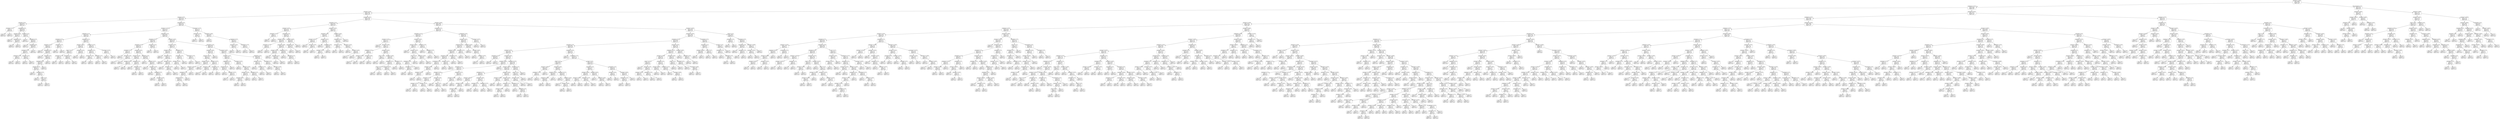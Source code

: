 digraph Tree {
node [shape=box, style="rounded", color="black", fontname=helvetica] ;
edge [fontname=helvetica] ;
0 [label="dayofyear <= 343.5\nmse = 389.9\nsamples = 876\nvalue = 40.4"] ;
1 [label="weekofyear <= 15.5\nmse = 335.9\nsamples = 822\nvalue = 39.1"] ;
0 -> 1 [labeldistance=2.5, labelangle=45, headlabel="True"] ;
2 [label="dayofyear <= 40.5\nmse = 503.9\nsamples = 251\nvalue = 47.5"] ;
1 -> 2 ;
3 [label="dayofyear <= 5.5\nmse = 531.8\nsamples = 94\nvalue = 39.3"] ;
2 -> 3 ;
4 [label="dayofyear <= 0.5\nmse = 987.9\nsamples = 12\nvalue = 62.2"] ;
3 -> 4 ;
5 [label="dayofweek <= 5.5\nmse = 6.2\nsamples = 2\nvalue = 26.5"] ;
4 -> 5 ;
6 [label="mse = 0.0\nsamples = 1\nvalue = 29.0"] ;
5 -> 6 ;
7 [label="mse = 0.0\nsamples = 1\nvalue = 24.0"] ;
5 -> 7 ;
8 [label="dayofweek <= 3.5\nmse = 925.9\nsamples = 10\nvalue = 67.0"] ;
4 -> 8 ;
9 [label="dayofyear <= 3.5\nmse = 1241.6\nsamples = 3\nvalue = 37.3"] ;
8 -> 9 ;
10 [label="mse = 0.0\nsamples = 1\nvalue = 9.0"] ;
9 -> 10 ;
11 [label="dayofweek <= 2.0\nmse = 1260.2\nsamples = 2\nvalue = 51.5"] ;
9 -> 11 ;
12 [label="mse = 0.0\nsamples = 1\nvalue = 87.0"] ;
11 -> 12 ;
13 [label="mse = 0.0\nsamples = 1\nvalue = 16.0"] ;
11 -> 13 ;
14 [label="dayofyear <= 1.5\nmse = 571.9\nsamples = 7\nvalue = 74.4"] ;
8 -> 14 ;
15 [label="mse = 0.0\nsamples = 1\nvalue = 101.0"] ;
14 -> 15 ;
16 [label="dayofweek <= 4.5\nmse = 516.7\nsamples = 6\nvalue = 69.1"] ;
14 -> 16 ;
17 [label="mse = 0.0\nsamples = 1\nvalue = 13.0"] ;
16 -> 17 ;
18 [label="dayofweek <= 6.5\nmse = 185.6\nsamples = 5\nvalue = 75.3"] ;
16 -> 18 ;
19 [label="dayofweek <= 5.5\nmse = 93.2\nsamples = 4\nvalue = 71.8"] ;
18 -> 19 ;
20 [label="weekofyear <= 0.5\nmse = 2.0\nsamples = 2\nvalue = 82.0"] ;
19 -> 20 ;
21 [label="mse = 0.0\nsamples = 1\nvalue = 84.0"] ;
20 -> 21 ;
22 [label="mse = 0.0\nsamples = 1\nvalue = 81.0"] ;
20 -> 22 ;
23 [label="dayofyear <= 4.5\nmse = 47.0\nsamples = 2\nvalue = 65.6"] ;
19 -> 23 ;
24 [label="mse = 0.0\nsamples = 1\nvalue = 60.0"] ;
23 -> 24 ;
25 [label="mse = 0.0\nsamples = 1\nvalue = 74.0"] ;
23 -> 25 ;
26 [label="mse = 0.0\nsamples = 1\nvalue = 104.0"] ;
18 -> 26 ;
27 [label="dayofweek <= 6.5\nmse = 376.3\nsamples = 82\nvalue = 35.9"] ;
3 -> 27 ;
28 [label="dayofyear <= 14.5\nmse = 311.9\nsamples = 75\nvalue = 33.5"] ;
27 -> 28 ;
29 [label="weekofyear <= 1.5\nmse = 225.9\nsamples = 22\nvalue = 28.6"] ;
28 -> 29 ;
30 [label="dayofweek <= 5.5\nmse = 267.5\nsamples = 10\nvalue = 34.3"] ;
29 -> 30 ;
31 [label="dayofyear <= 6.5\nmse = 211.1\nsamples = 8\nvalue = 38.3"] ;
30 -> 31 ;
32 [label="mse = 0.0\nsamples = 1\nvalue = 23.0"] ;
31 -> 32 ;
33 [label="dayofweek <= 2.5\nmse = 208.5\nsamples = 7\nvalue = 39.3"] ;
31 -> 33 ;
34 [label="mse = 0.0\nsamples = 1\nvalue = 52.0"] ;
33 -> 34 ;
35 [label="dayofyear <= 9.5\nmse = 211.1\nsamples = 6\nvalue = 38.4"] ;
33 -> 35 ;
36 [label="dayofweek <= 4.5\nmse = 248.8\nsamples = 5\nvalue = 36.4"] ;
35 -> 36 ;
37 [label="dayofyear <= 7.5\nmse = 231.3\nsamples = 4\nvalue = 40.0"] ;
36 -> 37 ;
38 [label="mse = 0.0\nsamples = 1\nvalue = 77.0"] ;
37 -> 38 ;
39 [label="dayofweek <= 3.5\nmse = 67.7\nsamples = 3\nvalue = 35.4"] ;
37 -> 39 ;
40 [label="mse = 0.0\nsamples = 1\nvalue = 26.0"] ;
39 -> 40 ;
41 [label="season <= 4.0\nmse = 24.0\nsamples = 2\nvalue = 41.0"] ;
39 -> 41 ;
42 [label="mse = 0.0\nsamples = 1\nvalue = 37.0"] ;
41 -> 42 ;
43 [label="mse = 0.0\nsamples = 1\nvalue = 47.0"] ;
41 -> 43 ;
44 [label="mse = 0.0\nsamples = 1\nvalue = 20.0"] ;
36 -> 44 ;
45 [label="mse = 0.0\nsamples = 1\nvalue = 46.0"] ;
35 -> 45 ;
46 [label="dayofyear <= 7.5\nmse = 14.2\nsamples = 2\nvalue = 12.7"] ;
30 -> 46 ;
47 [label="mse = 0.0\nsamples = 1\nvalue = 18.0"] ;
46 -> 47 ;
48 [label="mse = 0.0\nsamples = 1\nvalue = 10.0"] ;
46 -> 48 ;
49 [label="dayofweek <= 2.5\nmse = 103.0\nsamples = 12\nvalue = 22.2"] ;
29 -> 49 ;
50 [label="dayofyear <= 11.5\nmse = 115.9\nsamples = 6\nvalue = 28.8"] ;
49 -> 50 ;
51 [label="season <= 4.0\nmse = 73.8\nsamples = 4\nvalue = 22.6"] ;
50 -> 51 ;
52 [label="dayofweek <= 1.5\nmse = 0.9\nsamples = 2\nvalue = 16.3"] ;
51 -> 52 ;
53 [label="mse = 0.0\nsamples = 1\nvalue = 17.0"] ;
52 -> 53 ;
54 [label="mse = 0.0\nsamples = 1\nvalue = 15.0"] ;
52 -> 54 ;
55 [label="dayofweek <= 1.5\nmse = 36.0\nsamples = 2\nvalue = 32.0"] ;
51 -> 55 ;
56 [label="mse = 0.0\nsamples = 1\nvalue = 26.0"] ;
55 -> 56 ;
57 [label="mse = 0.0\nsamples = 1\nvalue = 38.0"] ;
55 -> 57 ;
58 [label="dayofyear <= 13.0\nmse = 18.0\nsamples = 2\nvalue = 39.0"] ;
50 -> 58 ;
59 [label="mse = 0.0\nsamples = 1\nvalue = 45.0"] ;
58 -> 59 ;
60 [label="mse = 0.0\nsamples = 1\nvalue = 36.0"] ;
58 -> 60 ;
61 [label="dayofyear <= 11.5\nmse = 20.2\nsamples = 6\nvalue = 16.4"] ;
49 -> 61 ;
62 [label="dayofweek <= 3.5\nmse = 10.3\nsamples = 4\nvalue = 19.0"] ;
61 -> 62 ;
63 [label="dayofyear <= 10.0\nmse = 1.0\nsamples = 2\nvalue = 23.0"] ;
62 -> 63 ;
64 [label="mse = 0.0\nsamples = 1\nvalue = 22.0"] ;
63 -> 64 ;
65 [label="mse = 0.0\nsamples = 1\nvalue = 24.0"] ;
63 -> 65 ;
66 [label="dayofweek <= 4.5\nmse = 3.0\nsamples = 2\nvalue = 17.0"] ;
62 -> 66 ;
67 [label="mse = 0.0\nsamples = 1\nvalue = 14.0"] ;
66 -> 67 ;
68 [label="mse = 0.0\nsamples = 1\nvalue = 18.0"] ;
66 -> 68 ;
69 [label="dayofyear <= 13.0\nmse = 0.9\nsamples = 2\nvalue = 11.3"] ;
61 -> 69 ;
70 [label="mse = 0.0\nsamples = 1\nvalue = 12.0"] ;
69 -> 70 ;
71 [label="mse = 0.0\nsamples = 1\nvalue = 10.0"] ;
69 -> 71 ;
72 [label="weekofyear <= 3.5\nmse = 338.5\nsamples = 53\nvalue = 36.1"] ;
28 -> 72 ;
73 [label="dayofweek <= 5.5\nmse = 293.2\nsamples = 16\nvalue = 47.8"] ;
72 -> 73 ;
74 [label="dayofweek <= 2.5\nmse = 251.4\nsamples = 14\nvalue = 44.0"] ;
73 -> 74 ;
75 [label="dayofweek <= 1.5\nmse = 11.6\nsamples = 3\nvalue = 52.3"] ;
74 -> 75 ;
76 [label="mse = 0.0\nsamples = 1\nvalue = 49.0"] ;
75 -> 76 ;
77 [label="dayofyear <= 19.5\nmse = 9.0\nsamples = 2\nvalue = 54.0"] ;
75 -> 77 ;
78 [label="mse = 0.0\nsamples = 1\nvalue = 57.0"] ;
77 -> 78 ;
79 [label="mse = 0.0\nsamples = 1\nvalue = 51.0"] ;
77 -> 79 ;
80 [label="dayofyear <= 20.5\nmse = 284.7\nsamples = 11\nvalue = 42.2"] ;
74 -> 80 ;
81 [label="dayofyear <= 16.5\nmse = 242.5\nsamples = 5\nvalue = 36.2"] ;
80 -> 81 ;
82 [label="dayofyear <= 15.5\nmse = 18.0\nsamples = 2\nvalue = 50.0"] ;
81 -> 82 ;
83 [label="mse = 0.0\nsamples = 1\nvalue = 47.0"] ;
82 -> 83 ;
84 [label="mse = 0.0\nsamples = 1\nvalue = 56.0"] ;
82 -> 84 ;
85 [label="dayofweek <= 3.5\nmse = 84.2\nsamples = 3\nvalue = 22.3"] ;
81 -> 85 ;
86 [label="mse = 0.0\nsamples = 1\nvalue = 10.0"] ;
85 -> 86 ;
87 [label="weekofyear <= 2.5\nmse = 12.2\nsamples = 2\nvalue = 28.5"] ;
85 -> 87 ;
88 [label="mse = 0.0\nsamples = 1\nvalue = 25.0"] ;
87 -> 88 ;
89 [label="mse = 0.0\nsamples = 1\nvalue = 32.0"] ;
87 -> 89 ;
90 [label="dayofweek <= 3.5\nmse = 268.4\nsamples = 6\nvalue = 46.8"] ;
80 -> 90 ;
91 [label="mse = 0.0\nsamples = 1\nvalue = 72.0"] ;
90 -> 91 ;
92 [label="dayofyear <= 21.5\nmse = 202.7\nsamples = 5\nvalue = 43.1"] ;
90 -> 92 ;
93 [label="mse = 0.0\nsamples = 1\nvalue = 21.0"] ;
92 -> 93 ;
94 [label="dayofyear <= 22.5\nmse = 141.1\nsamples = 4\nvalue = 46.8"] ;
92 -> 94 ;
95 [label="mse = 0.0\nsamples = 1\nvalue = 66.0"] ;
94 -> 95 ;
96 [label="dayofweek <= 4.5\nmse = 81.2\nsamples = 3\nvalue = 43.0"] ;
94 -> 96 ;
97 [label="mse = 0.0\nsamples = 1\nvalue = 35.0"] ;
96 -> 97 ;
98 [label="dayofyear <= 23.5\nmse = 64.2\nsamples = 2\nvalue = 48.3"] ;
96 -> 98 ;
99 [label="mse = 0.0\nsamples = 1\nvalue = 54.0"] ;
98 -> 99 ;
100 [label="mse = 0.0\nsamples = 1\nvalue = 37.0"] ;
98 -> 100 ;
101 [label="dayofyear <= 17.5\nmse = 147.0\nsamples = 2\nvalue = 64.0"] ;
73 -> 101 ;
102 [label="mse = 0.0\nsamples = 1\nvalue = 71.0"] ;
101 -> 102 ;
103 [label="mse = 0.0\nsamples = 1\nvalue = 43.0"] ;
101 -> 103 ;
104 [label="dayofyear <= 26.5\nmse = 267.8\nsamples = 37\nvalue = 30.7"] ;
72 -> 104 ;
105 [label="dayofyear <= 24.5\nmse = 147.7\nsamples = 10\nvalue = 21.7"] ;
104 -> 105 ;
106 [label="dayofyear <= 21.5\nmse = 120.2\nsamples = 5\nvalue = 33.3"] ;
105 -> 106 ;
107 [label="mse = 0.0\nsamples = 1\nvalue = 16.0"] ;
106 -> 107 ;
108 [label="dayofweek <= 1.5\nmse = 72.2\nsamples = 4\nvalue = 36.8"] ;
106 -> 108 ;
109 [label="mse = 0.0\nsamples = 1\nvalue = 52.0"] ;
108 -> 109 ;
110 [label="dayofyear <= 22.5\nmse = 18.0\nsamples = 3\nvalue = 33.0"] ;
108 -> 110 ;
111 [label="mse = 0.0\nsamples = 1\nvalue = 37.0"] ;
110 -> 111 ;
112 [label="dayofyear <= 23.5\nmse = 4.0\nsamples = 2\nvalue = 29.0"] ;
110 -> 112 ;
113 [label="mse = 0.0\nsamples = 1\nvalue = 27.0"] ;
112 -> 113 ;
114 [label="mse = 0.0\nsamples = 1\nvalue = 31.0"] ;
112 -> 114 ;
115 [label="dayofweek <= 3.5\nmse = 34.0\nsamples = 5\nvalue = 14.7"] ;
105 -> 115 ;
116 [label="dayofweek <= 2.5\nmse = 42.2\nsamples = 3\nvalue = 19.8"] ;
115 -> 116 ;
117 [label="dayofyear <= 25.5\nmse = 6.2\nsamples = 2\nvalue = 13.5"] ;
116 -> 117 ;
118 [label="mse = 0.0\nsamples = 1\nvalue = 16.0"] ;
117 -> 118 ;
119 [label="mse = 0.0\nsamples = 1\nvalue = 11.0"] ;
117 -> 119 ;
120 [label="mse = 0.0\nsamples = 1\nvalue = 26.0"] ;
116 -> 120 ;
121 [label="dayofweek <= 4.5\nmse = 0.2\nsamples = 2\nvalue = 11.3"] ;
115 -> 121 ;
122 [label="mse = 0.0\nsamples = 1\nvalue = 11.0"] ;
121 -> 122 ;
123 [label="mse = 0.0\nsamples = 1\nvalue = 12.0"] ;
121 -> 123 ;
124 [label="dayofweek <= 2.5\nmse = 264.8\nsamples = 27\nvalue = 35.6"] ;
104 -> 124 ;
125 [label="dayofyear <= 38.5\nmse = 211.0\nsamples = 10\nvalue = 44.0"] ;
124 -> 125 ;
126 [label="dayofyear <= 33.5\nmse = 151.0\nsamples = 9\nvalue = 46.9"] ;
125 -> 126 ;
127 [label="dayofyear <= 32.0\nmse = 170.6\nsamples = 5\nvalue = 51.2"] ;
126 -> 127 ;
128 [label="dayofyear <= 30.5\nmse = 144.8\nsamples = 4\nvalue = 47.5"] ;
127 -> 128 ;
129 [label="dayofweek <= 1.5\nmse = 86.2\nsamples = 3\nvalue = 52.7"] ;
128 -> 129 ;
130 [label="weekofyear <= 4.5\nmse = 64.0\nsamples = 2\nvalue = 48.0"] ;
129 -> 130 ;
131 [label="mse = 0.0\nsamples = 1\nvalue = 40.0"] ;
130 -> 131 ;
132 [label="mse = 0.0\nsamples = 1\nvalue = 56.0"] ;
130 -> 132 ;
133 [label="mse = 0.0\nsamples = 1\nvalue = 62.0"] ;
129 -> 133 ;
134 [label="mse = 0.0\nsamples = 1\nvalue = 32.0"] ;
128 -> 134 ;
135 [label="mse = 0.0\nsamples = 1\nvalue = 66.0"] ;
127 -> 135 ;
136 [label="dayofyear <= 37.0\nmse = 74.2\nsamples = 4\nvalue = 41.5"] ;
126 -> 136 ;
137 [label="dayofweek <= 1.5\nmse = 20.2\nsamples = 2\nvalue = 34.5"] ;
136 -> 137 ;
138 [label="mse = 0.0\nsamples = 1\nvalue = 39.0"] ;
137 -> 138 ;
139 [label="mse = 0.0\nsamples = 1\nvalue = 30.0"] ;
137 -> 139 ;
140 [label="dayofweek <= 1.5\nmse = 30.2\nsamples = 2\nvalue = 48.5"] ;
136 -> 140 ;
141 [label="mse = 0.0\nsamples = 1\nvalue = 43.0"] ;
140 -> 141 ;
142 [label="mse = 0.0\nsamples = 1\nvalue = 54.0"] ;
140 -> 142 ;
143 [label="mse = 0.0\nsamples = 1\nvalue = 18.0"] ;
125 -> 143 ;
144 [label="dayofyear <= 36.5\nmse = 238.4\nsamples = 17\nvalue = 31.4"] ;
124 -> 144 ;
145 [label="dayofyear <= 31.5\nmse = 110.1\nsamples = 11\nvalue = 25.1"] ;
144 -> 145 ;
146 [label="weekofyear <= 4.5\nmse = 112.2\nsamples = 5\nvalue = 18.4"] ;
145 -> 146 ;
147 [label="dayofweek <= 4.5\nmse = 141.6\nsamples = 3\nvalue = 22.7"] ;
146 -> 147 ;
148 [label="mse = 0.0\nsamples = 1\nvalue = 39.0"] ;
147 -> 148 ;
149 [label="dayofyear <= 27.5\nmse = 12.2\nsamples = 2\nvalue = 14.5"] ;
147 -> 149 ;
150 [label="mse = 0.0\nsamples = 1\nvalue = 11.0"] ;
149 -> 150 ;
151 [label="mse = 0.0\nsamples = 1\nvalue = 18.0"] ;
149 -> 151 ;
152 [label="mse = 0.0\nsamples = 2\nvalue = 12.0"] ;
146 -> 152 ;
153 [label="dayofyear <= 32.5\nmse = 63.4\nsamples = 6\nvalue = 29.2"] ;
145 -> 153 ;
154 [label="mse = 0.0\nsamples = 1\nvalue = 46.0"] ;
153 -> 154 ;
155 [label="dayofyear <= 35.0\nmse = 26.7\nsamples = 5\nvalue = 26.9"] ;
153 -> 155 ;
156 [label="dayofyear <= 33.5\nmse = 20.2\nsamples = 3\nvalue = 24.5"] ;
155 -> 156 ;
157 [label="dayofweek <= 3.5\nmse = 18.0\nsamples = 2\nvalue = 26.0"] ;
156 -> 157 ;
158 [label="mse = 0.0\nsamples = 1\nvalue = 20.0"] ;
157 -> 158 ;
159 [label="mse = 0.0\nsamples = 1\nvalue = 29.0"] ;
157 -> 159 ;
160 [label="mse = 0.0\nsamples = 1\nvalue = 20.0"] ;
156 -> 160 ;
161 [label="dayofweek <= 4.5\nmse = 18.0\nsamples = 2\nvalue = 30.0"] ;
155 -> 161 ;
162 [label="mse = 0.0\nsamples = 1\nvalue = 36.0"] ;
161 -> 162 ;
163 [label="mse = 0.0\nsamples = 1\nvalue = 27.0"] ;
161 -> 163 ;
164 [label="weekofyear <= 5.5\nmse = 268.0\nsamples = 6\nvalue = 43.0"] ;
144 -> 164 ;
165 [label="dayofyear <= 37.5\nmse = 71.2\nsamples = 3\nvalue = 55.8"] ;
164 -> 165 ;
166 [label="mse = 0.0\nsamples = 1\nvalue = 64.0"] ;
165 -> 166 ;
167 [label="dayofweek <= 5.5\nmse = 6.2\nsamples = 2\nvalue = 47.5"] ;
165 -> 167 ;
168 [label="mse = 0.0\nsamples = 1\nvalue = 45.0"] ;
167 -> 168 ;
169 [label="mse = 0.0\nsamples = 1\nvalue = 50.0"] ;
167 -> 169 ;
170 [label="dayofweek <= 3.5\nmse = 24.7\nsamples = 3\nvalue = 26.0"] ;
164 -> 170 ;
171 [label="mse = 0.0\nsamples = 1\nvalue = 19.0"] ;
170 -> 171 ;
172 [label="dayofyear <= 39.5\nmse = 0.2\nsamples = 2\nvalue = 29.5"] ;
170 -> 172 ;
173 [label="mse = 0.0\nsamples = 1\nvalue = 29.0"] ;
172 -> 173 ;
174 [label="mse = 0.0\nsamples = 1\nvalue = 30.0"] ;
172 -> 174 ;
175 [label="dayofyear <= 17.0\nmse = 471.3\nsamples = 7\nvalue = 55.1"] ;
27 -> 175 ;
176 [label="dayofyear <= 12.0\nmse = 0.6\nsamples = 2\nvalue = 38.6"] ;
175 -> 176 ;
177 [label="mse = 0.0\nsamples = 1\nvalue = 37.0"] ;
176 -> 177 ;
178 [label="mse = 0.0\nsamples = 1\nvalue = 39.0"] ;
176 -> 178 ;
179 [label="dayofyear <= 18.5\nmse = 489.7\nsamples = 5\nvalue = 65.4"] ;
175 -> 179 ;
180 [label="mse = 0.0\nsamples = 1\nvalue = 90.0"] ;
179 -> 180 ;
181 [label="weekofyear <= 3.5\nmse = 201.4\nsamples = 4\nvalue = 50.6"] ;
179 -> 181 ;
182 [label="dayofyear <= 20.5\nmse = 174.2\nsamples = 2\nvalue = 42.7"] ;
181 -> 182 ;
183 [label="mse = 0.0\nsamples = 1\nvalue = 52.0"] ;
182 -> 183 ;
184 [label="mse = 0.0\nsamples = 1\nvalue = 24.0"] ;
182 -> 184 ;
185 [label="weekofyear <= 4.5\nmse = 6.2\nsamples = 2\nvalue = 62.5"] ;
181 -> 185 ;
186 [label="mse = 0.0\nsamples = 1\nvalue = 65.0"] ;
185 -> 186 ;
187 [label="mse = 0.0\nsamples = 1\nvalue = 60.0"] ;
185 -> 187 ;
188 [label="dayofyear <= 51.5\nmse = 432.8\nsamples = 157\nvalue = 51.9"] ;
2 -> 188 ;
189 [label="dayofweek <= 4.5\nmse = 340.9\nsamples = 26\nvalue = 67.0"] ;
188 -> 189 ;
190 [label="dayofyear <= 44.0\nmse = 442.3\nsamples = 13\nvalue = 62.9"] ;
189 -> 190 ;
191 [label="dayofweek <= 3.0\nmse = 0.2\nsamples = 2\nvalue = 31.3"] ;
190 -> 191 ;
192 [label="mse = 0.0\nsamples = 1\nvalue = 32.0"] ;
191 -> 192 ;
193 [label="mse = 0.0\nsamples = 1\nvalue = 31.0"] ;
191 -> 193 ;
194 [label="dayofweek <= 2.5\nmse = 303.4\nsamples = 11\nvalue = 68.8"] ;
190 -> 194 ;
195 [label="dayofyear <= 46.0\nmse = 228.1\nsamples = 8\nvalue = 73.2"] ;
194 -> 195 ;
196 [label="dayofweek <= 1.5\nmse = 41.0\nsamples = 2\nvalue = 63.2"] ;
195 -> 196 ;
197 [label="mse = 0.0\nsamples = 1\nvalue = 60.0"] ;
196 -> 197 ;
198 [label="mse = 0.0\nsamples = 1\nvalue = 76.0"] ;
196 -> 198 ;
199 [label="dayofyear <= 48.5\nmse = 244.5\nsamples = 6\nvalue = 79.4"] ;
195 -> 199 ;
200 [label="dayofyear <= 47.5\nmse = 130.6\nsamples = 3\nvalue = 88.2"] ;
199 -> 200 ;
201 [label="mse = 0.0\nsamples = 1\nvalue = 99.0"] ;
200 -> 201 ;
202 [label="dayofweek <= 1.5\nmse = 126.8\nsamples = 2\nvalue = 85.5"] ;
200 -> 202 ;
203 [label="mse = 0.0\nsamples = 1\nvalue = 66.0"] ;
202 -> 203 ;
204 [label="mse = 0.0\nsamples = 1\nvalue = 92.0"] ;
202 -> 204 ;
205 [label="weekofyear <= 7.5\nmse = 88.2\nsamples = 3\nvalue = 64.7"] ;
199 -> 205 ;
206 [label="mse = 0.0\nsamples = 1\nvalue = 53.0"] ;
205 -> 206 ;
207 [label="dayofweek <= 1.5\nmse = 30.2\nsamples = 2\nvalue = 70.5"] ;
205 -> 207 ;
208 [label="mse = 0.0\nsamples = 1\nvalue = 76.0"] ;
207 -> 208 ;
209 [label="mse = 0.0\nsamples = 1\nvalue = 65.0"] ;
207 -> 209 ;
210 [label="dayofyear <= 48.5\nmse = 194.0\nsamples = 3\nvalue = 50.0"] ;
194 -> 210 ;
211 [label="dayofweek <= 3.5\nmse = 144.0\nsamples = 2\nvalue = 43.0"] ;
210 -> 211 ;
212 [label="mse = 0.0\nsamples = 1\nvalue = 31.0"] ;
211 -> 212 ;
213 [label="mse = 0.0\nsamples = 1\nvalue = 55.0"] ;
211 -> 213 ;
214 [label="mse = 0.0\nsamples = 1\nvalue = 64.0"] ;
210 -> 214 ;
215 [label="dayofyear <= 45.5\nmse = 213.3\nsamples = 13\nvalue = 70.9"] ;
189 -> 215 ;
216 [label="dayofweek <= 5.5\nmse = 128.2\nsamples = 7\nvalue = 79.4"] ;
215 -> 216 ;
217 [label="dayofyear <= 42.5\nmse = 37.6\nsamples = 3\nvalue = 85.0"] ;
216 -> 217 ;
218 [label="mse = 0.0\nsamples = 1\nvalue = 90.0"] ;
217 -> 218 ;
219 [label="dayofyear <= 44.5\nmse = 0.2\nsamples = 2\nvalue = 77.5"] ;
217 -> 219 ;
220 [label="mse = 0.0\nsamples = 1\nvalue = 78.0"] ;
219 -> 220 ;
221 [label="mse = 0.0\nsamples = 1\nvalue = 77.0"] ;
219 -> 221 ;
222 [label="dayofyear <= 41.5\nmse = 156.2\nsamples = 4\nvalue = 73.8"] ;
216 -> 222 ;
223 [label="mse = 0.0\nsamples = 1\nvalue = 52.0"] ;
222 -> 223 ;
224 [label="dayofweek <= 6.5\nmse = 46.7\nsamples = 3\nvalue = 79.2"] ;
222 -> 224 ;
225 [label="dayofyear <= 43.5\nmse = 2.2\nsamples = 2\nvalue = 72.5"] ;
224 -> 225 ;
226 [label="mse = 0.0\nsamples = 1\nvalue = 74.0"] ;
225 -> 226 ;
227 [label="mse = 0.0\nsamples = 1\nvalue = 71.0"] ;
225 -> 227 ;
228 [label="mse = 0.0\nsamples = 1\nvalue = 86.0"] ;
224 -> 228 ;
229 [label="dayofyear <= 50.5\nmse = 153.8\nsamples = 6\nvalue = 62.4"] ;
215 -> 229 ;
230 [label="dayofweek <= 6.5\nmse = 102.2\nsamples = 5\nvalue = 59.8"] ;
229 -> 230 ;
231 [label="dayofyear <= 47.0\nmse = 0.2\nsamples = 2\nvalue = 53.5"] ;
230 -> 231 ;
232 [label="mse = 0.0\nsamples = 1\nvalue = 53.0"] ;
231 -> 232 ;
233 [label="mse = 0.0\nsamples = 1\nvalue = 54.0"] ;
231 -> 233 ;
234 [label="dayofyear <= 47.0\nmse = 127.0\nsamples = 3\nvalue = 64.8"] ;
230 -> 234 ;
235 [label="mse = 0.0\nsamples = 1\nvalue = 78.0"] ;
234 -> 235 ;
236 [label="dayofyear <= 49.0\nmse = 18.0\nsamples = 2\nvalue = 56.0"] ;
234 -> 236 ;
237 [label="mse = 0.0\nsamples = 1\nvalue = 53.0"] ;
236 -> 237 ;
238 [label="mse = 0.0\nsamples = 1\nvalue = 62.0"] ;
236 -> 238 ;
239 [label="mse = 0.0\nsamples = 1\nvalue = 86.0"] ;
229 -> 239 ;
240 [label="dayofyear <= 68.5\nmse = 399.4\nsamples = 131\nvalue = 49.1"] ;
188 -> 240 ;
241 [label="dayofweek <= 4.5\nmse = 278.2\nsamples = 39\nvalue = 39.2"] ;
240 -> 241 ;
242 [label="dayofweek <= 2.5\nmse = 162.8\nsamples = 23\nvalue = 36.5"] ;
241 -> 242 ;
243 [label="dayofyear <= 54.0\nmse = 117.1\nsamples = 13\nvalue = 41.1"] ;
242 -> 243 ;
244 [label="mse = 0.0\nsamples = 1\nvalue = 18.0"] ;
243 -> 244 ;
245 [label="dayofyear <= 58.0\nmse = 74.7\nsamples = 12\nvalue = 43.2"] ;
243 -> 245 ;
246 [label="weekofyear <= 8.5\nmse = 5.1\nsamples = 4\nvalue = 48.2"] ;
245 -> 246 ;
247 [label="dayofyear <= 55.5\nmse = 0.2\nsamples = 2\nvalue = 46.7"] ;
246 -> 247 ;
248 [label="mse = 0.0\nsamples = 1\nvalue = 46.0"] ;
247 -> 248 ;
249 [label="mse = 0.0\nsamples = 1\nvalue = 47.0"] ;
247 -> 249 ;
250 [label="dayofyear <= 56.5\nmse = 5.6\nsamples = 2\nvalue = 49.7"] ;
246 -> 250 ;
251 [label="mse = 0.0\nsamples = 1\nvalue = 53.0"] ;
250 -> 251 ;
252 [label="mse = 0.0\nsamples = 1\nvalue = 48.0"] ;
250 -> 252 ;
253 [label="dayofyear <= 60.5\nmse = 88.2\nsamples = 8\nvalue = 41.4"] ;
245 -> 253 ;
254 [label="season <= 2.0\nmse = 4.7\nsamples = 2\nvalue = 28.2"] ;
253 -> 254 ;
255 [label="mse = 0.0\nsamples = 1\nvalue = 32.0"] ;
254 -> 255 ;
256 [label="mse = 0.0\nsamples = 1\nvalue = 27.0"] ;
254 -> 256 ;
257 [label="dayofyear <= 65.0\nmse = 39.5\nsamples = 6\nvalue = 45.8"] ;
253 -> 257 ;
258 [label="dayofweek <= 1.5\nmse = 20.2\nsamples = 4\nvalue = 49.2"] ;
257 -> 258 ;
259 [label="season <= 2.0\nmse = 0.2\nsamples = 2\nvalue = 45.5"] ;
258 -> 259 ;
260 [label="mse = 0.0\nsamples = 1\nvalue = 45.0"] ;
259 -> 260 ;
261 [label="mse = 0.0\nsamples = 1\nvalue = 46.0"] ;
259 -> 261 ;
262 [label="weekofyear <= 9.5\nmse = 12.0\nsamples = 2\nvalue = 53.0"] ;
258 -> 262 ;
263 [label="mse = 0.0\nsamples = 1\nvalue = 55.0"] ;
262 -> 263 ;
264 [label="mse = 0.0\nsamples = 1\nvalue = 47.0"] ;
262 -> 264 ;
265 [label="dayofweek <= 1.5\nmse = 4.7\nsamples = 2\nvalue = 38.8"] ;
257 -> 265 ;
266 [label="mse = 0.0\nsamples = 1\nvalue = 35.0"] ;
265 -> 266 ;
267 [label="mse = 0.0\nsamples = 1\nvalue = 40.0"] ;
265 -> 267 ;
268 [label="dayofyear <= 64.5\nmse = 113.0\nsamples = 10\nvalue = 26.4"] ;
242 -> 268 ;
269 [label="dayofyear <= 55.5\nmse = 52.4\nsamples = 7\nvalue = 21.1"] ;
268 -> 269 ;
270 [label="mse = 0.0\nsamples = 1\nvalue = 13.0"] ;
269 -> 270 ;
271 [label="dayofyear <= 61.5\nmse = 49.1\nsamples = 6\nvalue = 22.3"] ;
269 -> 271 ;
272 [label="season <= 2.0\nmse = 9.7\nsamples = 4\nvalue = 25.8"] ;
271 -> 272 ;
273 [label="weekofyear <= 8.5\nmse = 8.2\nsamples = 3\nvalue = 24.7"] ;
272 -> 273 ;
274 [label="dayofweek <= 3.5\nmse = 2.2\nsamples = 2\nvalue = 26.5"] ;
273 -> 274 ;
275 [label="mse = 0.0\nsamples = 1\nvalue = 28.0"] ;
274 -> 275 ;
276 [label="mse = 0.0\nsamples = 1\nvalue = 25.0"] ;
274 -> 276 ;
277 [label="mse = 0.0\nsamples = 1\nvalue = 21.0"] ;
273 -> 277 ;
278 [label="mse = 0.0\nsamples = 1\nvalue = 29.0"] ;
272 -> 278 ;
279 [label="dayofyear <= 63.0\nmse = 64.2\nsamples = 2\nvalue = 17.7"] ;
271 -> 279 ;
280 [label="mse = 0.0\nsamples = 1\nvalue = 12.0"] ;
279 -> 280 ;
281 [label="mse = 0.0\nsamples = 1\nvalue = 29.0"] ;
279 -> 281 ;
282 [label="dayofweek <= 3.5\nmse = 6.2\nsamples = 3\nvalue = 40.3"] ;
268 -> 282 ;
283 [label="mse = 0.0\nsamples = 1\nvalue = 37.0"] ;
282 -> 283 ;
284 [label="weekofyear <= 9.5\nmse = 1.0\nsamples = 2\nvalue = 42.0"] ;
282 -> 284 ;
285 [label="mse = 0.0\nsamples = 1\nvalue = 43.0"] ;
284 -> 285 ;
286 [label="mse = 0.0\nsamples = 1\nvalue = 41.0"] ;
284 -> 286 ;
287 [label="weekofyear <= 9.5\nmse = 425.5\nsamples = 16\nvalue = 43.3"] ;
241 -> 287 ;
288 [label="dayofyear <= 64.5\nmse = 416.9\nsamples = 14\nvalue = 46.4"] ;
287 -> 288 ;
289 [label="weekofyear <= 8.5\nmse = 369.3\nsamples = 10\nvalue = 40.1"] ;
288 -> 289 ;
290 [label="dayofyear <= 59.5\nmse = 220.4\nsamples = 8\nvalue = 47.5"] ;
289 -> 290 ;
291 [label="dayofweek <= 5.5\nmse = 276.8\nsamples = 6\nvalue = 42.4"] ;
290 -> 291 ;
292 [label="monthofyear <= 2.5\nmse = 70.2\nsamples = 4\nvalue = 51.8"] ;
291 -> 292 ;
293 [label="dayofyear <= 54.0\nmse = 28.2\nsamples = 3\nvalue = 55.2"] ;
292 -> 293 ;
294 [label="dayofyear <= 52.5\nmse = 10.9\nsamples = 2\nvalue = 52.7"] ;
293 -> 294 ;
295 [label="mse = 0.0\nsamples = 1\nvalue = 55.0"] ;
294 -> 295 ;
296 [label="mse = 0.0\nsamples = 1\nvalue = 48.0"] ;
294 -> 296 ;
297 [label="mse = 0.0\nsamples = 1\nvalue = 63.0"] ;
293 -> 297 ;
298 [label="mse = 0.0\nsamples = 1\nvalue = 38.0"] ;
292 -> 298 ;
299 [label="dayofyear <= 57.5\nmse = 25.0\nsamples = 2\nvalue = 19.0"] ;
291 -> 299 ;
300 [label="mse = 0.0\nsamples = 1\nvalue = 24.0"] ;
299 -> 300 ;
301 [label="mse = 0.0\nsamples = 1\nvalue = 14.0"] ;
299 -> 301 ;
302 [label="dayofweek <= 6.5\nmse = 0.2\nsamples = 2\nvalue = 56.2"] ;
290 -> 302 ;
303 [label="mse = 0.0\nsamples = 1\nvalue = 56.0"] ;
302 -> 303 ;
304 [label="mse = 0.0\nsamples = 1\nvalue = 57.0"] ;
302 -> 304 ;
305 [label="dayofweek <= 5.5\nmse = 0.2\nsamples = 2\nvalue = 13.3"] ;
289 -> 305 ;
306 [label="mse = 0.0\nsamples = 1\nvalue = 13.0"] ;
305 -> 306 ;
307 [label="mse = 0.0\nsamples = 1\nvalue = 14.0"] ;
305 -> 307 ;
308 [label="dayofyear <= 65.5\nmse = 228.5\nsamples = 4\nvalue = 60.8"] ;
288 -> 308 ;
309 [label="mse = 0.0\nsamples = 1\nvalue = 93.0"] ;
308 -> 309 ;
310 [label="dayofyear <= 66.5\nmse = 25.8\nsamples = 3\nvalue = 54.4"] ;
308 -> 310 ;
311 [label="mse = 0.0\nsamples = 1\nvalue = 63.0"] ;
310 -> 311 ;
312 [label="dayofyear <= 67.5\nmse = 9.2\nsamples = 2\nvalue = 52.2"] ;
310 -> 312 ;
313 [label="mse = 0.0\nsamples = 1\nvalue = 47.0"] ;
312 -> 313 ;
314 [label="mse = 0.0\nsamples = 1\nvalue = 54.0"] ;
312 -> 314 ;
315 [label="dayofyear <= 67.5\nmse = 22.2\nsamples = 2\nvalue = 23.3"] ;
287 -> 315 ;
316 [label="mse = 0.0\nsamples = 1\nvalue = 30.0"] ;
315 -> 316 ;
317 [label="mse = 0.0\nsamples = 1\nvalue = 20.0"] ;
315 -> 317 ;
318 [label="dayofyear <= 104.5\nmse = 394.0\nsamples = 92\nvalue = 52.9"] ;
240 -> 318 ;
319 [label="dayofyear <= 101.5\nmse = 346.3\nsamples = 84\nvalue = 51.1"] ;
318 -> 319 ;
320 [label="dayofweek <= 5.5\nmse = 328.9\nsamples = 76\nvalue = 52.5"] ;
319 -> 320 ;
321 [label="dayofweek <= 3.5\nmse = 358.5\nsamples = 56\nvalue = 54.8"] ;
320 -> 321 ;
322 [label="dayofyear <= 70.0\nmse = 189.1\nsamples = 33\nvalue = 49.6"] ;
321 -> 322 ;
323 [label="dayofweek <= 1.5\nmse = 384.0\nsamples = 2\nvalue = 66.0"] ;
322 -> 323 ;
324 [label="mse = 0.0\nsamples = 1\nvalue = 50.0"] ;
323 -> 324 ;
325 [label="mse = 0.0\nsamples = 1\nvalue = 90.0"] ;
323 -> 325 ;
326 [label="dayofyear <= 81.5\nmse = 144.0\nsamples = 31\nvalue = 48.1"] ;
322 -> 326 ;
327 [label="dayofyear <= 80.5\nmse = 80.6\nsamples = 11\nvalue = 42.7"] ;
326 -> 327 ;
328 [label="dayofweek <= 2.5\nmse = 49.4\nsamples = 10\nvalue = 44.1"] ;
327 -> 328 ;
329 [label="dayofyear <= 76.0\nmse = 15.4\nsamples = 7\nvalue = 45.9"] ;
328 -> 329 ;
330 [label="dayofweek <= 1.5\nmse = 11.2\nsamples = 4\nvalue = 47.8"] ;
329 -> 330 ;
331 [label="dayofyear <= 73.5\nmse = 16.0\nsamples = 2\nvalue = 46.0"] ;
330 -> 331 ;
332 [label="mse = 0.0\nsamples = 1\nvalue = 42.0"] ;
331 -> 332 ;
333 [label="mse = 0.0\nsamples = 1\nvalue = 50.0"] ;
331 -> 333 ;
334 [label="dayofyear <= 72.5\nmse = 0.2\nsamples = 2\nvalue = 49.5"] ;
330 -> 334 ;
335 [label="mse = 0.0\nsamples = 1\nvalue = 50.0"] ;
334 -> 335 ;
336 [label="mse = 0.0\nsamples = 1\nvalue = 49.0"] ;
334 -> 336 ;
337 [label="dayofyear <= 78.0\nmse = 11.6\nsamples = 3\nvalue = 43.7"] ;
329 -> 337 ;
338 [label="mse = 0.0\nsamples = 1\nvalue = 36.0"] ;
337 -> 338 ;
339 [label="season <= 2.5\nmse = 2.0\nsamples = 2\nvalue = 45.0"] ;
337 -> 339 ;
340 [label="mse = 0.0\nsamples = 1\nvalue = 44.0"] ;
339 -> 340 ;
341 [label="mse = 0.0\nsamples = 1\nvalue = 47.0"] ;
339 -> 341 ;
342 [label="dayofyear <= 77.5\nmse = 120.7\nsamples = 3\nvalue = 35.0"] ;
328 -> 342 ;
343 [label="dayofyear <= 76.0\nmse = 12.2\nsamples = 2\nvalue = 42.5"] ;
342 -> 343 ;
344 [label="mse = 0.0\nsamples = 1\nvalue = 46.0"] ;
343 -> 344 ;
345 [label="mse = 0.0\nsamples = 1\nvalue = 39.0"] ;
343 -> 345 ;
346 [label="mse = 0.0\nsamples = 1\nvalue = 20.0"] ;
342 -> 346 ;
347 [label="mse = 0.0\nsamples = 1\nvalue = 18.0"] ;
327 -> 347 ;
348 [label="weekofyear <= 14.5\nmse = 153.6\nsamples = 20\nvalue = 51.1"] ;
326 -> 348 ;
349 [label="dayofyear <= 87.5\nmse = 146.6\nsamples = 16\nvalue = 49.6"] ;
348 -> 349 ;
350 [label="dayofweek <= 1.5\nmse = 89.7\nsamples = 8\nvalue = 56.1"] ;
349 -> 350 ;
351 [label="dayofyear <= 86.5\nmse = 86.8\nsamples = 4\nvalue = 49.8"] ;
350 -> 351 ;
352 [label="dayofyear <= 85.0\nmse = 9.8\nsamples = 3\nvalue = 53.8"] ;
351 -> 352 ;
353 [label="dayofyear <= 83.0\nmse = 6.2\nsamples = 2\nvalue = 50.5"] ;
352 -> 353 ;
354 [label="mse = 0.0\nsamples = 1\nvalue = 53.0"] ;
353 -> 354 ;
355 [label="mse = 0.0\nsamples = 1\nvalue = 48.0"] ;
353 -> 355 ;
356 [label="mse = 0.0\nsamples = 1\nvalue = 56.0"] ;
352 -> 356 ;
357 [label="mse = 0.0\nsamples = 1\nvalue = 30.0"] ;
351 -> 357 ;
358 [label="dayofyear <= 84.5\nmse = 14.6\nsamples = 4\nvalue = 62.3"] ;
350 -> 358 ;
359 [label="dayofweek <= 2.5\nmse = 0.2\nsamples = 2\nvalue = 58.7"] ;
358 -> 359 ;
360 [label="mse = 0.0\nsamples = 1\nvalue = 59.0"] ;
359 -> 360 ;
361 [label="mse = 0.0\nsamples = 1\nvalue = 58.0"] ;
359 -> 361 ;
362 [label="weekofyear <= 12.5\nmse = 2.0\nsamples = 2\nvalue = 66.0"] ;
358 -> 362 ;
363 [label="mse = 0.0\nsamples = 1\nvalue = 64.0"] ;
362 -> 363 ;
364 [label="mse = 0.0\nsamples = 1\nvalue = 67.0"] ;
362 -> 364 ;
365 [label="dayofyear <= 90.5\nmse = 137.4\nsamples = 8\nvalue = 45.2"] ;
349 -> 365 ;
366 [label="dayofyear <= 89.0\nmse = 11.1\nsamples = 2\nvalue = 39.2"] ;
365 -> 366 ;
367 [label="mse = 0.0\nsamples = 1\nvalue = 33.0"] ;
366 -> 367 ;
368 [label="mse = 0.0\nsamples = 1\nvalue = 41.0"] ;
366 -> 368 ;
369 [label="dayofyear <= 96.5\nmse = 191.7\nsamples = 6\nvalue = 51.2"] ;
365 -> 369 ;
370 [label="dayofweek <= 2.5\nmse = 17.4\nsamples = 3\nvalue = 61.4"] ;
369 -> 370 ;
371 [label="dayofyear <= 92.5\nmse = 0.2\nsamples = 2\nvalue = 66.5"] ;
370 -> 371 ;
372 [label="mse = 0.0\nsamples = 1\nvalue = 67.0"] ;
371 -> 372 ;
373 [label="mse = 0.0\nsamples = 1\nvalue = 66.0"] ;
371 -> 373 ;
374 [label="mse = 0.0\nsamples = 1\nvalue = 58.0"] ;
370 -> 374 ;
375 [label="dayofweek <= 1.5\nmse = 118.2\nsamples = 3\nvalue = 38.5"] ;
369 -> 375 ;
376 [label="mse = 0.0\nsamples = 1\nvalue = 49.0"] ;
375 -> 376 ;
377 [label="dayofweek <= 2.5\nmse = 16.0\nsamples = 2\nvalue = 28.0"] ;
375 -> 377 ;
378 [label="mse = 0.0\nsamples = 1\nvalue = 32.0"] ;
377 -> 378 ;
379 [label="mse = 0.0\nsamples = 1\nvalue = 24.0"] ;
377 -> 379 ;
380 [label="dayofweek <= 2.5\nmse = 98.6\nsamples = 4\nvalue = 60.2"] ;
348 -> 380 ;
381 [label="season <= 2.5\nmse = 24.2\nsamples = 3\nvalue = 55.8"] ;
380 -> 381 ;
382 [label="dayofyear <= 98.5\nmse = 5.6\nsamples = 2\nvalue = 58.3"] ;
381 -> 382 ;
383 [label="mse = 0.0\nsamples = 1\nvalue = 60.0"] ;
382 -> 383 ;
384 [label="mse = 0.0\nsamples = 1\nvalue = 55.0"] ;
382 -> 384 ;
385 [label="mse = 0.0\nsamples = 1\nvalue = 48.0"] ;
381 -> 385 ;
386 [label="mse = 0.0\nsamples = 1\nvalue = 78.0"] ;
380 -> 386 ;
387 [label="dayofyear <= 70.5\nmse = 523.7\nsamples = 23\nvalue = 63.5"] ;
321 -> 387 ;
388 [label="mse = 0.0\nsamples = 1\nvalue = 32.0"] ;
387 -> 388 ;
389 [label="monthofyear <= 3.5\nmse = 471.1\nsamples = 22\nvalue = 66.4"] ;
387 -> 389 ;
390 [label="season <= 2.5\nmse = 494.9\nsamples = 10\nvalue = 77.1"] ;
389 -> 390 ;
391 [label="dayofyear <= 89.5\nmse = 145.5\nsamples = 3\nvalue = 88.5"] ;
390 -> 391 ;
392 [label="weekofyear <= 12.5\nmse = 2.2\nsamples = 2\nvalue = 97.8"] ;
391 -> 392 ;
393 [label="mse = 0.0\nsamples = 1\nvalue = 96.0"] ;
392 -> 393 ;
394 [label="mse = 0.0\nsamples = 1\nvalue = 99.0"] ;
392 -> 394 ;
395 [label="mse = 0.0\nsamples = 1\nvalue = 73.0"] ;
391 -> 395 ;
396 [label="dayofyear <= 79.0\nmse = 585.4\nsamples = 7\nvalue = 65.8"] ;
390 -> 396 ;
397 [label="dayofyear <= 75.5\nmse = 585.5\nsamples = 3\nvalue = 81.0"] ;
396 -> 397 ;
398 [label="weekofyear <= 10.5\nmse = 138.9\nsamples = 2\nvalue = 68.3"] ;
397 -> 398 ;
399 [label="mse = 0.0\nsamples = 1\nvalue = 60.0"] ;
398 -> 399 ;
400 [label="mse = 0.0\nsamples = 1\nvalue = 85.0"] ;
398 -> 400 ;
401 [label="mse = 0.0\nsamples = 1\nvalue = 119.0"] ;
397 -> 401 ;
402 [label="weekofyear <= 11.5\nmse = 120.2\nsamples = 4\nvalue = 50.5"] ;
396 -> 402 ;
403 [label="mse = 0.0\nsamples = 1\nvalue = 62.0"] ;
402 -> 403 ;
404 [label="dayofyear <= 81.5\nmse = 101.6\nsamples = 3\nvalue = 46.7"] ;
402 -> 404 ;
405 [label="mse = 0.0\nsamples = 1\nvalue = 33.0"] ;
404 -> 405 ;
406 [label="dayofyear <= 84.0\nmse = 12.2\nsamples = 2\nvalue = 53.5"] ;
404 -> 406 ;
407 [label="mse = 0.0\nsamples = 1\nvalue = 50.0"] ;
406 -> 407 ;
408 [label="mse = 0.0\nsamples = 1\nvalue = 57.0"] ;
406 -> 408 ;
409 [label="season <= 2.5\nmse = 218.9\nsamples = 12\nvalue = 55.8"] ;
389 -> 409 ;
410 [label="dayofweek <= 4.5\nmse = 112.7\nsamples = 7\nvalue = 50.3"] ;
409 -> 410 ;
411 [label="dayofyear <= 95.0\nmse = 38.5\nsamples = 4\nvalue = 53.4"] ;
410 -> 411 ;
412 [label="dayofyear <= 91.5\nmse = 22.7\nsamples = 2\nvalue = 57.8"] ;
411 -> 412 ;
413 [label="mse = 0.0\nsamples = 1\nvalue = 55.0"] ;
412 -> 413 ;
414 [label="mse = 0.0\nsamples = 1\nvalue = 66.0"] ;
412 -> 414 ;
415 [label="weekofyear <= 14.5\nmse = 16.0\nsamples = 2\nvalue = 49.0"] ;
411 -> 415 ;
416 [label="mse = 0.0\nsamples = 1\nvalue = 45.0"] ;
415 -> 416 ;
417 [label="mse = 0.0\nsamples = 1\nvalue = 53.0"] ;
415 -> 417 ;
418 [label="dayofyear <= 92.5\nmse = 216.7\nsamples = 3\nvalue = 42.0"] ;
410 -> 418 ;
419 [label="mse = 0.0\nsamples = 1\nvalue = 27.0"] ;
418 -> 419 ;
420 [label="dayofyear <= 96.0\nmse = 156.2\nsamples = 2\nvalue = 49.5"] ;
418 -> 420 ;
421 [label="mse = 0.0\nsamples = 1\nvalue = 62.0"] ;
420 -> 421 ;
422 [label="mse = 0.0\nsamples = 1\nvalue = 37.0"] ;
420 -> 422 ;
423 [label="dayofweek <= 4.5\nmse = 241.4\nsamples = 5\nvalue = 67.8"] ;
409 -> 423 ;
424 [label="dayofyear <= 94.0\nmse = 6.2\nsamples = 2\nvalue = 83.5"] ;
423 -> 424 ;
425 [label="mse = 0.0\nsamples = 1\nvalue = 81.0"] ;
424 -> 425 ;
426 [label="mse = 0.0\nsamples = 1\nvalue = 86.0"] ;
424 -> 426 ;
427 [label="dayofyear <= 99.0\nmse = 124.2\nsamples = 3\nvalue = 57.3"] ;
423 -> 427 ;
428 [label="weekofyear <= 13.5\nmse = 72.2\nsamples = 2\nvalue = 63.5"] ;
427 -> 428 ;
429 [label="mse = 0.0\nsamples = 1\nvalue = 55.0"] ;
428 -> 429 ;
430 [label="mse = 0.0\nsamples = 1\nvalue = 72.0"] ;
428 -> 430 ;
431 [label="mse = 0.0\nsamples = 1\nvalue = 45.0"] ;
427 -> 431 ;
432 [label="dayofyear <= 97.5\nmse = 144.5\nsamples = 20\nvalue = 44.6"] ;
320 -> 432 ;
433 [label="weekofyear <= 12.5\nmse = 130.0\nsamples = 17\nvalue = 42.3"] ;
432 -> 433 ;
434 [label="dayofyear <= 79.5\nmse = 85.6\nsamples = 11\nvalue = 48.7"] ;
433 -> 434 ;
435 [label="season <= 2.5\nmse = 45.0\nsamples = 5\nvalue = 42.8"] ;
434 -> 435 ;
436 [label="mse = 0.0\nsamples = 1\nvalue = 33.0"] ;
435 -> 436 ;
437 [label="dayofyear <= 73.0\nmse = 26.2\nsamples = 4\nvalue = 45.2"] ;
435 -> 437 ;
438 [label="dayofyear <= 70.5\nmse = 16.0\nsamples = 2\nvalue = 41.0"] ;
437 -> 438 ;
439 [label="mse = 0.0\nsamples = 1\nvalue = 45.0"] ;
438 -> 439 ;
440 [label="mse = 0.0\nsamples = 1\nvalue = 37.0"] ;
438 -> 440 ;
441 [label="weekofyear <= 10.5\nmse = 0.2\nsamples = 2\nvalue = 49.5"] ;
437 -> 441 ;
442 [label="mse = 0.0\nsamples = 1\nvalue = 50.0"] ;
441 -> 442 ;
443 [label="mse = 0.0\nsamples = 1\nvalue = 49.0"] ;
441 -> 443 ;
444 [label="dayofweek <= 6.5\nmse = 75.7\nsamples = 6\nvalue = 52.4"] ;
434 -> 444 ;
445 [label="dayofyear <= 84.5\nmse = 99.2\nsamples = 3\nvalue = 49.2"] ;
444 -> 445 ;
446 [label="mse = 0.0\nsamples = 2\nvalue = 55.0"] ;
445 -> 446 ;
447 [label="mse = 0.0\nsamples = 1\nvalue = 32.0"] ;
445 -> 447 ;
448 [label="weekofyear <= 11.5\nmse = 32.8\nsamples = 3\nvalue = 55.5"] ;
444 -> 448 ;
449 [label="mse = 0.0\nsamples = 1\nvalue = 46.0"] ;
448 -> 449 ;
450 [label="dayofyear <= 84.0\nmse = 3.6\nsamples = 2\nvalue = 58.7"] ;
448 -> 450 ;
451 [label="mse = 0.0\nsamples = 1\nvalue = 56.0"] ;
450 -> 451 ;
452 [label="mse = 0.0\nsamples = 1\nvalue = 60.0"] ;
450 -> 452 ;
453 [label="dayofyear <= 93.5\nmse = 67.3\nsamples = 6\nvalue = 34.1"] ;
433 -> 453 ;
454 [label="season <= 2.5\nmse = 0.2\nsamples = 2\nvalue = 25.2"] ;
453 -> 454 ;
455 [label="mse = 0.0\nsamples = 1\nvalue = 26.0"] ;
454 -> 455 ;
456 [label="mse = 0.0\nsamples = 1\nvalue = 25.0"] ;
454 -> 456 ;
457 [label="dayofweek <= 6.5\nmse = 25.0\nsamples = 4\nvalue = 40.0"] ;
453 -> 457 ;
458 [label="mse = 0.0\nsamples = 2\nvalue = 44.0"] ;
457 -> 458 ;
459 [label="dayofyear <= 96.5\nmse = 18.0\nsamples = 2\nvalue = 36.0"] ;
457 -> 459 ;
460 [label="mse = 0.0\nsamples = 1\nvalue = 33.0"] ;
459 -> 460 ;
461 [label="mse = 0.0\nsamples = 1\nvalue = 42.0"] ;
459 -> 461 ;
462 [label="dayofyear <= 98.5\nmse = 39.2\nsamples = 3\nvalue = 57.2"] ;
432 -> 462 ;
463 [label="mse = 0.0\nsamples = 1\nvalue = 63.0"] ;
462 -> 463 ;
464 [label="dayofweek <= 6.5\nmse = 12.2\nsamples = 2\nvalue = 51.5"] ;
462 -> 464 ;
465 [label="mse = 0.0\nsamples = 1\nvalue = 48.0"] ;
464 -> 465 ;
466 [label="mse = 0.0\nsamples = 1\nvalue = 55.0"] ;
464 -> 466 ;
467 [label="dayofweek <= 4.5\nmse = 291.1\nsamples = 8\nvalue = 36.6"] ;
319 -> 467 ;
468 [label="dayofweek <= 1.5\nmse = 205.9\nsamples = 4\nvalue = 23.3"] ;
467 -> 468 ;
469 [label="dayofyear <= 103.5\nmse = 289.0\nsamples = 2\nvalue = 38.0"] ;
468 -> 469 ;
470 [label="mse = 0.0\nsamples = 1\nvalue = 55.0"] ;
469 -> 470 ;
471 [label="mse = 0.0\nsamples = 1\nvalue = 21.0"] ;
469 -> 471 ;
472 [label="season <= 2.5\nmse = 3.0\nsamples = 2\nvalue = 16.0"] ;
468 -> 472 ;
473 [label="mse = 0.0\nsamples = 1\nvalue = 15.0"] ;
472 -> 473 ;
474 [label="mse = 0.0\nsamples = 1\nvalue = 19.0"] ;
472 -> 474 ;
475 [label="season <= 2.5\nmse = 25.1\nsamples = 4\nvalue = 49.8"] ;
467 -> 475 ;
476 [label="dayofweek <= 5.5\nmse = 7.0\nsamples = 3\nvalue = 51.8"] ;
475 -> 476 ;
477 [label="mse = 0.0\nsamples = 1\nvalue = 55.0"] ;
476 -> 477 ;
478 [label="dayofweek <= 6.5\nmse = 0.2\nsamples = 2\nvalue = 49.7"] ;
476 -> 478 ;
479 [label="mse = 0.0\nsamples = 1\nvalue = 49.0"] ;
478 -> 479 ;
480 [label="mse = 0.0\nsamples = 1\nvalue = 50.0"] ;
478 -> 480 ;
481 [label="mse = 0.0\nsamples = 1\nvalue = 40.0"] ;
475 -> 481 ;
482 [label="season <= 2.5\nmse = 538.5\nsamples = 8\nvalue = 67.1"] ;
318 -> 482 ;
483 [label="dayofweek <= 3.5\nmse = 0.5\nsamples = 2\nvalue = 90.7"] ;
482 -> 483 ;
484 [label="mse = 0.0\nsamples = 1\nvalue = 91.0"] ;
483 -> 484 ;
485 [label="mse = 0.0\nsamples = 1\nvalue = 89.0"] ;
483 -> 485 ;
486 [label="dayofweek <= 5.5\nmse = 252.4\nsamples = 6\nvalue = 50.6"] ;
482 -> 486 ;
487 [label="dayofweek <= 3.0\nmse = 269.4\nsamples = 3\nvalue = 40.4"] ;
486 -> 487 ;
488 [label="mse = 0.0\nsamples = 1\nvalue = 60.0"] ;
487 -> 488 ;
489 [label="dayofweek <= 4.5\nmse = 22.2\nsamples = 2\nvalue = 27.3"] ;
487 -> 489 ;
490 [label="mse = 0.0\nsamples = 1\nvalue = 34.0"] ;
489 -> 490 ;
491 [label="mse = 0.0\nsamples = 1\nvalue = 24.0"] ;
489 -> 491 ;
492 [label="dayofyear <= 109.5\nmse = 27.4\nsamples = 3\nvalue = 60.8"] ;
486 -> 492 ;
493 [label="dayofyear <= 107.5\nmse = 2.2\nsamples = 2\nvalue = 54.5"] ;
492 -> 493 ;
494 [label="mse = 0.0\nsamples = 1\nvalue = 53.0"] ;
493 -> 494 ;
495 [label="mse = 0.0\nsamples = 1\nvalue = 56.0"] ;
493 -> 495 ;
496 [label="mse = 0.0\nsamples = 1\nvalue = 65.0"] ;
492 -> 496 ;
497 [label="dayofyear <= 312.5\nmse = 221.7\nsamples = 571\nvalue = 35.5"] ;
1 -> 497 ;
498 [label="weekofyear <= 24.5\nmse = 199.9\nsamples = 495\nvalue = 33.9"] ;
497 -> 498 ;
499 [label="dayofyear <= 143.5\nmse = 187.2\nsamples = 160\nvalue = 38.6"] ;
498 -> 499 ;
500 [label="weekofyear <= 18.5\nmse = 155.2\nsamples = 89\nvalue = 36.1"] ;
499 -> 500 ;
501 [label="dayofyear <= 121.5\nmse = 152.0\nsamples = 54\nvalue = 38.7"] ;
500 -> 501 ;
502 [label="dayofweek <= 1.5\nmse = 169.4\nsamples = 36\nvalue = 36.5"] ;
501 -> 502 ;
503 [label="dayofyear <= 114.5\nmse = 179.4\nsamples = 7\nvalue = 44.8"] ;
502 -> 503 ;
504 [label="weekofyear <= 16.5\nmse = 105.1\nsamples = 5\nvalue = 37.9"] ;
503 -> 504 ;
505 [label="dayofyear <= 109.0\nmse = 87.6\nsamples = 4\nvalue = 41.5"] ;
504 -> 505 ;
506 [label="dayofyear <= 107.5\nmse = 107.6\nsamples = 2\nvalue = 36.3"] ;
505 -> 506 ;
507 [label="mse = 0.0\nsamples = 1\nvalue = 51.0"] ;
506 -> 507 ;
508 [label="mse = 0.0\nsamples = 1\nvalue = 29.0"] ;
506 -> 508 ;
509 [label="dayofyear <= 110.5\nmse = 14.2\nsamples = 2\nvalue = 46.7"] ;
505 -> 509 ;
510 [label="mse = 0.0\nsamples = 1\nvalue = 52.0"] ;
509 -> 510 ;
511 [label="mse = 0.0\nsamples = 1\nvalue = 44.0"] ;
509 -> 511 ;
512 [label="mse = 0.0\nsamples = 1\nvalue = 27.0"] ;
504 -> 512 ;
513 [label="monthofyear <= 4.5\nmse = 96.0\nsamples = 2\nvalue = 56.0"] ;
503 -> 513 ;
514 [label="mse = 0.0\nsamples = 1\nvalue = 64.0"] ;
513 -> 514 ;
515 [label="mse = 0.0\nsamples = 1\nvalue = 44.0"] ;
513 -> 515 ;
516 [label="weekofyear <= 16.5\nmse = 138.9\nsamples = 29\nvalue = 34.0"] ;
502 -> 516 ;
517 [label="dayofweek <= 3.5\nmse = 156.8\nsamples = 14\nvalue = 39.5"] ;
516 -> 517 ;
518 [label="dayofyear <= 110.0\nmse = 96.2\nsamples = 4\nvalue = 31.2"] ;
517 -> 518 ;
519 [label="dayofyear <= 107.0\nmse = 110.2\nsamples = 2\nvalue = 37.5"] ;
518 -> 519 ;
520 [label="mse = 0.0\nsamples = 1\nvalue = 27.0"] ;
519 -> 520 ;
521 [label="mse = 0.0\nsamples = 1\nvalue = 48.0"] ;
519 -> 521 ;
522 [label="dayofweek <= 2.5\nmse = 4.0\nsamples = 2\nvalue = 25.0"] ;
518 -> 522 ;
523 [label="mse = 0.0\nsamples = 1\nvalue = 27.0"] ;
522 -> 523 ;
524 [label="mse = 0.0\nsamples = 1\nvalue = 23.0"] ;
522 -> 524 ;
525 [label="dayofyear <= 111.5\nmse = 150.1\nsamples = 10\nvalue = 41.7"] ;
517 -> 525 ;
526 [label="season <= 2.5\nmse = 50.2\nsamples = 3\nvalue = 32.2"] ;
525 -> 526 ;
527 [label="dayofyear <= 110.5\nmse = 5.6\nsamples = 2\nvalue = 28.3"] ;
526 -> 527 ;
528 [label="mse = 0.0\nsamples = 1\nvalue = 25.0"] ;
527 -> 528 ;
529 [label="mse = 0.0\nsamples = 1\nvalue = 30.0"] ;
527 -> 529 ;
530 [label="mse = 0.0\nsamples = 1\nvalue = 44.0"] ;
526 -> 530 ;
531 [label="dayofyear <= 112.5\nmse = 142.4\nsamples = 7\nvalue = 45.1"] ;
525 -> 531 ;
532 [label="mse = 0.0\nsamples = 1\nvalue = 64.0"] ;
531 -> 532 ;
533 [label="season <= 2.5\nmse = 77.0\nsamples = 6\nvalue = 40.9"] ;
531 -> 533 ;
534 [label="dayofyear <= 115.0\nmse = 8.6\nsamples = 3\nvalue = 46.8"] ;
533 -> 534 ;
535 [label="dayofyear <= 113.5\nmse = 16.0\nsamples = 2\nvalue = 45.0"] ;
534 -> 535 ;
536 [label="mse = 0.0\nsamples = 1\nvalue = 49.0"] ;
535 -> 536 ;
537 [label="mse = 0.0\nsamples = 1\nvalue = 41.0"] ;
535 -> 537 ;
538 [label="mse = 0.0\nsamples = 1\nvalue = 48.0"] ;
534 -> 538 ;
539 [label="dayofyear <= 113.5\nmse = 64.2\nsamples = 3\nvalue = 33.5"] ;
533 -> 539 ;
540 [label="mse = 0.0\nsamples = 1\nvalue = 26.0"] ;
539 -> 540 ;
541 [label="dayofyear <= 114.5\nmse = 16.0\nsamples = 2\nvalue = 41.0"] ;
539 -> 541 ;
542 [label="mse = 0.0\nsamples = 1\nvalue = 37.0"] ;
541 -> 542 ;
543 [label="mse = 0.0\nsamples = 1\nvalue = 45.0"] ;
541 -> 543 ;
544 [label="season <= 2.5\nmse = 81.9\nsamples = 15\nvalue = 29.6"] ;
516 -> 544 ;
545 [label="dayofyear <= 116.5\nmse = 29.0\nsamples = 3\nvalue = 37.0"] ;
544 -> 545 ;
546 [label="dayofyear <= 113.5\nmse = 8.0\nsamples = 2\nvalue = 32.0"] ;
545 -> 546 ;
547 [label="mse = 0.0\nsamples = 1\nvalue = 34.0"] ;
546 -> 547 ;
548 [label="mse = 0.0\nsamples = 1\nvalue = 28.0"] ;
546 -> 548 ;
549 [label="mse = 0.0\nsamples = 1\nvalue = 42.0"] ;
545 -> 549 ;
550 [label="weekofyear <= 17.5\nmse = 75.4\nsamples = 12\nvalue = 27.2"] ;
544 -> 550 ;
551 [label="dayofweek <= 3.0\nmse = 78.1\nsamples = 10\nvalue = 28.5"] ;
550 -> 551 ;
552 [label="dayofyear <= 115.5\nmse = 90.2\nsamples = 2\nvalue = 39.5"] ;
551 -> 552 ;
553 [label="mse = 0.0\nsamples = 1\nvalue = 49.0"] ;
552 -> 553 ;
554 [label="mse = 0.0\nsamples = 1\nvalue = 30.0"] ;
552 -> 554 ;
555 [label="dayofyear <= 118.5\nmse = 54.9\nsamples = 8\nvalue = 26.8"] ;
551 -> 555 ;
556 [label="dayofweek <= 6.5\nmse = 10.8\nsamples = 5\nvalue = 22.0"] ;
555 -> 556 ;
557 [label="dayofyear <= 117.5\nmse = 4.3\nsamples = 4\nvalue = 21.0"] ;
556 -> 557 ;
558 [label="dayofyear <= 115.5\nmse = 1.0\nsamples = 3\nvalue = 22.2"] ;
557 -> 558 ;
559 [label="mse = 0.0\nsamples = 1\nvalue = 23.0"] ;
558 -> 559 ;
560 [label="dayofweek <= 5.5\nmse = 0.9\nsamples = 2\nvalue = 21.7"] ;
558 -> 560 ;
561 [label="mse = 0.0\nsamples = 1\nvalue = 21.0"] ;
560 -> 561 ;
562 [label="mse = 0.0\nsamples = 1\nvalue = 23.0"] ;
560 -> 562 ;
563 [label="mse = 0.0\nsamples = 1\nvalue = 18.0"] ;
557 -> 563 ;
564 [label="mse = 0.0\nsamples = 1\nvalue = 29.0"] ;
556 -> 564 ;
565 [label="monthofyear <= 4.5\nmse = 27.8\nsamples = 3\nvalue = 34.6"] ;
555 -> 565 ;
566 [label="mse = 0.0\nsamples = 1\nvalue = 41.0"] ;
565 -> 566 ;
567 [label="dayofyear <= 120.5\nmse = 0.9\nsamples = 2\nvalue = 30.3"] ;
565 -> 567 ;
568 [label="mse = 0.0\nsamples = 1\nvalue = 31.0"] ;
567 -> 568 ;
569 [label="mse = 0.0\nsamples = 1\nvalue = 29.0"] ;
567 -> 569 ;
570 [label="dayofyear <= 120.5\nmse = 5.6\nsamples = 2\nvalue = 20.3"] ;
550 -> 570 ;
571 [label="mse = 0.0\nsamples = 1\nvalue = 22.0"] ;
570 -> 571 ;
572 [label="mse = 0.0\nsamples = 1\nvalue = 17.0"] ;
570 -> 572 ;
573 [label="dayofweek <= 4.5\nmse = 83.7\nsamples = 18\nvalue = 43.4"] ;
501 -> 573 ;
574 [label="dayofyear <= 124.5\nmse = 12.2\nsamples = 8\nvalue = 38.2"] ;
573 -> 574 ;
575 [label="dayofyear <= 123.0\nmse = 0.2\nsamples = 3\nvalue = 40.7"] ;
574 -> 575 ;
576 [label="mse = 0.0\nsamples = 2\nvalue = 41.0"] ;
575 -> 576 ;
577 [label="mse = 0.0\nsamples = 1\nvalue = 40.0"] ;
575 -> 577 ;
578 [label="dayofyear <= 125.5\nmse = 13.2\nsamples = 5\nvalue = 36.4"] ;
574 -> 578 ;
579 [label="mse = 0.0\nsamples = 1\nvalue = 33.0"] ;
578 -> 579 ;
580 [label="dayofyear <= 126.5\nmse = 12.6\nsamples = 4\nvalue = 37.5"] ;
578 -> 580 ;
581 [label="mse = 0.0\nsamples = 1\nvalue = 42.0"] ;
580 -> 581 ;
582 [label="dayofweek <= 3.5\nmse = 10.2\nsamples = 3\nvalue = 36.6"] ;
580 -> 582 ;
583 [label="mse = 0.0\nsamples = 1\nvalue = 31.0"] ;
582 -> 583 ;
584 [label="dayofyear <= 127.5\nmse = 3.0\nsamples = 2\nvalue = 38.0"] ;
582 -> 584 ;
585 [label="mse = 0.0\nsamples = 1\nvalue = 37.0"] ;
584 -> 585 ;
586 [label="mse = 0.0\nsamples = 1\nvalue = 41.0"] ;
584 -> 586 ;
587 [label="dayofyear <= 125.5\nmse = 100.5\nsamples = 10\nvalue = 49.0"] ;
573 -> 587 ;
588 [label="dayofyear <= 122.5\nmse = 11.6\nsamples = 5\nvalue = 54.3"] ;
587 -> 588 ;
589 [label="dayofweek <= 5.5\nmse = 0.2\nsamples = 2\nvalue = 50.5"] ;
588 -> 589 ;
590 [label="mse = 0.0\nsamples = 1\nvalue = 51.0"] ;
589 -> 590 ;
591 [label="mse = 0.0\nsamples = 1\nvalue = 50.0"] ;
589 -> 591 ;
592 [label="dayofyear <= 124.0\nmse = 6.2\nsamples = 3\nvalue = 56.2"] ;
588 -> 592 ;
593 [label="mse = 0.0\nsamples = 1\nvalue = 60.0"] ;
592 -> 593 ;
594 [label="dayofweek <= 6.0\nmse = 2.0\nsamples = 2\nvalue = 55.0"] ;
592 -> 594 ;
595 [label="mse = 0.0\nsamples = 1\nvalue = 56.0"] ;
594 -> 595 ;
596 [label="mse = 0.0\nsamples = 1\nvalue = 53.0"] ;
594 -> 596 ;
597 [label="dayofyear <= 127.5\nmse = 131.4\nsamples = 5\nvalue = 44.4"] ;
587 -> 597 ;
598 [label="dayofyear <= 126.5\nmse = 25.0\nsamples = 2\nvalue = 27.0"] ;
597 -> 598 ;
599 [label="mse = 0.0\nsamples = 1\nvalue = 22.0"] ;
598 -> 599 ;
600 [label="mse = 0.0\nsamples = 1\nvalue = 32.0"] ;
598 -> 600 ;
601 [label="dayofyear <= 128.5\nmse = 3.8\nsamples = 3\nvalue = 51.4"] ;
597 -> 601 ;
602 [label="mse = 0.0\nsamples = 1\nvalue = 55.0"] ;
601 -> 602 ;
603 [label="dayofyear <= 130.0\nmse = 0.8\nsamples = 2\nvalue = 50.5"] ;
601 -> 603 ;
604 [label="mse = 0.0\nsamples = 1\nvalue = 49.0"] ;
603 -> 604 ;
605 [label="mse = 0.0\nsamples = 1\nvalue = 51.0"] ;
603 -> 605 ;
606 [label="dayofyear <= 138.5\nmse = 132.7\nsamples = 35\nvalue = 32.0"] ;
500 -> 606 ;
607 [label="dayofyear <= 127.0\nmse = 103.5\nsamples = 22\nvalue = 28.7"] ;
606 -> 607 ;
608 [label="mse = 0.0\nsamples = 1\nvalue = 52.0"] ;
607 -> 608 ;
609 [label="dayofyear <= 136.5\nmse = 89.2\nsamples = 21\nvalue = 27.9"] ;
607 -> 609 ;
610 [label="dayofweek <= 3.5\nmse = 112.1\nsamples = 16\nvalue = 30.4"] ;
609 -> 610 ;
611 [label="dayofweek <= 1.5\nmse = 46.6\nsamples = 7\nvalue = 26.4"] ;
610 -> 611 ;
612 [label="weekofyear <= 19.5\nmse = 24.0\nsamples = 3\nvalue = 31.0"] ;
611 -> 612 ;
613 [label="dayofyear <= 128.5\nmse = 22.2\nsamples = 2\nvalue = 28.3"] ;
612 -> 613 ;
614 [label="mse = 0.0\nsamples = 1\nvalue = 35.0"] ;
613 -> 614 ;
615 [label="mse = 0.0\nsamples = 1\nvalue = 25.0"] ;
613 -> 615 ;
616 [label="mse = 0.0\nsamples = 1\nvalue = 35.0"] ;
612 -> 616 ;
617 [label="dayofweek <= 2.5\nmse = 27.0\nsamples = 4\nvalue = 21.8"] ;
611 -> 617 ;
618 [label="dayofyear <= 129.5\nmse = 9.5\nsamples = 3\nvalue = 24.0"] ;
617 -> 618 ;
619 [label="mse = 0.0\nsamples = 1\nvalue = 21.0"] ;
618 -> 619 ;
620 [label="dayofyear <= 131.5\nmse = 1.0\nsamples = 2\nvalue = 27.0"] ;
618 -> 620 ;
621 [label="mse = 0.0\nsamples = 1\nvalue = 26.0"] ;
620 -> 621 ;
622 [label="mse = 0.0\nsamples = 1\nvalue = 28.0"] ;
620 -> 622 ;
623 [label="mse = 0.0\nsamples = 1\nvalue = 13.0"] ;
617 -> 623 ;
624 [label="dayofyear <= 131.5\nmse = 143.4\nsamples = 9\nvalue = 34.1"] ;
610 -> 624 ;
625 [label="dayofweek <= 5.0\nmse = 6.2\nsamples = 2\nvalue = 42.5"] ;
624 -> 625 ;
626 [label="mse = 0.0\nsamples = 1\nvalue = 45.0"] ;
625 -> 626 ;
627 [label="mse = 0.0\nsamples = 1\nvalue = 40.0"] ;
625 -> 627 ;
628 [label="dayofyear <= 133.0\nmse = 154.6\nsamples = 7\nvalue = 32.2"] ;
624 -> 628 ;
629 [label="mse = 0.0\nsamples = 1\nvalue = 18.0"] ;
628 -> 629 ;
630 [label="dayofweek <= 6.5\nmse = 145.5\nsamples = 6\nvalue = 34.0"] ;
628 -> 630 ;
631 [label="dayofweek <= 5.0\nmse = 142.8\nsamples = 5\nvalue = 32.3"] ;
630 -> 631 ;
632 [label="dayofyear <= 134.5\nmse = 124.5\nsamples = 3\nvalue = 37.0"] ;
631 -> 632 ;
633 [label="mse = 0.0\nsamples = 1\nvalue = 56.0"] ;
632 -> 633 ;
634 [label="weekofyear <= 19.5\nmse = 5.6\nsamples = 2\nvalue = 30.7"] ;
632 -> 634 ;
635 [label="mse = 0.0\nsamples = 1\nvalue = 34.0"] ;
634 -> 635 ;
636 [label="mse = 0.0\nsamples = 1\nvalue = 29.0"] ;
634 -> 636 ;
637 [label="dayofyear <= 135.0\nmse = 98.0\nsamples = 2\nvalue = 26.0"] ;
631 -> 637 ;
638 [label="mse = 0.0\nsamples = 1\nvalue = 19.0"] ;
637 -> 638 ;
639 [label="mse = 0.0\nsamples = 1\nvalue = 40.0"] ;
637 -> 639 ;
640 [label="mse = 0.0\nsamples = 1\nvalue = 46.0"] ;
630 -> 640 ;
641 [label="dayofweek <= 4.5\nmse = 11.1\nsamples = 5\nvalue = 23.2"] ;
609 -> 641 ;
642 [label="dayofweek <= 3.5\nmse = 3.6\nsamples = 4\nvalue = 22.3"] ;
641 -> 642 ;
643 [label="dayofyear <= 137.5\nmse = 3.8\nsamples = 3\nvalue = 23.6"] ;
642 -> 643 ;
644 [label="mse = 0.0\nsamples = 2\nvalue = 22.0"] ;
643 -> 644 ;
645 [label="mse = 0.0\nsamples = 1\nvalue = 26.0"] ;
643 -> 645 ;
646 [label="mse = 0.0\nsamples = 1\nvalue = 21.0"] ;
642 -> 646 ;
647 [label="mse = 0.0\nsamples = 1\nvalue = 32.0"] ;
641 -> 647 ;
648 [label="dayofweek <= 3.5\nmse = 131.1\nsamples = 13\nvalue = 37.6"] ;
606 -> 648 ;
649 [label="season <= 3.5\nmse = 11.6\nsamples = 5\nvalue = 46.5"] ;
648 -> 649 ;
650 [label="dayofweek <= 2.5\nmse = 3.8\nsamples = 4\nvalue = 45.2"] ;
649 -> 650 ;
651 [label="dayofweek <= 1.5\nmse = 1.5\nsamples = 3\nvalue = 46.0"] ;
650 -> 651 ;
652 [label="mse = 0.0\nsamples = 1\nvalue = 48.0"] ;
651 -> 652 ;
653 [label="weekofyear <= 20.5\nmse = 0.2\nsamples = 2\nvalue = 45.3"] ;
651 -> 653 ;
654 [label="mse = 0.0\nsamples = 1\nvalue = 45.0"] ;
653 -> 654 ;
655 [label="mse = 0.0\nsamples = 1\nvalue = 46.0"] ;
653 -> 655 ;
656 [label="mse = 0.0\nsamples = 1\nvalue = 42.0"] ;
650 -> 656 ;
657 [label="mse = 0.0\nsamples = 1\nvalue = 53.0"] ;
649 -> 657 ;
658 [label="dayofweek <= 5.5\nmse = 133.9\nsamples = 8\nvalue = 33.8"] ;
648 -> 658 ;
659 [label="weekofyear <= 20.5\nmse = 77.6\nsamples = 6\nvalue = 28.2"] ;
658 -> 659 ;
660 [label="dayofyear <= 142.5\nmse = 24.8\nsamples = 5\nvalue = 32.0"] ;
659 -> 660 ;
661 [label="dayofyear <= 141.5\nmse = 22.4\nsamples = 4\nvalue = 31.1"] ;
660 -> 661 ;
662 [label="dayofweek <= 4.5\nmse = 16.6\nsamples = 3\nvalue = 33.2"] ;
661 -> 662 ;
663 [label="dayofyear <= 140.0\nmse = 2.0\nsamples = 2\nvalue = 30.0"] ;
662 -> 663 ;
664 [label="mse = 0.0\nsamples = 1\nvalue = 28.0"] ;
663 -> 664 ;
665 [label="mse = 0.0\nsamples = 1\nvalue = 31.0"] ;
663 -> 665 ;
666 [label="mse = 0.0\nsamples = 1\nvalue = 38.0"] ;
662 -> 666 ;
667 [label="mse = 0.0\nsamples = 1\nvalue = 26.0"] ;
661 -> 667 ;
668 [label="mse = 0.0\nsamples = 1\nvalue = 38.0"] ;
660 -> 668 ;
669 [label="mse = 0.0\nsamples = 1\nvalue = 13.0"] ;
659 -> 669 ;
670 [label="dayofweek <= 6.5\nmse = 1.7\nsamples = 2\nvalue = 47.8"] ;
658 -> 670 ;
671 [label="mse = 0.0\nsamples = 1\nvalue = 50.0"] ;
670 -> 671 ;
672 [label="mse = 0.0\nsamples = 1\nvalue = 47.0"] ;
670 -> 672 ;
673 [label="dayofyear <= 169.5\nmse = 210.9\nsamples = 71\nvalue = 41.8"] ;
499 -> 673 ;
674 [label="weekofyear <= 23.5\nmse = 209.5\nsamples = 68\nvalue = 41.1"] ;
673 -> 674 ;
675 [label="dayofyear <= 160.5\nmse = 172.7\nsamples = 55\nvalue = 42.8"] ;
674 -> 675 ;
676 [label="weekofyear <= 22.5\nmse = 149.3\nsamples = 46\nvalue = 41.3"] ;
675 -> 676 ;
677 [label="dayofyear <= 152.5\nmse = 123.9\nsamples = 34\nvalue = 44.0"] ;
676 -> 677 ;
678 [label="weekofyear <= 21.5\nmse = 77.9\nsamples = 20\nvalue = 41.0"] ;
677 -> 678 ;
679 [label="weekofyear <= 20.5\nmse = 49.4\nsamples = 13\nvalue = 44.4"] ;
678 -> 679 ;
680 [label="mse = 0.0\nsamples = 1\nvalue = 53.0"] ;
679 -> 680 ;
681 [label="dayofyear <= 146.5\nmse = 38.6\nsamples = 12\nvalue = 42.2"] ;
679 -> 681 ;
682 [label="dayofyear <= 144.5\nmse = 32.6\nsamples = 6\nvalue = 39.0"] ;
681 -> 682 ;
683 [label="season <= 3.5\nmse = 4.7\nsamples = 2\nvalue = 45.8"] ;
682 -> 683 ;
684 [label="mse = 0.0\nsamples = 1\nvalue = 47.0"] ;
683 -> 684 ;
685 [label="mse = 0.0\nsamples = 1\nvalue = 42.0"] ;
683 -> 685 ;
686 [label="dayofweek <= 1.5\nmse = 0.6\nsamples = 4\nvalue = 34.5"] ;
682 -> 686 ;
687 [label="mse = 0.0\nsamples = 1\nvalue = 33.0"] ;
686 -> 687 ;
688 [label="dayofyear <= 145.5\nmse = 0.2\nsamples = 3\nvalue = 34.8"] ;
686 -> 688 ;
689 [label="mse = 0.0\nsamples = 1\nvalue = 34.0"] ;
688 -> 689 ;
690 [label="mse = 0.0\nsamples = 2\nvalue = 35.0"] ;
688 -> 690 ;
691 [label="dayofyear <= 147.5\nmse = 23.4\nsamples = 6\nvalue = 45.5"] ;
681 -> 691 ;
692 [label="dayofweek <= 2.5\nmse = 7.8\nsamples = 2\nvalue = 48.6"] ;
691 -> 692 ;
693 [label="mse = 0.0\nsamples = 1\nvalue = 43.0"] ;
692 -> 693 ;
694 [label="mse = 0.0\nsamples = 1\nvalue = 50.0"] ;
692 -> 694 ;
695 [label="monthofyear <= 5.5\nmse = 19.8\nsamples = 4\nvalue = 42.4"] ;
691 -> 695 ;
696 [label="dayofyear <= 149.0\nmse = 6.8\nsamples = 3\nvalue = 40.5"] ;
695 -> 696 ;
697 [label="season <= 3.5\nmse = 9.0\nsamples = 2\nvalue = 39.0"] ;
696 -> 697 ;
698 [label="mse = 0.0\nsamples = 1\nvalue = 36.0"] ;
697 -> 698 ;
699 [label="mse = 0.0\nsamples = 1\nvalue = 42.0"] ;
697 -> 699 ;
700 [label="mse = 0.0\nsamples = 1\nvalue = 42.0"] ;
696 -> 700 ;
701 [label="mse = 0.0\nsamples = 1\nvalue = 50.0"] ;
695 -> 701 ;
702 [label="dayofweek <= 1.5\nmse = 38.0\nsamples = 7\nvalue = 31.7"] ;
678 -> 702 ;
703 [label="season <= 3.5\nmse = 16.0\nsamples = 2\nvalue = 40.0"] ;
702 -> 703 ;
704 [label="mse = 0.0\nsamples = 1\nvalue = 44.0"] ;
703 -> 704 ;
705 [label="mse = 0.0\nsamples = 1\nvalue = 36.0"] ;
703 -> 705 ;
706 [label="dayofyear <= 149.5\nmse = 18.8\nsamples = 5\nvalue = 29.3"] ;
702 -> 706 ;
707 [label="mse = 0.0\nsamples = 1\nvalue = 38.0"] ;
706 -> 707 ;
708 [label="dayofyear <= 151.5\nmse = 7.1\nsamples = 4\nvalue = 27.8"] ;
706 -> 708 ;
709 [label="dayofweek <= 2.5\nmse = 3.2\nsamples = 3\nvalue = 26.2"] ;
708 -> 709 ;
710 [label="mse = 0.0\nsamples = 1\nvalue = 29.0"] ;
709 -> 710 ;
711 [label="season <= 3.5\nmse = 0.9\nsamples = 2\nvalue = 25.3"] ;
709 -> 711 ;
712 [label="mse = 0.0\nsamples = 1\nvalue = 26.0"] ;
711 -> 712 ;
713 [label="mse = 0.0\nsamples = 1\nvalue = 24.0"] ;
711 -> 713 ;
714 [label="mse = 0.0\nsamples = 1\nvalue = 31.0"] ;
708 -> 714 ;
715 [label="dayofweek <= 3.5\nmse = 164.7\nsamples = 14\nvalue = 50.2"] ;
677 -> 715 ;
716 [label="dayofweek <= 2.5\nmse = 47.4\nsamples = 4\nvalue = 61.4"] ;
715 -> 716 ;
717 [label="dayofyear <= 153.5\nmse = 50.0\nsamples = 2\nvalue = 58.0"] ;
716 -> 717 ;
718 [label="mse = 0.0\nsamples = 1\nvalue = 63.0"] ;
717 -> 718 ;
719 [label="mse = 0.0\nsamples = 1\nvalue = 48.0"] ;
717 -> 719 ;
720 [label="dayofyear <= 154.5\nmse = 0.2\nsamples = 2\nvalue = 66.5"] ;
716 -> 720 ;
721 [label="mse = 0.0\nsamples = 1\nvalue = 66.0"] ;
720 -> 721 ;
722 [label="mse = 0.0\nsamples = 1\nvalue = 67.0"] ;
720 -> 722 ;
723 [label="dayofyear <= 154.5\nmse = 134.8\nsamples = 10\nvalue = 45.1"] ;
715 -> 723 ;
724 [label="dayofweek <= 5.5\nmse = 210.2\nsamples = 2\nvalue = 31.5"] ;
723 -> 724 ;
725 [label="mse = 0.0\nsamples = 1\nvalue = 17.0"] ;
724 -> 725 ;
726 [label="mse = 0.0\nsamples = 1\nvalue = 46.0"] ;
724 -> 726 ;
727 [label="dayofweek <= 6.5\nmse = 67.9\nsamples = 8\nvalue = 48.1"] ;
723 -> 727 ;
728 [label="dayofyear <= 156.5\nmse = 29.7\nsamples = 4\nvalue = 52.2"] ;
727 -> 728 ;
729 [label="dayofweek <= 4.5\nmse = 25.0\nsamples = 2\nvalue = 56.0"] ;
728 -> 729 ;
730 [label="mse = 0.0\nsamples = 1\nvalue = 51.0"] ;
729 -> 730 ;
731 [label="mse = 0.0\nsamples = 1\nvalue = 61.0"] ;
729 -> 731 ;
732 [label="dayofyear <= 157.5\nmse = 6.2\nsamples = 2\nvalue = 48.5"] ;
728 -> 732 ;
733 [label="mse = 0.0\nsamples = 1\nvalue = 46.0"] ;
732 -> 733 ;
734 [label="mse = 0.0\nsamples = 1\nvalue = 51.0"] ;
732 -> 734 ;
735 [label="dayofyear <= 157.0\nmse = 73.8\nsamples = 4\nvalue = 44.8"] ;
727 -> 735 ;
736 [label="dayofyear <= 155.5\nmse = 132.2\nsamples = 2\nvalue = 39.5"] ;
735 -> 736 ;
737 [label="mse = 0.0\nsamples = 1\nvalue = 51.0"] ;
736 -> 737 ;
738 [label="mse = 0.0\nsamples = 1\nvalue = 28.0"] ;
736 -> 738 ;
739 [label="dayofyear <= 158.5\nmse = 3.6\nsamples = 2\nvalue = 48.3"] ;
735 -> 739 ;
740 [label="mse = 0.0\nsamples = 1\nvalue = 47.0"] ;
739 -> 740 ;
741 [label="mse = 0.0\nsamples = 1\nvalue = 51.0"] ;
739 -> 741 ;
742 [label="dayofyear <= 158.5\nmse = 147.3\nsamples = 12\nvalue = 34.2"] ;
676 -> 742 ;
743 [label="dayofweek <= 3.0\nmse = 38.6\nsamples = 7\nvalue = 28.8"] ;
742 -> 743 ;
744 [label="dayofweek <= 1.5\nmse = 32.7\nsamples = 5\nvalue = 31.0"] ;
743 -> 744 ;
745 [label="dayofyear <= 155.5\nmse = 4.7\nsamples = 2\nvalue = 25.2"] ;
744 -> 745 ;
746 [label="mse = 0.0\nsamples = 1\nvalue = 24.0"] ;
745 -> 746 ;
747 [label="mse = 0.0\nsamples = 1\nvalue = 29.0"] ;
745 -> 747 ;
748 [label="dayofyear <= 157.5\nmse = 7.4\nsamples = 3\nvalue = 35.6"] ;
744 -> 748 ;
749 [label="dayofyear <= 156.0\nmse = 0.2\nsamples = 2\nvalue = 34.2"] ;
748 -> 749 ;
750 [label="mse = 0.0\nsamples = 1\nvalue = 34.0"] ;
749 -> 750 ;
751 [label="mse = 0.0\nsamples = 1\nvalue = 35.0"] ;
749 -> 751 ;
752 [label="mse = 0.0\nsamples = 1\nvalue = 41.0"] ;
748 -> 752 ;
753 [label="dayofweek <= 4.5\nmse = 0.2\nsamples = 2\nvalue = 22.3"] ;
743 -> 753 ;
754 [label="mse = 0.0\nsamples = 1\nvalue = 22.0"] ;
753 -> 754 ;
755 [label="mse = 0.0\nsamples = 1\nvalue = 23.0"] ;
753 -> 755 ;
756 [label="dayofweek <= 6.0\nmse = 199.1\nsamples = 5\nvalue = 43.4"] ;
742 -> 756 ;
757 [label="dayofweek <= 3.5\nmse = 75.1\nsamples = 4\nvalue = 48.2"] ;
756 -> 757 ;
758 [label="dayofyear <= 159.5\nmse = 62.7\nsamples = 3\nvalue = 52.2"] ;
757 -> 758 ;
759 [label="mse = 0.0\nsamples = 1\nvalue = 39.0"] ;
758 -> 759 ;
760 [label="dayofweek <= 1.5\nmse = 5.6\nsamples = 2\nvalue = 56.7"] ;
758 -> 760 ;
761 [label="mse = 0.0\nsamples = 1\nvalue = 55.0"] ;
760 -> 761 ;
762 [label="mse = 0.0\nsamples = 1\nvalue = 60.0"] ;
760 -> 762 ;
763 [label="mse = 0.0\nsamples = 1\nvalue = 40.0"] ;
757 -> 763 ;
764 [label="mse = 0.0\nsamples = 1\nvalue = 15.0"] ;
756 -> 764 ;
765 [label="dayofweek <= 3.5\nmse = 216.6\nsamples = 9\nvalue = 51.6"] ;
675 -> 765 ;
766 [label="dayofweek <= 2.5\nmse = 146.2\nsamples = 3\nvalue = 63.2"] ;
765 -> 766 ;
767 [label="mse = 0.0\nsamples = 1\nvalue = 46.0"] ;
766 -> 767 ;
768 [label="dayofyear <= 161.5\nmse = 90.2\nsamples = 2\nvalue = 67.5"] ;
766 -> 768 ;
769 [label="mse = 0.0\nsamples = 1\nvalue = 77.0"] ;
768 -> 769 ;
770 [label="mse = 0.0\nsamples = 1\nvalue = 58.0"] ;
768 -> 770 ;
771 [label="dayofyear <= 163.5\nmse = 101.6\nsamples = 6\nvalue = 43.3"] ;
765 -> 771 ;
772 [label="dayofweek <= 6.5\nmse = 21.0\nsamples = 4\nvalue = 37.6"] ;
771 -> 772 ;
773 [label="dayofyear <= 161.5\nmse = 1.0\nsamples = 2\nvalue = 43.0"] ;
772 -> 773 ;
774 [label="mse = 0.0\nsamples = 1\nvalue = 42.0"] ;
773 -> 774 ;
775 [label="mse = 0.0\nsamples = 1\nvalue = 44.0"] ;
773 -> 775 ;
776 [label="dayofyear <= 162.5\nmse = 2.0\nsamples = 2\nvalue = 34.0"] ;
772 -> 776 ;
777 [label="mse = 0.0\nsamples = 1\nvalue = 36.0"] ;
776 -> 777 ;
778 [label="mse = 0.0\nsamples = 1\nvalue = 33.0"] ;
776 -> 778 ;
779 [label="dayofweek <= 6.5\nmse = 20.2\nsamples = 2\nvalue = 57.5"] ;
771 -> 779 ;
780 [label="mse = 0.0\nsamples = 1\nvalue = 53.0"] ;
779 -> 780 ;
781 [label="mse = 0.0\nsamples = 1\nvalue = 62.0"] ;
779 -> 781 ;
782 [label="dayofyear <= 166.5\nmse = 299.3\nsamples = 13\nvalue = 33.2"] ;
674 -> 782 ;
783 [label="dayofyear <= 165.5\nmse = 37.0\nsamples = 7\nvalue = 24.6"] ;
782 -> 783 ;
784 [label="dayofweek <= 4.0\nmse = 25.2\nsamples = 5\nvalue = 22.8"] ;
783 -> 784 ;
785 [label="dayofweek <= 1.5\nmse = 23.6\nsamples = 4\nvalue = 24.3"] ;
784 -> 785 ;
786 [label="dayofyear <= 162.0\nmse = 6.8\nsamples = 2\nvalue = 21.5"] ;
785 -> 786 ;
787 [label="mse = 0.0\nsamples = 1\nvalue = 17.0"] ;
786 -> 787 ;
788 [label="mse = 0.0\nsamples = 1\nvalue = 23.0"] ;
786 -> 788 ;
789 [label="dayofyear <= 164.0\nmse = 9.0\nsamples = 2\nvalue = 30.0"] ;
785 -> 789 ;
790 [label="mse = 0.0\nsamples = 1\nvalue = 33.0"] ;
789 -> 790 ;
791 [label="mse = 0.0\nsamples = 1\nvalue = 27.0"] ;
789 -> 791 ;
792 [label="mse = 0.0\nsamples = 1\nvalue = 18.0"] ;
784 -> 792 ;
793 [label="dayofweek <= 4.5\nmse = 16.0\nsamples = 2\nvalue = 32.0"] ;
783 -> 793 ;
794 [label="mse = 0.0\nsamples = 1\nvalue = 36.0"] ;
793 -> 794 ;
795 [label="mse = 0.0\nsamples = 1\nvalue = 28.0"] ;
793 -> 795 ;
796 [label="dayofweek <= 3.5\nmse = 420.6\nsamples = 6\nvalue = 43.9"] ;
782 -> 796 ;
797 [label="dayofyear <= 167.5\nmse = 42.2\nsamples = 2\nvalue = 63.2"] ;
796 -> 797 ;
798 [label="mse = 0.0\nsamples = 1\nvalue = 67.0"] ;
797 -> 798 ;
799 [label="mse = 0.0\nsamples = 1\nvalue = 52.0"] ;
797 -> 799 ;
800 [label="dayofweek <= 5.0\nmse = 48.2\nsamples = 4\nvalue = 24.5"] ;
796 -> 800 ;
801 [label="mse = 0.0\nsamples = 1\nvalue = 36.0"] ;
800 -> 801 ;
802 [label="dayofweek <= 6.5\nmse = 5.6\nsamples = 3\nvalue = 20.7"] ;
800 -> 802 ;
803 [label="mse = 0.0\nsamples = 1\nvalue = 19.0"] ;
802 -> 803 ;
804 [label="dayofyear <= 168.0\nmse = 6.2\nsamples = 2\nvalue = 21.5"] ;
802 -> 804 ;
805 [label="mse = 0.0\nsamples = 1\nvalue = 19.0"] ;
804 -> 805 ;
806 [label="mse = 0.0\nsamples = 1\nvalue = 24.0"] ;
804 -> 806 ;
807 [label="dayofyear <= 171.0\nmse = 2.2\nsamples = 3\nvalue = 56.8"] ;
673 -> 807 ;
808 [label="dayofweek <= 4.5\nmse = 2.0\nsamples = 2\nvalue = 56.0"] ;
807 -> 808 ;
809 [label="mse = 0.0\nsamples = 1\nvalue = 57.0"] ;
808 -> 809 ;
810 [label="mse = 0.0\nsamples = 1\nvalue = 54.0"] ;
808 -> 810 ;
811 [label="mse = 0.0\nsamples = 1\nvalue = 58.0"] ;
807 -> 811 ;
812 [label="dayofyear <= 274.5\nmse = 190.8\nsamples = 335\nvalue = 31.7"] ;
498 -> 812 ;
813 [label="weekofyear <= 33.5\nmse = 173.7\nsamples = 246\nvalue = 29.9"] ;
812 -> 813 ;
814 [label="dayofweek <= 5.5\nmse = 191.8\nsamples = 145\nvalue = 33.7"] ;
813 -> 814 ;
815 [label="dayofweek <= 2.5\nmse = 205.3\nsamples = 96\nvalue = 35.5"] ;
814 -> 815 ;
816 [label="dayofyear <= 170.5\nmse = 200.9\nsamples = 37\nvalue = 31.1"] ;
815 -> 816 ;
817 [label="dayofyear <= 169.0\nmse = 0.2\nsamples = 2\nvalue = 16.3"] ;
816 -> 817 ;
818 [label="mse = 0.0\nsamples = 1\nvalue = 17.0"] ;
817 -> 818 ;
819 [label="mse = 0.0\nsamples = 1\nvalue = 16.0"] ;
817 -> 819 ;
820 [label="dayofyear <= 176.0\nmse = 199.4\nsamples = 35\nvalue = 31.8"] ;
816 -> 820 ;
821 [label="dayofyear <= 172.0\nmse = 296.0\nsamples = 4\nvalue = 42.0"] ;
820 -> 821 ;
822 [label="dayofweek <= 1.5\nmse = 22.2\nsamples = 2\nvalue = 28.3"] ;
821 -> 822 ;
823 [label="mse = 0.0\nsamples = 1\nvalue = 25.0"] ;
822 -> 823 ;
824 [label="mse = 0.0\nsamples = 1\nvalue = 35.0"] ;
822 -> 824 ;
825 [label="dayofyear <= 173.5\nmse = 6.2\nsamples = 2\nvalue = 62.5"] ;
821 -> 825 ;
826 [label="mse = 0.0\nsamples = 1\nvalue = 60.0"] ;
825 -> 826 ;
827 [label="mse = 0.0\nsamples = 1\nvalue = 65.0"] ;
825 -> 827 ;
828 [label="dayofyear <= 206.5\nmse = 179.6\nsamples = 31\nvalue = 30.9"] ;
820 -> 828 ;
829 [label="weekofyear <= 26.5\nmse = 94.0\nsamples = 15\nvalue = 26.7"] ;
828 -> 829 ;
830 [label="monthofyear <= 6.5\nmse = 80.2\nsamples = 3\nvalue = 33.8"] ;
829 -> 830 ;
831 [label="dayofweek <= 1.5\nmse = 3.6\nsamples = 2\nvalue = 28.7"] ;
830 -> 831 ;
832 [label="mse = 0.0\nsamples = 1\nvalue = 30.0"] ;
831 -> 832 ;
833 [label="mse = 0.0\nsamples = 1\nvalue = 26.0"] ;
831 -> 833 ;
834 [label="mse = 0.0\nsamples = 1\nvalue = 49.0"] ;
830 -> 834 ;
835 [label="dayofyear <= 193.5\nmse = 85.3\nsamples = 12\nvalue = 25.3"] ;
829 -> 835 ;
836 [label="weekofyear <= 27.5\nmse = 17.6\nsamples = 5\nvalue = 17.9"] ;
835 -> 836 ;
837 [label="dayofyear <= 185.0\nmse = 2.2\nsamples = 2\nvalue = 20.5"] ;
836 -> 837 ;
838 [label="mse = 0.0\nsamples = 1\nvalue = 22.0"] ;
837 -> 838 ;
839 [label="mse = 0.0\nsamples = 1\nvalue = 19.0"] ;
837 -> 839 ;
840 [label="dayofyear <= 192.5\nmse = 16.2\nsamples = 3\nvalue = 14.3"] ;
836 -> 840 ;
841 [label="dayofyear <= 191.5\nmse = 0.2\nsamples = 2\nvalue = 11.5"] ;
840 -> 841 ;
842 [label="mse = 0.0\nsamples = 1\nvalue = 11.0"] ;
841 -> 842 ;
843 [label="mse = 0.0\nsamples = 1\nvalue = 12.0"] ;
841 -> 843 ;
844 [label="mse = 0.0\nsamples = 1\nvalue = 20.0"] ;
840 -> 844 ;
845 [label="dayofyear <= 197.0\nmse = 77.2\nsamples = 7\nvalue = 29.1"] ;
835 -> 845 ;
846 [label="mse = 0.0\nsamples = 2\nvalue = 36.0"] ;
845 -> 846 ;
847 [label="dayofyear <= 204.0\nmse = 81.2\nsamples = 5\nvalue = 26.3"] ;
845 -> 847 ;
848 [label="dayofyear <= 201.0\nmse = 97.0\nsamples = 3\nvalue = 28.1"] ;
847 -> 848 ;
849 [label="dayofweek <= 1.5\nmse = 20.2\nsamples = 2\nvalue = 24.5"] ;
848 -> 849 ;
850 [label="mse = 0.0\nsamples = 1\nvalue = 29.0"] ;
849 -> 850 ;
851 [label="mse = 0.0\nsamples = 1\nvalue = 20.0"] ;
849 -> 851 ;
852 [label="mse = 0.0\nsamples = 1\nvalue = 50.0"] ;
848 -> 852 ;
853 [label="dayofweek <= 1.5\nmse = 18.0\nsamples = 2\nvalue = 22.0"] ;
847 -> 853 ;
854 [label="mse = 0.0\nsamples = 1\nvalue = 16.0"] ;
853 -> 854 ;
855 [label="mse = 0.0\nsamples = 1\nvalue = 25.0"] ;
853 -> 855 ;
856 [label="dayofyear <= 211.5\nmse = 226.2\nsamples = 16\nvalue = 34.6"] ;
828 -> 856 ;
857 [label="dayofyear <= 210.0\nmse = 156.2\nsamples = 3\nvalue = 49.5"] ;
856 -> 857 ;
858 [label="dayofyear <= 208.0\nmse = 200.0\nsamples = 2\nvalue = 57.0"] ;
857 -> 858 ;
859 [label="mse = 0.0\nsamples = 1\nvalue = 37.0"] ;
858 -> 859 ;
860 [label="mse = 0.0\nsamples = 1\nvalue = 67.0"] ;
858 -> 860 ;
861 [label="mse = 0.0\nsamples = 1\nvalue = 42.0"] ;
857 -> 861 ;
862 [label="dayofyear <= 214.5\nmse = 168.7\nsamples = 13\nvalue = 30.6"] ;
856 -> 862 ;
863 [label="dayofyear <= 213.0\nmse = 4.7\nsamples = 2\nvalue = 11.2"] ;
862 -> 863 ;
864 [label="mse = 0.0\nsamples = 1\nvalue = 15.0"] ;
863 -> 864 ;
865 [label="mse = 0.0\nsamples = 1\nvalue = 10.0"] ;
863 -> 865 ;
866 [label="dayofyear <= 219.5\nmse = 103.5\nsamples = 11\nvalue = 34.9"] ;
862 -> 866 ;
867 [label="dayofyear <= 215.5\nmse = 35.6\nsamples = 5\nvalue = 44.3"] ;
866 -> 867 ;
868 [label="mse = 0.0\nsamples = 1\nvalue = 53.0"] ;
867 -> 868 ;
869 [label="dayofyear <= 217.5\nmse = 26.8\nsamples = 4\nvalue = 42.8"] ;
867 -> 869 ;
870 [label="weekofyear <= 31.5\nmse = 11.7\nsamples = 3\nvalue = 39.8"] ;
869 -> 870 ;
871 [label="dayofweek <= 1.5\nmse = 0.9\nsamples = 2\nvalue = 41.7"] ;
870 -> 871 ;
872 [label="mse = 0.0\nsamples = 1\nvalue = 41.0"] ;
871 -> 872 ;
873 [label="mse = 0.0\nsamples = 1\nvalue = 43.0"] ;
871 -> 873 ;
874 [label="mse = 0.0\nsamples = 1\nvalue = 34.0"] ;
870 -> 874 ;
875 [label="mse = 0.0\nsamples = 1\nvalue = 49.0"] ;
869 -> 875 ;
876 [label="dayofyear <= 223.5\nmse = 54.8\nsamples = 6\nvalue = 28.9"] ;
866 -> 876 ;
877 [label="dayofyear <= 222.0\nmse = 70.6\nsamples = 2\nvalue = 33.8"] ;
876 -> 877 ;
878 [label="mse = 0.0\nsamples = 1\nvalue = 17.0"] ;
877 -> 878 ;
879 [label="mse = 0.0\nsamples = 1\nvalue = 38.0"] ;
877 -> 879 ;
880 [label="dayofweek <= 1.5\nmse = 5.1\nsamples = 4\nvalue = 24.8"] ;
876 -> 880 ;
881 [label="dayofyear <= 226.5\nmse = 5.2\nsamples = 3\nvalue = 25.8"] ;
880 -> 881 ;
882 [label="dayofyear <= 225.0\nmse = 0.2\nsamples = 2\nvalue = 23.5"] ;
881 -> 882 ;
883 [label="mse = 0.0\nsamples = 1\nvalue = 24.0"] ;
882 -> 883 ;
884 [label="mse = 0.0\nsamples = 1\nvalue = 23.0"] ;
882 -> 884 ;
885 [label="mse = 0.0\nsamples = 1\nvalue = 28.0"] ;
881 -> 885 ;
886 [label="mse = 0.0\nsamples = 1\nvalue = 23.0"] ;
880 -> 886 ;
887 [label="dayofyear <= 175.0\nmse = 186.6\nsamples = 59\nvalue = 38.5"] ;
815 -> 887 ;
888 [label="dayofyear <= 173.0\nmse = 30.2\nsamples = 4\nvalue = 20.6"] ;
887 -> 888 ;
889 [label="dayofyear <= 170.5\nmse = 24.2\nsamples = 3\nvalue = 22.2"] ;
888 -> 889 ;
890 [label="mse = 0.0\nsamples = 1\nvalue = 27.0"] ;
889 -> 890 ;
891 [label="dayofweek <= 4.5\nmse = 22.2\nsamples = 2\nvalue = 20.7"] ;
889 -> 891 ;
892 [label="mse = 0.0\nsamples = 1\nvalue = 14.0"] ;
891 -> 892 ;
893 [label="mse = 0.0\nsamples = 1\nvalue = 24.0"] ;
891 -> 893 ;
894 [label="mse = 0.0\nsamples = 1\nvalue = 14.0"] ;
888 -> 894 ;
895 [label="dayofyear <= 178.0\nmse = 176.3\nsamples = 55\nvalue = 39.5"] ;
887 -> 895 ;
896 [label="dayofyear <= 176.5\nmse = 4.0\nsamples = 2\nvalue = 77.0"] ;
895 -> 896 ;
897 [label="mse = 0.0\nsamples = 1\nvalue = 75.0"] ;
896 -> 897 ;
898 [label="mse = 0.0\nsamples = 1\nvalue = 79.0"] ;
896 -> 898 ;
899 [label="dayofyear <= 189.5\nmse = 146.8\nsamples = 53\nvalue = 38.6"] ;
895 -> 899 ;
900 [label="dayofyear <= 186.5\nmse = 180.8\nsamples = 12\nvalue = 32.3"] ;
899 -> 900 ;
901 [label="dayofyear <= 181.5\nmse = 114.9\nsamples = 9\nvalue = 36.7"] ;
900 -> 901 ;
902 [label="dayofyear <= 179.5\nmse = 10.2\nsamples = 4\nvalue = 26.2"] ;
901 -> 902 ;
903 [label="mse = 0.0\nsamples = 1\nvalue = 24.0"] ;
902 -> 903 ;
904 [label="dayofweek <= 3.5\nmse = 11.6\nsamples = 3\nvalue = 27.7"] ;
902 -> 904 ;
905 [label="mse = 0.0\nsamples = 1\nvalue = 31.0"] ;
904 -> 905 ;
906 [label="dayofyear <= 180.5\nmse = 9.0\nsamples = 2\nvalue = 26.0"] ;
904 -> 906 ;
907 [label="mse = 0.0\nsamples = 1\nvalue = 23.0"] ;
906 -> 907 ;
908 [label="mse = 0.0\nsamples = 1\nvalue = 29.0"] ;
906 -> 908 ;
909 [label="dayofyear <= 184.5\nmse = 55.6\nsamples = 5\nvalue = 44.1"] ;
901 -> 909 ;
910 [label="dayofyear <= 183.5\nmse = 62.0\nsamples = 3\nvalue = 39.0"] ;
909 -> 910 ;
911 [label="dayofweek <= 4.0\nmse = 2.2\nsamples = 2\nvalue = 44.5"] ;
910 -> 911 ;
912 [label="mse = 0.0\nsamples = 1\nvalue = 46.0"] ;
911 -> 912 ;
913 [label="mse = 0.0\nsamples = 1\nvalue = 43.0"] ;
911 -> 913 ;
914 [label="mse = 0.0\nsamples = 1\nvalue = 28.0"] ;
910 -> 914 ;
915 [label="dayofweek <= 4.5\nmse = 16.0\nsamples = 2\nvalue = 48.0"] ;
909 -> 915 ;
916 [label="mse = 0.0\nsamples = 1\nvalue = 44.0"] ;
915 -> 916 ;
917 [label="mse = 0.0\nsamples = 1\nvalue = 52.0"] ;
915 -> 917 ;
918 [label="dayofweek <= 4.0\nmse = 205.8\nsamples = 3\nvalue = 24.9"] ;
900 -> 918 ;
919 [label="mse = 0.0\nsamples = 1\nvalue = 60.0"] ;
918 -> 919 ;
920 [label="mse = 0.0\nsamples = 2\nvalue = 19.0"] ;
918 -> 920 ;
921 [label="dayofyear <= 191.5\nmse = 122.7\nsamples = 41\nvalue = 40.4"] ;
899 -> 921 ;
922 [label="dayofweek <= 3.5\nmse = 33.5\nsamples = 3\nvalue = 55.0"] ;
921 -> 922 ;
923 [label="mse = 0.0\nsamples = 1\nvalue = 45.0"] ;
922 -> 923 ;
924 [label="dayofyear <= 190.5\nmse = 0.2\nsamples = 2\nvalue = 58.3"] ;
922 -> 924 ;
925 [label="mse = 0.0\nsamples = 1\nvalue = 59.0"] ;
924 -> 925 ;
926 [label="mse = 0.0\nsamples = 1\nvalue = 58.0"] ;
924 -> 926 ;
927 [label="dayofyear <= 195.0\nmse = 114.0\nsamples = 38\nvalue = 39.5"] ;
921 -> 927 ;
928 [label="dayofweek <= 4.5\nmse = 181.7\nsamples = 3\nvalue = 26.2"] ;
927 -> 928 ;
929 [label="dayofyear <= 193.0\nmse = 32.0\nsamples = 2\nvalue = 19.0"] ;
928 -> 929 ;
930 [label="mse = 0.0\nsamples = 1\nvalue = 27.0"] ;
929 -> 930 ;
931 [label="mse = 0.0\nsamples = 1\nvalue = 15.0"] ;
929 -> 931 ;
932 [label="mse = 0.0\nsamples = 1\nvalue = 48.0"] ;
928 -> 932 ;
933 [label="dayofweek <= 4.5\nmse = 96.7\nsamples = 35\nvalue = 40.4"] ;
927 -> 933 ;
934 [label="dayofyear <= 226.5\nmse = 77.2\nsamples = 27\nvalue = 41.9"] ;
933 -> 934 ;
935 [label="dayofyear <= 203.0\nmse = 59.1\nsamples = 22\nvalue = 43.0"] ;
934 -> 935 ;
936 [label="dayofyear <= 197.0\nmse = 28.4\nsamples = 6\nvalue = 38.1"] ;
935 -> 936 ;
937 [label="mse = 0.0\nsamples = 1\nvalue = 50.0"] ;
936 -> 937 ;
938 [label="dayofweek <= 3.5\nmse = 15.7\nsamples = 5\nvalue = 36.9"] ;
936 -> 938 ;
939 [label="dayofyear <= 199.5\nmse = 0.8\nsamples = 2\nvalue = 38.6"] ;
938 -> 939 ;
940 [label="mse = 0.0\nsamples = 1\nvalue = 38.0"] ;
939 -> 940 ;
941 [label="mse = 0.0\nsamples = 1\nvalue = 40.0"] ;
939 -> 941 ;
942 [label="dayofyear <= 201.5\nmse = 28.7\nsamples = 3\nvalue = 33.0"] ;
938 -> 942 ;
943 [label="dayofyear <= 199.5\nmse = 6.2\nsamples = 2\nvalue = 29.5"] ;
942 -> 943 ;
944 [label="mse = 0.0\nsamples = 1\nvalue = 32.0"] ;
943 -> 944 ;
945 [label="mse = 0.0\nsamples = 1\nvalue = 27.0"] ;
943 -> 945 ;
946 [label="mse = 0.0\nsamples = 1\nvalue = 40.0"] ;
942 -> 946 ;
947 [label="dayofyear <= 216.5\nmse = 58.0\nsamples = 16\nvalue = 44.9"] ;
935 -> 947 ;
948 [label="dayofyear <= 207.5\nmse = 62.0\nsamples = 8\nvalue = 42.9"] ;
947 -> 948 ;
949 [label="weekofyear <= 29.5\nmse = 20.7\nsamples = 5\nvalue = 46.1"] ;
948 -> 949 ;
950 [label="dayofyear <= 204.5\nmse = 8.5\nsamples = 3\nvalue = 43.2"] ;
949 -> 950 ;
951 [label="dayofweek <= 3.5\nmse = 6.0\nsamples = 2\nvalue = 44.0"] ;
950 -> 951 ;
952 [label="mse = 0.0\nsamples = 1\nvalue = 41.0"] ;
951 -> 952 ;
953 [label="mse = 0.0\nsamples = 1\nvalue = 46.0"] ;
951 -> 953 ;
954 [label="mse = 0.0\nsamples = 1\nvalue = 39.0"] ;
950 -> 954 ;
955 [label="dayofyear <= 205.5\nmse = 6.8\nsamples = 2\nvalue = 50.5"] ;
949 -> 955 ;
956 [label="mse = 0.0\nsamples = 1\nvalue = 49.0"] ;
955 -> 956 ;
957 [label="mse = 0.0\nsamples = 1\nvalue = 55.0"] ;
955 -> 957 ;
958 [label="dayofyear <= 215.5\nmse = 84.6\nsamples = 3\nvalue = 37.5"] ;
948 -> 958 ;
959 [label="weekofyear <= 30.5\nmse = 72.2\nsamples = 2\nvalue = 26.5"] ;
958 -> 959 ;
960 [label="mse = 0.0\nsamples = 1\nvalue = 35.0"] ;
959 -> 960 ;
961 [label="mse = 0.0\nsamples = 1\nvalue = 18.0"] ;
959 -> 961 ;
962 [label="mse = 0.0\nsamples = 1\nvalue = 43.0"] ;
958 -> 962 ;
963 [label="dayofyear <= 219.5\nmse = 41.8\nsamples = 8\nvalue = 47.4"] ;
947 -> 963 ;
964 [label="weekofyear <= 31.5\nmse = 3.8\nsamples = 3\nvalue = 51.4"] ;
963 -> 964 ;
965 [label="dayofweek <= 3.5\nmse = 0.8\nsamples = 2\nvalue = 50.5"] ;
964 -> 965 ;
966 [label="mse = 0.0\nsamples = 1\nvalue = 50.0"] ;
965 -> 966 ;
967 [label="mse = 0.0\nsamples = 1\nvalue = 52.0"] ;
965 -> 967 ;
968 [label="mse = 0.0\nsamples = 1\nvalue = 55.0"] ;
964 -> 968 ;
969 [label="dayofyear <= 223.5\nmse = 49.1\nsamples = 5\nvalue = 44.9"] ;
963 -> 969 ;
970 [label="dayofweek <= 3.5\nmse = 100.0\nsamples = 2\nvalue = 37.0"] ;
969 -> 970 ;
971 [label="mse = 0.0\nsamples = 1\nvalue = 27.0"] ;
970 -> 971 ;
972 [label="mse = 0.0\nsamples = 1\nvalue = 47.0"] ;
970 -> 972 ;
973 [label="weekofyear <= 32.5\nmse = 4.6\nsamples = 3\nvalue = 47.5"] ;
969 -> 973 ;
974 [label="dayofweek <= 3.5\nmse = 0.2\nsamples = 2\nvalue = 44.5"] ;
973 -> 974 ;
975 [label="mse = 0.0\nsamples = 1\nvalue = 44.0"] ;
974 -> 975 ;
976 [label="mse = 0.0\nsamples = 1\nvalue = 45.0"] ;
974 -> 976 ;
977 [label="mse = 0.0\nsamples = 1\nvalue = 49.0"] ;
973 -> 977 ;
978 [label="season <= 4.5\nmse = 127.8\nsamples = 5\nvalue = 35.1"] ;
934 -> 978 ;
979 [label="dayofyear <= 227.5\nmse = 66.8\nsamples = 3\nvalue = 28.5"] ;
978 -> 979 ;
980 [label="mse = 0.0\nsamples = 1\nvalue = 37.0"] ;
979 -> 980 ;
981 [label="dayofyear <= 228.5\nmse = 56.9\nsamples = 2\nvalue = 25.7"] ;
979 -> 981 ;
982 [label="mse = 0.0\nsamples = 1\nvalue = 15.0"] ;
981 -> 982 ;
983 [label="mse = 0.0\nsamples = 1\nvalue = 31.0"] ;
981 -> 983 ;
984 [label="dayofweek <= 3.5\nmse = 72.0\nsamples = 2\nvalue = 44.0"] ;
978 -> 984 ;
985 [label="mse = 0.0\nsamples = 1\nvalue = 56.0"] ;
984 -> 985 ;
986 [label="mse = 0.0\nsamples = 1\nvalue = 38.0"] ;
984 -> 986 ;
987 [label="dayofyear <= 227.0\nmse = 131.1\nsamples = 8\nvalue = 34.6"] ;
933 -> 987 ;
988 [label="dayofyear <= 215.0\nmse = 140.2\nsamples = 6\nvalue = 30.6"] ;
987 -> 988 ;
989 [label="weekofyear <= 29.5\nmse = 4.2\nsamples = 3\nvalue = 43.7"] ;
988 -> 989 ;
990 [label="mse = 0.0\nsamples = 1\nvalue = 41.0"] ;
989 -> 990 ;
991 [label="monthofyear <= 7.5\nmse = 1.0\nsamples = 2\nvalue = 45.0"] ;
989 -> 991 ;
992 [label="mse = 0.0\nsamples = 1\nvalue = 46.0"] ;
991 -> 992 ;
993 [label="mse = 0.0\nsamples = 1\nvalue = 44.0"] ;
991 -> 993 ;
994 [label="dayofyear <= 220.5\nmse = 58.6\nsamples = 3\nvalue = 22.8"] ;
988 -> 994 ;
995 [label="dayofyear <= 216.5\nmse = 72.0\nsamples = 2\nvalue = 26.0"] ;
994 -> 995 ;
996 [label="mse = 0.0\nsamples = 1\nvalue = 20.0"] ;
995 -> 996 ;
997 [label="mse = 0.0\nsamples = 1\nvalue = 38.0"] ;
995 -> 997 ;
998 [label="mse = 0.0\nsamples = 1\nvalue = 18.0"] ;
994 -> 998 ;
999 [label="dayofyear <= 230.5\nmse = 18.8\nsamples = 2\nvalue = 42.5"] ;
987 -> 999 ;
1000 [label="mse = 0.0\nsamples = 1\nvalue = 45.0"] ;
999 -> 1000 ;
1001 [label="mse = 0.0\nsamples = 1\nvalue = 35.0"] ;
999 -> 1001 ;
1002 [label="dayofyear <= 205.5\nmse = 142.7\nsamples = 49\nvalue = 29.9"] ;
814 -> 1002 ;
1003 [label="dayofyear <= 202.0\nmse = 149.8\nsamples = 22\nvalue = 27.1"] ;
1002 -> 1003 ;
1004 [label="dayofyear <= 184.0\nmse = 131.8\nsamples = 18\nvalue = 31.1"] ;
1003 -> 1004 ;
1005 [label="dayofyear <= 177.5\nmse = 78.7\nsamples = 6\nvalue = 25.7"] ;
1004 -> 1005 ;
1006 [label="mse = 0.0\nsamples = 2\nvalue = 20.0"] ;
1005 -> 1006 ;
1007 [label="weekofyear <= 25.5\nmse = 87.3\nsamples = 4\nvalue = 27.0"] ;
1005 -> 1007 ;
1008 [label="mse = 0.0\nsamples = 1\nvalue = 50.0"] ;
1007 -> 1008 ;
1009 [label="monthofyear <= 6.5\nmse = 23.9\nsamples = 3\nvalue = 24.1"] ;
1007 -> 1009 ;
1010 [label="mse = 0.0\nsamples = 1\nvalue = 18.0"] ;
1009 -> 1010 ;
1011 [label="dayofweek <= 6.5\nmse = 2.2\nsamples = 2\nvalue = 27.8"] ;
1009 -> 1011 ;
1012 [label="mse = 0.0\nsamples = 1\nvalue = 29.0"] ;
1011 -> 1012 ;
1013 [label="mse = 0.0\nsamples = 1\nvalue = 26.0"] ;
1011 -> 1013 ;
1014 [label="dayofyear <= 193.5\nmse = 136.2\nsamples = 12\nvalue = 34.2"] ;
1004 -> 1014 ;
1015 [label="dayofyear <= 185.5\nmse = 99.4\nsamples = 6\nvalue = 41.9"] ;
1014 -> 1015 ;
1016 [label="mse = 0.0\nsamples = 1\nvalue = 52.0"] ;
1015 -> 1016 ;
1017 [label="dayofyear <= 190.0\nmse = 90.3\nsamples = 5\nvalue = 39.0"] ;
1015 -> 1017 ;
1018 [label="weekofyear <= 26.5\nmse = 75.8\nsamples = 3\nvalue = 35.2"] ;
1017 -> 1018 ;
1019 [label="dayofweek <= 6.5\nmse = 2.2\nsamples = 2\nvalue = 39.5"] ;
1018 -> 1019 ;
1020 [label="mse = 0.0\nsamples = 1\nvalue = 38.0"] ;
1019 -> 1020 ;
1021 [label="mse = 0.0\nsamples = 1\nvalue = 41.0"] ;
1019 -> 1021 ;
1022 [label="mse = 0.0\nsamples = 1\nvalue = 18.0"] ;
1018 -> 1022 ;
1023 [label="dayofyear <= 192.5\nmse = 0.2\nsamples = 2\nvalue = 48.5"] ;
1017 -> 1023 ;
1024 [label="mse = 0.0\nsamples = 1\nvalue = 49.0"] ;
1023 -> 1024 ;
1025 [label="mse = 0.0\nsamples = 1\nvalue = 48.0"] ;
1023 -> 1025 ;
1026 [label="dayofyear <= 198.0\nmse = 68.4\nsamples = 6\nvalue = 27.3"] ;
1014 -> 1026 ;
1027 [label="dayofyear <= 195.0\nmse = 12.2\nsamples = 3\nvalue = 19.8"] ;
1026 -> 1027 ;
1028 [label="mse = 0.0\nsamples = 1\nvalue = 22.0"] ;
1027 -> 1028 ;
1029 [label="dayofweek <= 6.5\nmse = 12.2\nsamples = 2\nvalue = 16.5"] ;
1027 -> 1029 ;
1030 [label="mse = 0.0\nsamples = 1\nvalue = 13.0"] ;
1029 -> 1030 ;
1031 [label="mse = 0.0\nsamples = 1\nvalue = 20.0"] ;
1029 -> 1031 ;
1032 [label="weekofyear <= 28.5\nmse = 12.2\nsamples = 3\nvalue = 34.8"] ;
1026 -> 1032 ;
1033 [label="dayofyear <= 199.5\nmse = 0.8\nsamples = 2\nvalue = 36.5"] ;
1032 -> 1033 ;
1034 [label="mse = 0.0\nsamples = 1\nvalue = 38.0"] ;
1033 -> 1034 ;
1035 [label="mse = 0.0\nsamples = 1\nvalue = 36.0"] ;
1033 -> 1035 ;
1036 [label="mse = 0.0\nsamples = 1\nvalue = 28.0"] ;
1032 -> 1036 ;
1037 [label="dayofyear <= 204.5\nmse = 11.7\nsamples = 4\nvalue = 15.1"] ;
1003 -> 1037 ;
1038 [label="dayofyear <= 203.5\nmse = 0.8\nsamples = 3\nvalue = 17.3"] ;
1037 -> 1038 ;
1039 [label="mse = 0.0\nsamples = 1\nvalue = 18.0"] ;
1038 -> 1039 ;
1040 [label="dayofweek <= 6.5\nmse = 0.2\nsamples = 2\nvalue = 16.3"] ;
1038 -> 1040 ;
1041 [label="mse = 0.0\nsamples = 1\nvalue = 17.0"] ;
1040 -> 1041 ;
1042 [label="mse = 0.0\nsamples = 1\nvalue = 16.0"] ;
1040 -> 1042 ;
1043 [label="mse = 0.0\nsamples = 1\nvalue = 10.0"] ;
1037 -> 1043 ;
1044 [label="dayofyear <= 206.5\nmse = 115.4\nsamples = 27\nvalue = 33.1"] ;
1002 -> 1044 ;
1045 [label="mse = 0.0\nsamples = 1\nvalue = 58.0"] ;
1044 -> 1045 ;
1046 [label="dayofyear <= 231.5\nmse = 100.0\nsamples = 26\nvalue = 32.4"] ;
1044 -> 1046 ;
1047 [label="dayofyear <= 227.0\nmse = 94.4\nsamples = 21\nvalue = 33.7"] ;
1046 -> 1047 ;
1048 [label="dayofyear <= 222.5\nmse = 84.9\nsamples = 17\nvalue = 32.5"] ;
1047 -> 1048 ;
1049 [label="dayofyear <= 219.0\nmse = 77.5\nsamples = 13\nvalue = 35.0"] ;
1048 -> 1049 ;
1050 [label="dayofyear <= 216.5\nmse = 35.1\nsamples = 11\nvalue = 32.4"] ;
1049 -> 1050 ;
1051 [label="dayofyear <= 212.0\nmse = 25.4\nsamples = 9\nvalue = 33.9"] ;
1050 -> 1051 ;
1052 [label="weekofyear <= 29.5\nmse = 18.7\nsamples = 5\nvalue = 31.8"] ;
1051 -> 1052 ;
1053 [label="dayofyear <= 207.5\nmse = 5.6\nsamples = 2\nvalue = 36.7"] ;
1052 -> 1053 ;
1054 [label="mse = 0.0\nsamples = 1\nvalue = 40.0"] ;
1053 -> 1054 ;
1055 [label="mse = 0.0\nsamples = 1\nvalue = 35.0"] ;
1053 -> 1055 ;
1056 [label="dayofyear <= 209.5\nmse = 3.4\nsamples = 3\nvalue = 28.8"] ;
1052 -> 1056 ;
1057 [label="dayofweek <= 6.5\nmse = 0.2\nsamples = 2\nvalue = 27.3"] ;
1056 -> 1057 ;
1058 [label="mse = 0.0\nsamples = 1\nvalue = 28.0"] ;
1057 -> 1058 ;
1059 [label="mse = 0.0\nsamples = 1\nvalue = 27.0"] ;
1057 -> 1059 ;
1060 [label="mse = 0.0\nsamples = 1\nvalue = 31.0"] ;
1056 -> 1060 ;
1061 [label="dayofyear <= 215.5\nmse = 10.7\nsamples = 4\nvalue = 38.2"] ;
1051 -> 1061 ;
1062 [label="dayofweek <= 6.5\nmse = 2.0\nsamples = 3\nvalue = 40.0"] ;
1061 -> 1062 ;
1063 [label="mse = 0.0\nsamples = 2\nvalue = 39.0"] ;
1062 -> 1063 ;
1064 [label="mse = 0.0\nsamples = 1\nvalue = 42.0"] ;
1062 -> 1064 ;
1065 [label="mse = 0.0\nsamples = 1\nvalue = 33.0"] ;
1061 -> 1065 ;
1066 [label="dayofyear <= 217.5\nmse = 0.2\nsamples = 2\nvalue = 23.5"] ;
1050 -> 1066 ;
1067 [label="mse = 0.0\nsamples = 1\nvalue = 24.0"] ;
1066 -> 1067 ;
1068 [label="mse = 0.0\nsamples = 1\nvalue = 23.0"] ;
1066 -> 1068 ;
1069 [label="dayofyear <= 220.5\nmse = 4.0\nsamples = 2\nvalue = 53.0"] ;
1049 -> 1069 ;
1070 [label="mse = 0.0\nsamples = 1\nvalue = 55.0"] ;
1069 -> 1070 ;
1071 [label="mse = 0.0\nsamples = 1\nvalue = 51.0"] ;
1069 -> 1071 ;
1072 [label="dayofweek <= 6.5\nmse = 26.2\nsamples = 4\nvalue = 24.6"] ;
1048 -> 1072 ;
1073 [label="dayofyear <= 224.5\nmse = 2.2\nsamples = 2\nvalue = 18.5"] ;
1072 -> 1073 ;
1074 [label="mse = 0.0\nsamples = 1\nvalue = 20.0"] ;
1073 -> 1074 ;
1075 [label="mse = 0.0\nsamples = 1\nvalue = 17.0"] ;
1073 -> 1075 ;
1076 [label="dayofyear <= 225.5\nmse = 0.9\nsamples = 2\nvalue = 28.7"] ;
1072 -> 1076 ;
1077 [label="mse = 0.0\nsamples = 1\nvalue = 30.0"] ;
1076 -> 1077 ;
1078 [label="mse = 0.0\nsamples = 1\nvalue = 28.0"] ;
1076 -> 1078 ;
1079 [label="weekofyear <= 32.5\nmse = 107.2\nsamples = 4\nvalue = 37.7"] ;
1047 -> 1079 ;
1080 [label="dayofweek <= 6.5\nmse = 81.0\nsamples = 2\nvalue = 50.0"] ;
1079 -> 1080 ;
1081 [label="mse = 0.0\nsamples = 1\nvalue = 41.0"] ;
1080 -> 1081 ;
1082 [label="mse = 0.0\nsamples = 1\nvalue = 59.0"] ;
1080 -> 1082 ;
1083 [label="dayofweek <= 6.5\nmse = 6.2\nsamples = 2\nvalue = 31.5"] ;
1079 -> 1083 ;
1084 [label="mse = 0.0\nsamples = 1\nvalue = 29.0"] ;
1083 -> 1084 ;
1085 [label="mse = 0.0\nsamples = 1\nvalue = 34.0"] ;
1083 -> 1085 ;
1086 [label="dayofyear <= 233.5\nmse = 90.5\nsamples = 5\nvalue = 27.4"] ;
1046 -> 1086 ;
1087 [label="mse = 0.0\nsamples = 1\nvalue = 15.0"] ;
1086 -> 1087 ;
1088 [label="dayofyear <= 234.5\nmse = 40.2\nsamples = 4\nvalue = 32.4"] ;
1086 -> 1088 ;
1089 [label="mse = 0.0\nsamples = 1\nvalue = 39.0"] ;
1088 -> 1089 ;
1090 [label="dayofyear <= 235.5\nmse = 18.7\nsamples = 3\nvalue = 28.0"] ;
1088 -> 1090 ;
1091 [label="dayofweek <= 6.5\nmse = 16.0\nsamples = 2\nvalue = 30.0"] ;
1090 -> 1091 ;
1092 [label="mse = 0.0\nsamples = 1\nvalue = 26.0"] ;
1091 -> 1092 ;
1093 [label="mse = 0.0\nsamples = 1\nvalue = 34.0"] ;
1091 -> 1093 ;
1094 [label="mse = 0.0\nsamples = 1\nvalue = 24.0"] ;
1090 -> 1094 ;
1095 [label="dayofyear <= 255.5\nmse = 100.4\nsamples = 101\nvalue = 24.6"] ;
813 -> 1095 ;
1096 [label="dayofweek <= 2.5\nmse = 46.8\nsamples = 49\nvalue = 19.5"] ;
1095 -> 1096 ;
1097 [label="weekofyear <= 35.5\nmse = 49.8\nsamples = 17\nvalue = 24.2"] ;
1096 -> 1097 ;
1098 [label="dayofyear <= 236.0\nmse = 10.4\nsamples = 12\nvalue = 20.8"] ;
1097 -> 1098 ;
1099 [label="dayofyear <= 234.5\nmse = 8.2\nsamples = 4\nvalue = 23.5"] ;
1098 -> 1099 ;
1100 [label="dayofweek <= 1.5\nmse = 3.2\nsamples = 3\nvalue = 21.8"] ;
1099 -> 1100 ;
1101 [label="dayofyear <= 232.5\nmse = 0.9\nsamples = 2\nvalue = 22.7"] ;
1100 -> 1101 ;
1102 [label="mse = 0.0\nsamples = 1\nvalue = 24.0"] ;
1101 -> 1102 ;
1103 [label="mse = 0.0\nsamples = 1\nvalue = 22.0"] ;
1101 -> 1103 ;
1104 [label="mse = 0.0\nsamples = 1\nvalue = 19.0"] ;
1100 -> 1104 ;
1105 [label="mse = 0.0\nsamples = 1\nvalue = 27.0"] ;
1099 -> 1105 ;
1106 [label="dayofyear <= 237.5\nmse = 5.5\nsamples = 8\nvalue = 19.4"] ;
1098 -> 1106 ;
1107 [label="dayofweek <= 1.5\nmse = 6.8\nsamples = 2\nvalue = 20.5"] ;
1106 -> 1107 ;
1108 [label="mse = 0.0\nsamples = 1\nvalue = 25.0"] ;
1107 -> 1108 ;
1109 [label="mse = 0.0\nsamples = 1\nvalue = 19.0"] ;
1107 -> 1109 ;
1110 [label="dayofyear <= 238.5\nmse = 3.6\nsamples = 6\nvalue = 18.7"] ;
1106 -> 1110 ;
1111 [label="weekofyear <= 34.5\nmse = 4.0\nsamples = 2\nvalue = 17.0"] ;
1110 -> 1111 ;
1112 [label="mse = 0.0\nsamples = 1\nvalue = 19.0"] ;
1111 -> 1112 ;
1113 [label="mse = 0.0\nsamples = 1\nvalue = 15.0"] ;
1111 -> 1113 ;
1114 [label="monthofyear <= 8.5\nmse = 1.8\nsamples = 4\nvalue = 19.4"] ;
1110 -> 1114 ;
1115 [label="dayofyear <= 239.5\nmse = 0.9\nsamples = 3\nvalue = 20.3"] ;
1114 -> 1115 ;
1116 [label="mse = 0.0\nsamples = 1\nvalue = 21.0"] ;
1115 -> 1116 ;
1117 [label="dayofyear <= 240.5\nmse = 1.0\nsamples = 2\nvalue = 20.0"] ;
1115 -> 1117 ;
1118 [label="mse = 0.0\nsamples = 1\nvalue = 19.0"] ;
1117 -> 1118 ;
1119 [label="mse = 0.0\nsamples = 1\nvalue = 21.0"] ;
1117 -> 1119 ;
1120 [label="mse = 0.0\nsamples = 1\nvalue = 18.0"] ;
1114 -> 1120 ;
1121 [label="dayofyear <= 248.5\nmse = 47.7\nsamples = 5\nvalue = 32.6"] ;
1097 -> 1121 ;
1122 [label="dayofyear <= 246.5\nmse = 2.0\nsamples = 2\nvalue = 40.0"] ;
1121 -> 1122 ;
1123 [label="mse = 0.0\nsamples = 1\nvalue = 42.0"] ;
1122 -> 1123 ;
1124 [label="mse = 0.0\nsamples = 1\nvalue = 39.0"] ;
1122 -> 1124 ;
1125 [label="dayofyear <= 249.5\nmse = 9.5\nsamples = 3\nvalue = 27.0"] ;
1121 -> 1125 ;
1126 [label="mse = 0.0\nsamples = 1\nvalue = 30.0"] ;
1125 -> 1126 ;
1127 [label="dayofyear <= 251.0\nmse = 1.0\nsamples = 2\nvalue = 24.0"] ;
1125 -> 1127 ;
1128 [label="mse = 0.0\nsamples = 1\nvalue = 25.0"] ;
1127 -> 1128 ;
1129 [label="mse = 0.0\nsamples = 1\nvalue = 23.0"] ;
1127 -> 1129 ;
1130 [label="dayofyear <= 251.5\nmse = 28.6\nsamples = 32\nvalue = 17.1"] ;
1096 -> 1130 ;
1131 [label="dayofyear <= 237.5\nmse = 26.7\nsamples = 26\nvalue = 16.2"] ;
1130 -> 1131 ;
1132 [label="dayofyear <= 236.5\nmse = 48.2\nsamples = 3\nvalue = 22.3"] ;
1131 -> 1132 ;
1133 [label="dayofyear <= 234.5\nmse = 16.0\nsamples = 2\nvalue = 18.0"] ;
1132 -> 1133 ;
1134 [label="mse = 0.0\nsamples = 1\nvalue = 22.0"] ;
1133 -> 1134 ;
1135 [label="mse = 0.0\nsamples = 1\nvalue = 14.0"] ;
1133 -> 1135 ;
1136 [label="mse = 0.0\nsamples = 1\nvalue = 31.0"] ;
1132 -> 1136 ;
1137 [label="dayofweek <= 4.5\nmse = 21.7\nsamples = 23\nvalue = 15.8"] ;
1131 -> 1137 ;
1138 [label="weekofyear <= 35.5\nmse = 20.7\nsamples = 9\nvalue = 12.4"] ;
1137 -> 1138 ;
1139 [label="dayofyear <= 246.5\nmse = 7.1\nsamples = 6\nvalue = 10.3"] ;
1138 -> 1139 ;
1140 [label="dayofweek <= 3.5\nmse = 6.1\nsamples = 5\nvalue = 9.9"] ;
1139 -> 1140 ;
1141 [label="weekofyear <= 34.5\nmse = 10.9\nsamples = 2\nvalue = 11.3"] ;
1140 -> 1141 ;
1142 [label="mse = 0.0\nsamples = 1\nvalue = 9.0"] ;
1141 -> 1142 ;
1143 [label="mse = 0.0\nsamples = 1\nvalue = 16.0"] ;
1141 -> 1143 ;
1144 [label="dayofyear <= 245.0\nmse = 1.2\nsamples = 3\nvalue = 9.0"] ;
1140 -> 1144 ;
1145 [label="dayofyear <= 243.5\nmse = 0.9\nsamples = 2\nvalue = 9.7"] ;
1144 -> 1145 ;
1146 [label="mse = 0.0\nsamples = 1\nvalue = 9.0"] ;
1145 -> 1146 ;
1147 [label="mse = 0.0\nsamples = 1\nvalue = 11.0"] ;
1145 -> 1147 ;
1148 [label="mse = 0.0\nsamples = 1\nvalue = 8.0"] ;
1144 -> 1148 ;
1149 [label="mse = 0.0\nsamples = 1\nvalue = 14.0"] ;
1139 -> 1149 ;
1150 [label="dayofweek <= 3.5\nmse = 9.6\nsamples = 3\nvalue = 18.7"] ;
1138 -> 1150 ;
1151 [label="mse = 0.0\nsamples = 1\nvalue = 23.0"] ;
1150 -> 1151 ;
1152 [label="dayofyear <= 249.5\nmse = 0.2\nsamples = 2\nvalue = 16.5"] ;
1150 -> 1152 ;
1153 [label="mse = 0.0\nsamples = 1\nvalue = 16.0"] ;
1152 -> 1153 ;
1154 [label="mse = 0.0\nsamples = 1\nvalue = 17.0"] ;
1152 -> 1154 ;
1155 [label="dayofweek <= 6.5\nmse = 14.2\nsamples = 14\nvalue = 17.4"] ;
1137 -> 1155 ;
1156 [label="dayofyear <= 244.0\nmse = 4.9\nsamples = 10\nvalue = 16.8"] ;
1155 -> 1156 ;
1157 [label="dayofyear <= 239.5\nmse = 1.6\nsamples = 6\nvalue = 17.6"] ;
1156 -> 1157 ;
1158 [label="mse = 0.0\nsamples = 1\nvalue = 14.0"] ;
1157 -> 1158 ;
1159 [label="dayofweek <= 5.5\nmse = 0.7\nsamples = 5\nvalue = 17.9"] ;
1157 -> 1159 ;
1160 [label="dayofyear <= 241.5\nmse = 1.0\nsamples = 2\nvalue = 17.0"] ;
1159 -> 1160 ;
1161 [label="mse = 0.0\nsamples = 1\nvalue = 18.0"] ;
1160 -> 1161 ;
1162 [label="mse = 0.0\nsamples = 1\nvalue = 16.0"] ;
1160 -> 1162 ;
1163 [label="dayofyear <= 241.5\nmse = 0.2\nsamples = 3\nvalue = 18.2"] ;
1159 -> 1163 ;
1164 [label="mse = 0.0\nsamples = 1\nvalue = 19.0"] ;
1163 -> 1164 ;
1165 [label="mse = 0.0\nsamples = 2\nvalue = 18.0"] ;
1163 -> 1165 ;
1166 [label="dayofyear <= 246.5\nmse = 7.2\nsamples = 4\nvalue = 14.7"] ;
1156 -> 1166 ;
1167 [label="mse = 0.0\nsamples = 1\nvalue = 9.0"] ;
1166 -> 1167 ;
1168 [label="dayofweek <= 5.5\nmse = 1.0\nsamples = 3\nvalue = 15.8"] ;
1166 -> 1168 ;
1169 [label="mse = 0.0\nsamples = 2\nvalue = 17.0"] ;
1168 -> 1169 ;
1170 [label="mse = 0.0\nsamples = 1\nvalue = 15.0"] ;
1168 -> 1170 ;
1171 [label="dayofyear <= 248.5\nmse = 51.2\nsamples = 4\nvalue = 20.5"] ;
1155 -> 1171 ;
1172 [label="weekofyear <= 34.5\nmse = 36.2\nsamples = 3\nvalue = 23.3"] ;
1171 -> 1172 ;
1173 [label="dayofyear <= 241.0\nmse = 30.2\nsamples = 2\nvalue = 20.5"] ;
1172 -> 1173 ;
1174 [label="mse = 0.0\nsamples = 1\nvalue = 26.0"] ;
1173 -> 1174 ;
1175 [label="mse = 0.0\nsamples = 1\nvalue = 15.0"] ;
1173 -> 1175 ;
1176 [label="mse = 0.0\nsamples = 1\nvalue = 29.0"] ;
1172 -> 1176 ;
1177 [label="mse = 0.0\nsamples = 1\nvalue = 12.0"] ;
1171 -> 1177 ;
1178 [label="weekofyear <= 36.5\nmse = 19.4\nsamples = 6\nvalue = 20.9"] ;
1130 -> 1178 ;
1179 [label="dayofyear <= 252.5\nmse = 8.1\nsamples = 5\nvalue = 22.1"] ;
1178 -> 1179 ;
1180 [label="mse = 0.0\nsamples = 2\nvalue = 24.0"] ;
1179 -> 1180 ;
1181 [label="dayofyear <= 254.0\nmse = 9.6\nsamples = 3\nvalue = 21.0"] ;
1179 -> 1181 ;
1182 [label="dayofweek <= 3.5\nmse = 9.0\nsamples = 2\nvalue = 18.0"] ;
1181 -> 1182 ;
1183 [label="mse = 0.0\nsamples = 1\nvalue = 21.0"] ;
1182 -> 1183 ;
1184 [label="mse = 0.0\nsamples = 1\nvalue = 15.0"] ;
1182 -> 1184 ;
1185 [label="mse = 0.0\nsamples = 1\nvalue = 23.0"] ;
1181 -> 1185 ;
1186 [label="mse = 0.0\nsamples = 1\nvalue = 11.0"] ;
1178 -> 1186 ;
1187 [label="dayofweek <= 4.5\nmse = 105.7\nsamples = 52\nvalue = 28.6"] ;
1095 -> 1187 ;
1188 [label="dayofyear <= 273.5\nmse = 75.2\nsamples = 26\nvalue = 25.7"] ;
1187 -> 1188 ;
1189 [label="dayofyear <= 263.5\nmse = 74.5\nsamples = 25\nvalue = 26.5"] ;
1188 -> 1189 ;
1190 [label="dayofyear <= 257.5\nmse = 13.3\nsamples = 8\nvalue = 23.5"] ;
1189 -> 1190 ;
1191 [label="mse = 0.0\nsamples = 1\nvalue = 30.0"] ;
1190 -> 1191 ;
1192 [label="dayofweek <= 1.5\nmse = 7.8\nsamples = 7\nvalue = 22.5"] ;
1190 -> 1192 ;
1193 [label="mse = 0.0\nsamples = 1\nvalue = 19.0"] ;
1192 -> 1193 ;
1194 [label="dayofyear <= 262.5\nmse = 5.5\nsamples = 6\nvalue = 23.5"] ;
1192 -> 1194 ;
1195 [label="dayofyear <= 261.0\nmse = 6.4\nsamples = 5\nvalue = 24.1"] ;
1194 -> 1195 ;
1196 [label="dayofweek <= 3.0\nmse = 4.6\nsamples = 4\nvalue = 23.5"] ;
1195 -> 1196 ;
1197 [label="weekofyear <= 37.5\nmse = 0.9\nsamples = 2\nvalue = 24.7"] ;
1196 -> 1197 ;
1198 [label="mse = 0.0\nsamples = 1\nvalue = 26.0"] ;
1197 -> 1198 ;
1199 [label="mse = 0.0\nsamples = 1\nvalue = 24.0"] ;
1197 -> 1199 ;
1200 [label="dayofyear <= 259.0\nmse = 5.6\nsamples = 2\nvalue = 22.3"] ;
1196 -> 1200 ;
1201 [label="mse = 0.0\nsamples = 1\nvalue = 24.0"] ;
1200 -> 1201 ;
1202 [label="mse = 0.0\nsamples = 1\nvalue = 19.0"] ;
1200 -> 1202 ;
1203 [label="mse = 0.0\nsamples = 1\nvalue = 28.0"] ;
1195 -> 1203 ;
1204 [label="mse = 0.0\nsamples = 1\nvalue = 22.0"] ;
1194 -> 1204 ;
1205 [label="dayofyear <= 264.5\nmse = 97.5\nsamples = 17\nvalue = 28.0"] ;
1189 -> 1205 ;
1206 [label="dayofweek <= 2.5\nmse = 361.0\nsamples = 2\nvalue = 37.0"] ;
1205 -> 1206 ;
1207 [label="mse = 0.0\nsamples = 1\nvalue = 56.0"] ;
1206 -> 1207 ;
1208 [label="mse = 0.0\nsamples = 1\nvalue = 18.0"] ;
1206 -> 1208 ;
1209 [label="dayofweek <= 1.5\nmse = 73.3\nsamples = 15\nvalue = 27.3"] ;
1205 -> 1209 ;
1210 [label="dayofyear <= 268.5\nmse = 23.9\nsamples = 4\nvalue = 21.7"] ;
1209 -> 1210 ;
1211 [label="dayofyear <= 266.5\nmse = 26.9\nsamples = 2\nvalue = 17.7"] ;
1210 -> 1211 ;
1212 [label="mse = 0.0\nsamples = 1\nvalue = 25.0"] ;
1211 -> 1212 ;
1213 [label="mse = 0.0\nsamples = 1\nvalue = 14.0"] ;
1211 -> 1213 ;
1214 [label="dayofyear <= 270.5\nmse = 0.2\nsamples = 2\nvalue = 24.8"] ;
1210 -> 1214 ;
1215 [label="mse = 0.0\nsamples = 1\nvalue = 24.0"] ;
1214 -> 1215 ;
1216 [label="mse = 0.0\nsamples = 1\nvalue = 25.0"] ;
1214 -> 1216 ;
1217 [label="dayofyear <= 270.5\nmse = 75.8\nsamples = 11\nvalue = 29.1"] ;
1209 -> 1217 ;
1218 [label="dayofweek <= 2.5\nmse = 39.4\nsamples = 7\nvalue = 30.5"] ;
1217 -> 1218 ;
1219 [label="dayofyear <= 267.5\nmse = 3.0\nsamples = 3\nvalue = 24.4"] ;
1218 -> 1219 ;
1220 [label="mse = 0.0\nsamples = 1\nvalue = 23.0"] ;
1219 -> 1220 ;
1221 [label="dayofyear <= 269.5\nmse = 0.2\nsamples = 2\nvalue = 26.5"] ;
1219 -> 1221 ;
1222 [label="mse = 0.0\nsamples = 1\nvalue = 27.0"] ;
1221 -> 1222 ;
1223 [label="mse = 0.0\nsamples = 1\nvalue = 26.0"] ;
1221 -> 1223 ;
1224 [label="weekofyear <= 38.5\nmse = 31.3\nsamples = 4\nvalue = 33.3"] ;
1218 -> 1224 ;
1225 [label="dayofyear <= 265.5\nmse = 1.0\nsamples = 2\nvalue = 29.0"] ;
1224 -> 1225 ;
1226 [label="mse = 0.0\nsamples = 1\nvalue = 30.0"] ;
1225 -> 1226 ;
1227 [label="mse = 0.0\nsamples = 1\nvalue = 28.0"] ;
1225 -> 1227 ;
1228 [label="dayofyear <= 269.0\nmse = 19.4\nsamples = 2\nvalue = 38.4"] ;
1224 -> 1228 ;
1229 [label="mse = 0.0\nsamples = 1\nvalue = 42.0"] ;
1228 -> 1229 ;
1230 [label="mse = 0.0\nsamples = 1\nvalue = 33.0"] ;
1228 -> 1230 ;
1231 [label="dayofweek <= 2.5\nmse = 154.6\nsamples = 4\nvalue = 25.5"] ;
1217 -> 1231 ;
1232 [label="monthofyear <= 9.5\nmse = 156.2\nsamples = 2\nvalue = 38.5"] ;
1231 -> 1232 ;
1233 [label="mse = 0.0\nsamples = 1\nvalue = 51.0"] ;
1232 -> 1233 ;
1234 [label="mse = 0.0\nsamples = 1\nvalue = 26.0"] ;
1232 -> 1234 ;
1235 [label="dayofweek <= 3.5\nmse = 27.0\nsamples = 2\nvalue = 19.0"] ;
1231 -> 1235 ;
1236 [label="mse = 0.0\nsamples = 1\nvalue = 10.0"] ;
1235 -> 1236 ;
1237 [label="mse = 0.0\nsamples = 1\nvalue = 22.0"] ;
1235 -> 1237 ;
1238 [label="mse = 0.0\nsamples = 1\nvalue = 17.0"] ;
1188 -> 1238 ;
1239 [label="weekofyear <= 36.5\nmse = 120.7\nsamples = 26\nvalue = 31.9"] ;
1187 -> 1239 ;
1240 [label="dayofweek <= 6.5\nmse = 4.0\nsamples = 2\nvalue = 42.0"] ;
1239 -> 1240 ;
1241 [label="mse = 0.0\nsamples = 1\nvalue = 44.0"] ;
1240 -> 1241 ;
1242 [label="mse = 0.0\nsamples = 1\nvalue = 40.0"] ;
1240 -> 1242 ;
1243 [label="dayofyear <= 258.0\nmse = 121.1\nsamples = 24\nvalue = 30.9"] ;
1239 -> 1243 ;
1244 [label="dayofyear <= 256.5\nmse = 3.6\nsamples = 2\nvalue = 13.3"] ;
1243 -> 1244 ;
1245 [label="mse = 0.0\nsamples = 1\nvalue = 12.0"] ;
1244 -> 1245 ;
1246 [label="mse = 0.0\nsamples = 1\nvalue = 16.0"] ;
1244 -> 1246 ;
1247 [label="dayofyear <= 267.5\nmse = 103.2\nsamples = 22\nvalue = 32.3"] ;
1243 -> 1247 ;
1248 [label="dayofweek <= 5.5\nmse = 41.6\nsamples = 12\nvalue = 28.5"] ;
1247 -> 1248 ;
1249 [label="dayofyear <= 264.0\nmse = 11.0\nsamples = 3\nvalue = 34.0"] ;
1248 -> 1249 ;
1250 [label="dayofyear <= 260.5\nmse = 4.0\nsamples = 2\nvalue = 31.0"] ;
1249 -> 1250 ;
1251 [label="mse = 0.0\nsamples = 1\nvalue = 33.0"] ;
1250 -> 1251 ;
1252 [label="mse = 0.0\nsamples = 1\nvalue = 29.0"] ;
1250 -> 1252 ;
1253 [label="mse = 0.0\nsamples = 1\nvalue = 37.0"] ;
1249 -> 1253 ;
1254 [label="dayofyear <= 263.5\nmse = 37.5\nsamples = 9\nvalue = 26.5"] ;
1248 -> 1254 ;
1255 [label="dayofyear <= 261.5\nmse = 42.1\nsamples = 5\nvalue = 29.8"] ;
1254 -> 1255 ;
1256 [label="dayofweek <= 6.5\nmse = 6.8\nsamples = 3\nvalue = 25.5"] ;
1255 -> 1256 ;
1257 [label="mse = 0.0\nsamples = 2\nvalue = 24.0"] ;
1256 -> 1257 ;
1258 [label="mse = 0.0\nsamples = 1\nvalue = 30.0"] ;
1256 -> 1258 ;
1259 [label="dayofyear <= 262.5\nmse = 0.2\nsamples = 2\nvalue = 38.5"] ;
1255 -> 1259 ;
1260 [label="mse = 0.0\nsamples = 1\nvalue = 39.0"] ;
1259 -> 1260 ;
1261 [label="mse = 0.0\nsamples = 1\nvalue = 38.0"] ;
1259 -> 1261 ;
1262 [label="dayofyear <= 265.0\nmse = 1.8\nsamples = 4\nvalue = 22.4"] ;
1254 -> 1262 ;
1263 [label="mse = 0.0\nsamples = 2\nvalue = 24.0"] ;
1262 -> 1263 ;
1264 [label="dayofyear <= 266.5\nmse = 0.2\nsamples = 2\nvalue = 21.3"] ;
1262 -> 1264 ;
1265 [label="mse = 0.0\nsamples = 1\nvalue = 21.0"] ;
1264 -> 1265 ;
1266 [label="mse = 0.0\nsamples = 1\nvalue = 22.0"] ;
1264 -> 1266 ;
1267 [label="dayofyear <= 272.0\nmse = 128.8\nsamples = 10\nvalue = 35.1"] ;
1247 -> 1267 ;
1268 [label="dayofweek <= 6.5\nmse = 133.7\nsamples = 8\nvalue = 40.2"] ;
1267 -> 1268 ;
1269 [label="dayofyear <= 270.5\nmse = 58.0\nsamples = 6\nvalue = 37.8"] ;
1268 -> 1269 ;
1270 [label="dayofyear <= 269.5\nmse = 48.0\nsamples = 5\nvalue = 35.8"] ;
1269 -> 1270 ;
1271 [label="dayofweek <= 5.5\nmse = 13.0\nsamples = 3\nvalue = 41.2"] ;
1270 -> 1271 ;
1272 [label="dayofyear <= 268.5\nmse = 9.0\nsamples = 2\nvalue = 40.0"] ;
1271 -> 1272 ;
1273 [label="mse = 0.0\nsamples = 1\nvalue = 43.0"] ;
1272 -> 1273 ;
1274 [label="mse = 0.0\nsamples = 1\nvalue = 37.0"] ;
1272 -> 1274 ;
1275 [label="mse = 0.0\nsamples = 1\nvalue = 46.0"] ;
1271 -> 1275 ;
1276 [label="weekofyear <= 38.5\nmse = 9.0\nsamples = 2\nvalue = 29.0"] ;
1270 -> 1276 ;
1277 [label="mse = 0.0\nsamples = 1\nvalue = 26.0"] ;
1276 -> 1277 ;
1278 [label="mse = 0.0\nsamples = 1\nvalue = 32.0"] ;
1276 -> 1278 ;
1279 [label="mse = 0.0\nsamples = 1\nvalue = 47.0"] ;
1269 -> 1279 ;
1280 [label="dayofyear <= 270.5\nmse = 342.2\nsamples = 2\nvalue = 53.5"] ;
1268 -> 1280 ;
1281 [label="mse = 0.0\nsamples = 1\nvalue = 72.0"] ;
1280 -> 1281 ;
1282 [label="mse = 0.0\nsamples = 1\nvalue = 35.0"] ;
1280 -> 1282 ;
1283 [label="dayofweek <= 6.5\nmse = 8.4\nsamples = 2\nvalue = 26.8"] ;
1267 -> 1283 ;
1284 [label="mse = 0.0\nsamples = 1\nvalue = 29.0"] ;
1283 -> 1284 ;
1285 [label="mse = 0.0\nsamples = 1\nvalue = 23.0"] ;
1283 -> 1285 ;
1286 [label="dayofyear <= 292.5\nmse = 200.8\nsamples = 89\nvalue = 37.4"] ;
812 -> 1286 ;
1287 [label="dayofyear <= 291.5\nmse = 242.4\nsamples = 45\nvalue = 41.7"] ;
1286 -> 1287 ;
1288 [label="dayofweek <= 5.5\nmse = 200.8\nsamples = 42\nvalue = 39.1"] ;
1287 -> 1288 ;
1289 [label="dayofweek <= 2.5\nmse = 222.7\nsamples = 29\nvalue = 37.1"] ;
1288 -> 1289 ;
1290 [label="dayofyear <= 288.5\nmse = 155.2\nsamples = 9\nvalue = 44.9"] ;
1289 -> 1290 ;
1291 [label="dayofyear <= 277.5\nmse = 120.9\nsamples = 8\nvalue = 48.4"] ;
1290 -> 1291 ;
1292 [label="dayofweek <= 1.5\nmse = 37.6\nsamples = 2\nvalue = 34.7"] ;
1291 -> 1292 ;
1293 [label="mse = 0.0\nsamples = 1\nvalue = 39.0"] ;
1292 -> 1293 ;
1294 [label="mse = 0.0\nsamples = 1\nvalue = 26.0"] ;
1292 -> 1294 ;
1295 [label="dayofyear <= 285.0\nmse = 20.2\nsamples = 6\nvalue = 55.3"] ;
1291 -> 1295 ;
1296 [label="dayofyear <= 281.5\nmse = 7.6\nsamples = 5\nvalue = 57.0"] ;
1295 -> 1296 ;
1297 [label="dayofyear <= 279.5\nmse = 8.7\nsamples = 3\nvalue = 58.0"] ;
1296 -> 1297 ;
1298 [label="dayofweek <= 1.5\nmse = 1.0\nsamples = 2\nvalue = 56.0"] ;
1297 -> 1298 ;
1299 [label="mse = 0.0\nsamples = 1\nvalue = 55.0"] ;
1298 -> 1299 ;
1300 [label="mse = 0.0\nsamples = 1\nvalue = 57.0"] ;
1298 -> 1300 ;
1301 [label="mse = 0.0\nsamples = 1\nvalue = 62.0"] ;
1297 -> 1301 ;
1302 [label="dayofweek <= 1.5\nmse = 2.2\nsamples = 2\nvalue = 55.5"] ;
1296 -> 1302 ;
1303 [label="mse = 0.0\nsamples = 1\nvalue = 57.0"] ;
1302 -> 1303 ;
1304 [label="mse = 0.0\nsamples = 1\nvalue = 54.0"] ;
1302 -> 1304 ;
1305 [label="mse = 0.0\nsamples = 1\nvalue = 47.0"] ;
1295 -> 1305 ;
1306 [label="mse = 0.0\nsamples = 1\nvalue = 29.0"] ;
1290 -> 1306 ;
1307 [label="dayofyear <= 280.0\nmse = 215.6\nsamples = 20\nvalue = 34.0"] ;
1289 -> 1307 ;
1308 [label="dayofyear <= 275.5\nmse = 83.5\nsamples = 6\nvalue = 25.4"] ;
1307 -> 1308 ;
1309 [label="dayofweek <= 4.5\nmse = 110.2\nsamples = 2\nvalue = 35.5"] ;
1308 -> 1309 ;
1310 [label="mse = 0.0\nsamples = 1\nvalue = 25.0"] ;
1309 -> 1310 ;
1311 [label="mse = 0.0\nsamples = 1\nvalue = 46.0"] ;
1309 -> 1311 ;
1312 [label="dayofweek <= 4.5\nmse = 29.0\nsamples = 4\nvalue = 22.0"] ;
1308 -> 1312 ;
1313 [label="mse = 0.0\nsamples = 1\nvalue = 27.0"] ;
1312 -> 1313 ;
1314 [label="dayofyear <= 278.0\nmse = 24.8\nsamples = 3\nvalue = 19.5"] ;
1312 -> 1314 ;
1315 [label="dayofyear <= 276.5\nmse = 9.0\nsamples = 2\nvalue = 24.0"] ;
1314 -> 1315 ;
1316 [label="mse = 0.0\nsamples = 1\nvalue = 27.0"] ;
1315 -> 1316 ;
1317 [label="mse = 0.0\nsamples = 1\nvalue = 21.0"] ;
1315 -> 1317 ;
1318 [label="mse = 0.0\nsamples = 1\nvalue = 15.0"] ;
1314 -> 1318 ;
1319 [label="dayofyear <= 290.5\nmse = 226.8\nsamples = 14\nvalue = 37.4"] ;
1307 -> 1319 ;
1320 [label="dayofweek <= 3.5\nmse = 217.3\nsamples = 13\nvalue = 40.2"] ;
1319 -> 1320 ;
1321 [label="dayofyear <= 286.0\nmse = 206.2\nsamples = 4\nvalue = 50.5"] ;
1320 -> 1321 ;
1322 [label="weekofyear <= 40.5\nmse = 4.0\nsamples = 2\nvalue = 39.0"] ;
1321 -> 1322 ;
1323 [label="mse = 0.0\nsamples = 1\nvalue = 41.0"] ;
1322 -> 1323 ;
1324 [label="mse = 0.0\nsamples = 1\nvalue = 37.0"] ;
1322 -> 1324 ;
1325 [label="weekofyear <= 41.5\nmse = 144.0\nsamples = 2\nvalue = 62.0"] ;
1321 -> 1325 ;
1326 [label="mse = 0.0\nsamples = 1\nvalue = 74.0"] ;
1325 -> 1326 ;
1327 [label="mse = 0.0\nsamples = 1\nvalue = 50.0"] ;
1325 -> 1327 ;
1328 [label="dayofweek <= 4.5\nmse = 177.8\nsamples = 9\nvalue = 37.0"] ;
1320 -> 1328 ;
1329 [label="dayofyear <= 281.5\nmse = 125.7\nsamples = 5\nvalue = 30.0"] ;
1328 -> 1329 ;
1330 [label="mse = 0.0\nsamples = 1\nvalue = 48.0"] ;
1329 -> 1330 ;
1331 [label="dayofyear <= 289.5\nmse = 73.0\nsamples = 4\nvalue = 26.4"] ;
1329 -> 1331 ;
1332 [label="dayofyear <= 283.5\nmse = 5.2\nsamples = 3\nvalue = 22.2"] ;
1331 -> 1332 ;
1333 [label="mse = 0.0\nsamples = 1\nvalue = 25.0"] ;
1332 -> 1333 ;
1334 [label="dayofyear <= 287.0\nmse = 3.6\nsamples = 2\nvalue = 21.3"] ;
1332 -> 1334 ;
1335 [label="mse = 0.0\nsamples = 1\nvalue = 20.0"] ;
1334 -> 1335 ;
1336 [label="mse = 0.0\nsamples = 1\nvalue = 24.0"] ;
1334 -> 1336 ;
1337 [label="mse = 0.0\nsamples = 1\nvalue = 43.0"] ;
1331 -> 1337 ;
1338 [label="dayofyear <= 282.5\nmse = 144.6\nsamples = 4\nvalue = 43.0"] ;
1328 -> 1338 ;
1339 [label="mse = 0.0\nsamples = 1\nvalue = 71.0"] ;
1338 -> 1339 ;
1340 [label="dayofyear <= 288.5\nmse = 16.2\nsamples = 3\nvalue = 38.3"] ;
1338 -> 1340 ;
1341 [label="dayofyear <= 285.0\nmse = 16.0\nsamples = 2\nvalue = 43.0"] ;
1340 -> 1341 ;
1342 [label="mse = 0.0\nsamples = 1\nvalue = 39.0"] ;
1341 -> 1342 ;
1343 [label="mse = 0.0\nsamples = 1\nvalue = 47.0"] ;
1341 -> 1343 ;
1344 [label="mse = 0.0\nsamples = 1\nvalue = 36.0"] ;
1340 -> 1344 ;
1345 [label="mse = 0.0\nsamples = 1\nvalue = 22.0"] ;
1319 -> 1345 ;
1346 [label="dayofyear <= 289.5\nmse = 121.2\nsamples = 13\nvalue = 43.6"] ;
1288 -> 1346 ;
1347 [label="dayofyear <= 285.5\nmse = 75.4\nsamples = 11\nvalue = 41.3"] ;
1346 -> 1347 ;
1348 [label="dayofyear <= 277.5\nmse = 6.6\nsamples = 6\nvalue = 46.0"] ;
1347 -> 1348 ;
1349 [label="dayofyear <= 276.0\nmse = 4.0\nsamples = 2\nvalue = 43.0"] ;
1348 -> 1349 ;
1350 [label="mse = 0.0\nsamples = 1\nvalue = 45.0"] ;
1349 -> 1350 ;
1351 [label="mse = 0.0\nsamples = 1\nvalue = 41.0"] ;
1349 -> 1351 ;
1352 [label="weekofyear <= 40.5\nmse = 2.6\nsamples = 4\nvalue = 47.2"] ;
1348 -> 1352 ;
1353 [label="dayofweek <= 6.5\nmse = 1.7\nsamples = 3\nvalue = 47.8"] ;
1352 -> 1353 ;
1354 [label="mse = 0.0\nsamples = 1\nvalue = 49.0"] ;
1353 -> 1354 ;
1355 [label="weekofyear <= 39.5\nmse = 0.2\nsamples = 2\nvalue = 46.5"] ;
1353 -> 1355 ;
1356 [label="mse = 0.0\nsamples = 1\nvalue = 46.0"] ;
1355 -> 1356 ;
1357 [label="mse = 0.0\nsamples = 1\nvalue = 47.0"] ;
1355 -> 1357 ;
1358 [label="mse = 0.0\nsamples = 1\nvalue = 45.0"] ;
1352 -> 1358 ;
1359 [label="dayofweek <= 6.5\nmse = 98.9\nsamples = 5\nvalue = 37.1"] ;
1347 -> 1359 ;
1360 [label="dayofyear <= 287.5\nmse = 9.0\nsamples = 2\nvalue = 48.0"] ;
1359 -> 1360 ;
1361 [label="mse = 0.0\nsamples = 1\nvalue = 45.0"] ;
1360 -> 1361 ;
1362 [label="mse = 0.0\nsamples = 1\nvalue = 51.0"] ;
1360 -> 1362 ;
1363 [label="dayofyear <= 288.5\nmse = 76.2\nsamples = 3\nvalue = 33.5"] ;
1359 -> 1363 ;
1364 [label="dayofyear <= 287.0\nmse = 54.0\nsamples = 2\nvalue = 31.0"] ;
1363 -> 1364 ;
1365 [label="mse = 0.0\nsamples = 1\nvalue = 37.0"] ;
1364 -> 1365 ;
1366 [label="mse = 0.0\nsamples = 1\nvalue = 22.0"] ;
1364 -> 1366 ;
1367 [label="mse = 0.0\nsamples = 1\nvalue = 46.0"] ;
1363 -> 1367 ;
1368 [label="dayofyear <= 290.5\nmse = 121.0\nsamples = 2\nvalue = 61.0"] ;
1346 -> 1368 ;
1369 [label="mse = 0.0\nsamples = 1\nvalue = 72.0"] ;
1368 -> 1369 ;
1370 [label="mse = 0.0\nsamples = 1\nvalue = 50.0"] ;
1368 -> 1370 ;
1371 [label="dayofweek <= 3.5\nmse = 59.0\nsamples = 3\nvalue = 63.1"] ;
1287 -> 1371 ;
1372 [label="mse = 0.0\nsamples = 1\nvalue = 75.0"] ;
1371 -> 1372 ;
1373 [label="weekofyear <= 41.5\nmse = 3.8\nsamples = 2\nvalue = 58.4"] ;
1371 -> 1373 ;
1374 [label="mse = 0.0\nsamples = 1\nvalue = 56.0"] ;
1373 -> 1374 ;
1375 [label="mse = 0.0\nsamples = 1\nvalue = 60.0"] ;
1373 -> 1375 ;
1376 [label="dayofweek <= 6.5\nmse = 125.4\nsamples = 44\nvalue = 33.2"] ;
1286 -> 1376 ;
1377 [label="weekofyear <= 44.5\nmse = 126.1\nsamples = 38\nvalue = 31.7"] ;
1376 -> 1377 ;
1378 [label="dayofyear <= 300.5\nmse = 118.8\nsamples = 33\nvalue = 30.5"] ;
1377 -> 1378 ;
1379 [label="dayofyear <= 293.5\nmse = 76.0\nsamples = 15\nvalue = 34.5"] ;
1378 -> 1379 ;
1380 [label="mse = 0.0\nsamples = 1\nvalue = 19.0"] ;
1379 -> 1380 ;
1381 [label="dayofyear <= 294.5\nmse = 68.1\nsamples = 14\nvalue = 35.2"] ;
1379 -> 1381 ;
1382 [label="dayofweek <= 4.0\nmse = 99.4\nsamples = 4\nvalue = 40.6"] ;
1381 -> 1382 ;
1383 [label="weekofyear <= 42.5\nmse = 64.2\nsamples = 2\nvalue = 44.3"] ;
1382 -> 1383 ;
1384 [label="mse = 0.0\nsamples = 1\nvalue = 50.0"] ;
1383 -> 1384 ;
1385 [label="mse = 0.0\nsamples = 1\nvalue = 33.0"] ;
1383 -> 1385 ;
1386 [label="dayofweek <= 5.5\nmse = 100.0\nsamples = 2\nvalue = 35.0"] ;
1382 -> 1386 ;
1387 [label="mse = 0.0\nsamples = 1\nvalue = 25.0"] ;
1386 -> 1387 ;
1388 [label="mse = 0.0\nsamples = 1\nvalue = 45.0"] ;
1386 -> 1388 ;
1389 [label="dayofweek <= 1.5\nmse = 47.7\nsamples = 10\nvalue = 33.6"] ;
1381 -> 1389 ;
1390 [label="dayofyear <= 296.5\nmse = 12.7\nsamples = 3\nvalue = 43.0"] ;
1389 -> 1390 ;
1391 [label="mse = 0.0\nsamples = 1\nvalue = 40.0"] ;
1390 -> 1391 ;
1392 [label="dayofyear <= 298.5\nmse = 12.2\nsamples = 2\nvalue = 44.5"] ;
1390 -> 1392 ;
1393 [label="mse = 0.0\nsamples = 1\nvalue = 48.0"] ;
1392 -> 1393 ;
1394 [label="mse = 0.0\nsamples = 1\nvalue = 41.0"] ;
1392 -> 1394 ;
1395 [label="dayofyear <= 297.5\nmse = 32.1\nsamples = 7\nvalue = 31.6"] ;
1389 -> 1395 ;
1396 [label="dayofyear <= 296.5\nmse = 20.2\nsamples = 5\nvalue = 29.0"] ;
1395 -> 1396 ;
1397 [label="dayofyear <= 295.5\nmse = 8.8\nsamples = 3\nvalue = 31.4"] ;
1396 -> 1397 ;
1398 [label="mse = 0.0\nsamples = 1\nvalue = 28.0"] ;
1397 -> 1398 ;
1399 [label="mse = 0.0\nsamples = 2\nvalue = 34.0"] ;
1397 -> 1399 ;
1400 [label="weekofyear <= 42.5\nmse = 0.9\nsamples = 2\nvalue = 23.3"] ;
1396 -> 1400 ;
1401 [label="mse = 0.0\nsamples = 1\nvalue = 22.0"] ;
1400 -> 1401 ;
1402 [label="mse = 0.0\nsamples = 1\nvalue = 24.0"] ;
1400 -> 1402 ;
1403 [label="dayofyear <= 298.5\nmse = 4.0\nsamples = 2\nvalue = 38.0"] ;
1395 -> 1403 ;
1404 [label="mse = 0.0\nsamples = 1\nvalue = 40.0"] ;
1403 -> 1404 ;
1405 [label="mse = 0.0\nsamples = 1\nvalue = 36.0"] ;
1403 -> 1405 ;
1406 [label="dayofweek <= 2.5\nmse = 130.5\nsamples = 18\nvalue = 26.9"] ;
1378 -> 1406 ;
1407 [label="dayofyear <= 306.0\nmse = 252.0\nsamples = 5\nvalue = 32.0"] ;
1406 -> 1407 ;
1408 [label="monthofyear <= 10.5\nmse = 37.7\nsamples = 3\nvalue = 23.8"] ;
1407 -> 1408 ;
1409 [label="weekofyear <= 43.5\nmse = 26.9\nsamples = 2\nvalue = 21.3"] ;
1408 -> 1409 ;
1410 [label="mse = 0.0\nsamples = 1\nvalue = 25.0"] ;
1409 -> 1410 ;
1411 [label="mse = 0.0\nsamples = 1\nvalue = 14.0"] ;
1409 -> 1411 ;
1412 [label="mse = 0.0\nsamples = 1\nvalue = 31.0"] ;
1408 -> 1412 ;
1413 [label="dayofweek <= 1.5\nmse = 272.2\nsamples = 2\nvalue = 48.5"] ;
1407 -> 1413 ;
1414 [label="mse = 0.0\nsamples = 1\nvalue = 32.0"] ;
1413 -> 1414 ;
1415 [label="mse = 0.0\nsamples = 1\nvalue = 65.0"] ;
1413 -> 1415 ;
1416 [label="dayofweek <= 3.5\nmse = 81.2\nsamples = 13\nvalue = 25.3"] ;
1406 -> 1416 ;
1417 [label="dayofyear <= 307.0\nmse = 32.0\nsamples = 2\nvalue = 18.0"] ;
1416 -> 1417 ;
1418 [label="mse = 0.0\nsamples = 1\nvalue = 14.0"] ;
1417 -> 1418 ;
1419 [label="mse = 0.0\nsamples = 1\nvalue = 26.0"] ;
1417 -> 1419 ;
1420 [label="dayofyear <= 306.5\nmse = 78.7\nsamples = 11\nvalue = 26.6"] ;
1416 -> 1420 ;
1421 [label="dayofyear <= 304.5\nmse = 60.2\nsamples = 6\nvalue = 29.6"] ;
1420 -> 1421 ;
1422 [label="dayofweek <= 5.5\nmse = 19.1\nsamples = 4\nvalue = 26.6"] ;
1421 -> 1422 ;
1423 [label="dayofyear <= 303.0\nmse = 0.9\nsamples = 2\nvalue = 22.3"] ;
1422 -> 1423 ;
1424 [label="mse = 0.0\nsamples = 1\nvalue = 21.0"] ;
1423 -> 1424 ;
1425 [label="mse = 0.0\nsamples = 1\nvalue = 23.0"] ;
1423 -> 1425 ;
1426 [label="dayofyear <= 301.5\nmse = 9.2\nsamples = 2\nvalue = 29.8"] ;
1422 -> 1426 ;
1427 [label="mse = 0.0\nsamples = 1\nvalue = 28.0"] ;
1426 -> 1427 ;
1428 [label="mse = 0.0\nsamples = 1\nvalue = 35.0"] ;
1426 -> 1428 ;
1429 [label="dayofyear <= 305.5\nmse = 64.0\nsamples = 2\nvalue = 40.0"] ;
1421 -> 1429 ;
1430 [label="mse = 0.0\nsamples = 1\nvalue = 48.0"] ;
1429 -> 1430 ;
1431 [label="mse = 0.0\nsamples = 1\nvalue = 32.0"] ;
1429 -> 1431 ;
1432 [label="dayofyear <= 308.5\nmse = 77.3\nsamples = 5\nvalue = 22.9"] ;
1420 -> 1432 ;
1433 [label="dayofweek <= 5.5\nmse = 8.6\nsamples = 3\nvalue = 18.6"] ;
1432 -> 1433 ;
1434 [label="mse = 0.0\nsamples = 2\nvalue = 15.0"] ;
1433 -> 1434 ;
1435 [label="mse = 0.0\nsamples = 1\nvalue = 21.0"] ;
1433 -> 1435 ;
1436 [label="dayofyear <= 309.5\nmse = 90.2\nsamples = 2\nvalue = 33.5"] ;
1432 -> 1436 ;
1437 [label="mse = 0.0\nsamples = 1\nvalue = 43.0"] ;
1436 -> 1437 ;
1438 [label="mse = 0.0\nsamples = 1\nvalue = 24.0"] ;
1436 -> 1438 ;
1439 [label="dayofyear <= 311.5\nmse = 87.0\nsamples = 5\nvalue = 41.0"] ;
1377 -> 1439 ;
1440 [label="dayofweek <= 1.5\nmse = 57.4\nsamples = 4\nvalue = 43.8"] ;
1439 -> 1440 ;
1441 [label="mse = 0.0\nsamples = 1\nvalue = 35.0"] ;
1440 -> 1441 ;
1442 [label="dayofyear <= 309.5\nmse = 9.6\nsamples = 3\nvalue = 49.7"] ;
1440 -> 1442 ;
1443 [label="mse = 0.0\nsamples = 1\nvalue = 54.0"] ;
1442 -> 1443 ;
1444 [label="dayofyear <= 310.5\nmse = 0.2\nsamples = 2\nvalue = 47.5"] ;
1442 -> 1444 ;
1445 [label="mse = 0.0\nsamples = 1\nvalue = 47.0"] ;
1444 -> 1445 ;
1446 [label="mse = 0.0\nsamples = 1\nvalue = 48.0"] ;
1444 -> 1446 ;
1447 [label="mse = 0.0\nsamples = 1\nvalue = 27.0"] ;
1439 -> 1447 ;
1448 [label="dayofyear <= 304.0\nmse = 66.9\nsamples = 6\nvalue = 39.9"] ;
1376 -> 1448 ;
1449 [label="dayofyear <= 301.0\nmse = 74.0\nsamples = 4\nvalue = 36.6"] ;
1448 -> 1449 ;
1450 [label="dayofyear <= 295.5\nmse = 0.4\nsamples = 3\nvalue = 42.0"] ;
1449 -> 1450 ;
1451 [label="mse = 0.0\nsamples = 1\nvalue = 43.0"] ;
1450 -> 1451 ;
1452 [label="weekofyear <= 42.5\nmse = 0.2\nsamples = 2\nvalue = 41.8"] ;
1450 -> 1452 ;
1453 [label="mse = 0.0\nsamples = 1\nvalue = 41.0"] ;
1452 -> 1453 ;
1454 [label="mse = 0.0\nsamples = 1\nvalue = 42.0"] ;
1452 -> 1454 ;
1455 [label="mse = 0.0\nsamples = 1\nvalue = 23.0"] ;
1449 -> 1455 ;
1456 [label="weekofyear <= 43.5\nmse = 19.4\nsamples = 2\nvalue = 44.6"] ;
1448 -> 1456 ;
1457 [label="mse = 0.0\nsamples = 1\nvalue = 50.0"] ;
1456 -> 1457 ;
1458 [label="mse = 0.0\nsamples = 1\nvalue = 41.0"] ;
1456 -> 1458 ;
1459 [label="weekofyear <= 47.5\nmse = 240.1\nsamples = 76\nvalue = 45.3"] ;
497 -> 1459 ;
1460 [label="dayofweek <= 1.5\nmse = 279.2\nsamples = 50\nvalue = 48.7"] ;
1459 -> 1460 ;
1461 [label="dayofyear <= 325.5\nmse = 310.1\nsamples = 9\nvalue = 65.6"] ;
1460 -> 1461 ;
1462 [label="dayofyear <= 313.5\nmse = 135.0\nsamples = 7\nvalue = 60.2"] ;
1461 -> 1462 ;
1463 [label="mse = 0.0\nsamples = 1\nvalue = 78.0"] ;
1462 -> 1463 ;
1464 [label="weekofyear <= 45.5\nmse = 69.7\nsamples = 6\nvalue = 55.8"] ;
1462 -> 1464 ;
1465 [label="mse = 0.0\nsamples = 1\nvalue = 64.0"] ;
1464 -> 1465 ;
1466 [label="dayofyear <= 319.0\nmse = 62.7\nsamples = 5\nvalue = 53.0"] ;
1464 -> 1466 ;
1467 [label="dayofyear <= 316.5\nmse = 49.0\nsamples = 2\nvalue = 45.0"] ;
1466 -> 1467 ;
1468 [label="mse = 0.0\nsamples = 1\nvalue = 52.0"] ;
1467 -> 1468 ;
1469 [label="mse = 0.0\nsamples = 1\nvalue = 38.0"] ;
1467 -> 1469 ;
1470 [label="dayofyear <= 320.5\nmse = 21.5\nsamples = 3\nvalue = 57.0"] ;
1466 -> 1470 ;
1471 [label="mse = 0.0\nsamples = 1\nvalue = 65.0"] ;
1470 -> 1471 ;
1472 [label="weekofyear <= 46.5\nmse = 0.2\nsamples = 2\nvalue = 54.3"] ;
1470 -> 1472 ;
1473 [label="mse = 0.0\nsamples = 1\nvalue = 55.0"] ;
1472 -> 1473 ;
1474 [label="mse = 0.0\nsamples = 1\nvalue = 54.0"] ;
1472 -> 1474 ;
1475 [label="dayofyear <= 327.5\nmse = 470.2\nsamples = 2\nvalue = 83.7"] ;
1461 -> 1475 ;
1476 [label="mse = 0.0\nsamples = 1\nvalue = 99.0"] ;
1475 -> 1476 ;
1477 [label="mse = 0.0\nsamples = 1\nvalue = 53.0"] ;
1475 -> 1477 ;
1478 [label="dayofyear <= 324.5\nmse = 209.6\nsamples = 41\nvalue = 45.6"] ;
1460 -> 1478 ;
1479 [label="dayofyear <= 316.0\nmse = 201.0\nsamples = 22\nvalue = 38.5"] ;
1478 -> 1479 ;
1480 [label="weekofyear <= 44.5\nmse = 55.6\nsamples = 6\nvalue = 51.2"] ;
1479 -> 1480 ;
1481 [label="mse = 0.0\nsamples = 1\nvalue = 68.0"] ;
1480 -> 1481 ;
1482 [label="dayofweek <= 4.5\nmse = 26.9\nsamples = 5\nvalue = 49.3"] ;
1480 -> 1482 ;
1483 [label="dayofyear <= 313.5\nmse = 3.0\nsamples = 2\nvalue = 46.0"] ;
1482 -> 1483 ;
1484 [label="mse = 0.0\nsamples = 1\nvalue = 43.0"] ;
1483 -> 1484 ;
1485 [label="mse = 0.0\nsamples = 1\nvalue = 47.0"] ;
1483 -> 1485 ;
1486 [label="dayofyear <= 313.5\nmse = 30.0\nsamples = 3\nvalue = 52.0"] ;
1482 -> 1486 ;
1487 [label="mse = 0.0\nsamples = 1\nvalue = 62.0"] ;
1486 -> 1487 ;
1488 [label="dayofweek <= 6.0\nmse = 6.2\nsamples = 2\nvalue = 49.5"] ;
1486 -> 1488 ;
1489 [label="mse = 0.0\nsamples = 1\nvalue = 52.0"] ;
1488 -> 1489 ;
1490 [label="mse = 0.0\nsamples = 1\nvalue = 47.0"] ;
1488 -> 1490 ;
1491 [label="weekofyear <= 46.5\nmse = 174.7\nsamples = 16\nvalue = 34.0"] ;
1479 -> 1491 ;
1492 [label="dayofweek <= 6.5\nmse = 122.7\nsamples = 15\nvalue = 32.5"] ;
1491 -> 1492 ;
1493 [label="dayofyear <= 321.5\nmse = 112.8\nsamples = 12\nvalue = 30.1"] ;
1492 -> 1493 ;
1494 [label="dayofweek <= 5.5\nmse = 100.0\nsamples = 10\nvalue = 32.7"] ;
1493 -> 1494 ;
1495 [label="dayofyear <= 318.5\nmse = 56.9\nsamples = 8\nvalue = 30.2"] ;
1494 -> 1495 ;
1496 [label="weekofyear <= 45.5\nmse = 22.5\nsamples = 3\nvalue = 26.0"] ;
1495 -> 1496 ;
1497 [label="mse = 0.0\nsamples = 1\nvalue = 23.0"] ;
1496 -> 1497 ;
1498 [label="dayofyear <= 317.5\nmse = 27.0\nsamples = 2\nvalue = 29.0"] ;
1496 -> 1498 ;
1499 [label="mse = 0.0\nsamples = 1\nvalue = 38.0"] ;
1498 -> 1499 ;
1500 [label="mse = 0.0\nsamples = 1\nvalue = 26.0"] ;
1498 -> 1500 ;
1501 [label="dayofyear <= 320.5\nmse = 56.2\nsamples = 5\nvalue = 34.4"] ;
1495 -> 1501 ;
1502 [label="dayofyear <= 319.5\nmse = 5.6\nsamples = 2\nvalue = 39.3"] ;
1501 -> 1502 ;
1503 [label="mse = 0.0\nsamples = 1\nvalue = 41.0"] ;
1502 -> 1503 ;
1504 [label="mse = 0.0\nsamples = 1\nvalue = 36.0"] ;
1502 -> 1504 ;
1505 [label="dayofweek <= 3.0\nmse = 63.0\nsamples = 3\nvalue = 31.4"] ;
1501 -> 1505 ;
1506 [label="mse = 0.0\nsamples = 1\nvalue = 43.0"] ;
1505 -> 1506 ;
1507 [label="dayofweek <= 4.5\nmse = 36.8\nsamples = 2\nvalue = 28.5"] ;
1505 -> 1507 ;
1508 [label="mse = 0.0\nsamples = 1\nvalue = 18.0"] ;
1507 -> 1508 ;
1509 [label="mse = 0.0\nsamples = 1\nvalue = 32.0"] ;
1507 -> 1509 ;
1510 [label="weekofyear <= 45.5\nmse = 2.2\nsamples = 2\nvalue = 52.5"] ;
1494 -> 1510 ;
1511 [label="mse = 0.0\nsamples = 1\nvalue = 54.0"] ;
1510 -> 1511 ;
1512 [label="mse = 0.0\nsamples = 1\nvalue = 51.0"] ;
1510 -> 1512 ;
1513 [label="dayofyear <= 322.5\nmse = 6.2\nsamples = 2\nvalue = 18.5"] ;
1493 -> 1513 ;
1514 [label="mse = 0.0\nsamples = 1\nvalue = 16.0"] ;
1513 -> 1514 ;
1515 [label="mse = 0.0\nsamples = 1\nvalue = 21.0"] ;
1513 -> 1515 ;
1516 [label="dayofyear <= 323.5\nmse = 26.2\nsamples = 3\nvalue = 43.2"] ;
1492 -> 1516 ;
1517 [label="dayofyear <= 322.0\nmse = 36.0\nsamples = 2\nvalue = 39.0"] ;
1516 -> 1517 ;
1518 [label="mse = 0.0\nsamples = 1\nvalue = 45.0"] ;
1517 -> 1518 ;
1519 [label="mse = 0.0\nsamples = 1\nvalue = 33.0"] ;
1517 -> 1519 ;
1520 [label="mse = 0.0\nsamples = 1\nvalue = 46.0"] ;
1516 -> 1520 ;
1521 [label="mse = 0.0\nsamples = 1\nvalue = 73.0"] ;
1491 -> 1521 ;
1522 [label="dayofweek <= 4.5\nmse = 84.0\nsamples = 19\nvalue = 54.2"] ;
1478 -> 1522 ;
1523 [label="dayofyear <= 327.0\nmse = 24.4\nsamples = 4\nvalue = 65.0"] ;
1522 -> 1523 ;
1524 [label="dayofweek <= 2.5\nmse = 18.0\nsamples = 2\nvalue = 68.0"] ;
1523 -> 1524 ;
1525 [label="mse = 0.0\nsamples = 1\nvalue = 62.0"] ;
1524 -> 1525 ;
1526 [label="mse = 0.0\nsamples = 1\nvalue = 71.0"] ;
1524 -> 1526 ;
1527 [label="dayofweek <= 3.0\nmse = 0.2\nsamples = 2\nvalue = 60.5"] ;
1523 -> 1527 ;
1528 [label="mse = 0.0\nsamples = 1\nvalue = 60.0"] ;
1527 -> 1528 ;
1529 [label="mse = 0.0\nsamples = 1\nvalue = 61.0"] ;
1527 -> 1529 ;
1530 [label="dayofyear <= 331.5\nmse = 68.8\nsamples = 15\nvalue = 52.2"] ;
1522 -> 1530 ;
1531 [label="weekofyear <= 46.5\nmse = 43.2\nsamples = 12\nvalue = 48.6"] ;
1530 -> 1531 ;
1532 [label="dayofweek <= 5.5\nmse = 15.1\nsamples = 4\nvalue = 52.7"] ;
1531 -> 1532 ;
1533 [label="mse = 0.0\nsamples = 1\nvalue = 57.0"] ;
1532 -> 1533 ;
1534 [label="dayofyear <= 326.5\nmse = 10.8\nsamples = 3\nvalue = 51.0"] ;
1532 -> 1534 ;
1535 [label="dayofweek <= 6.5\nmse = 0.2\nsamples = 2\nvalue = 48.3"] ;
1534 -> 1535 ;
1536 [label="mse = 0.0\nsamples = 1\nvalue = 49.0"] ;
1535 -> 1536 ;
1537 [label="mse = 0.0\nsamples = 1\nvalue = 48.0"] ;
1535 -> 1537 ;
1538 [label="mse = 0.0\nsamples = 1\nvalue = 55.0"] ;
1534 -> 1538 ;
1539 [label="dayofyear <= 327.0\nmse = 44.2\nsamples = 8\nvalue = 46.2"] ;
1531 -> 1539 ;
1540 [label="mse = 0.0\nsamples = 1\nvalue = 29.0"] ;
1539 -> 1540 ;
1541 [label="dayofweek <= 5.5\nmse = 18.7\nsamples = 7\nvalue = 47.8"] ;
1539 -> 1541 ;
1542 [label="dayofyear <= 328.5\nmse = 3.6\nsamples = 2\nvalue = 42.3"] ;
1541 -> 1542 ;
1543 [label="mse = 0.0\nsamples = 1\nvalue = 45.0"] ;
1542 -> 1543 ;
1544 [label="mse = 0.0\nsamples = 1\nvalue = 41.0"] ;
1542 -> 1544 ;
1545 [label="dayofyear <= 328.5\nmse = 8.9\nsamples = 5\nvalue = 49.9"] ;
1541 -> 1545 ;
1546 [label="mse = 0.0\nsamples = 1\nvalue = 45.0"] ;
1545 -> 1546 ;
1547 [label="dayofweek <= 6.5\nmse = 1.2\nsamples = 4\nvalue = 51.5"] ;
1545 -> 1547 ;
1548 [label="dayofyear <= 329.5\nmse = 0.2\nsamples = 2\nvalue = 52.2"] ;
1547 -> 1548 ;
1549 [label="mse = 0.0\nsamples = 1\nvalue = 52.0"] ;
1548 -> 1549 ;
1550 [label="mse = 0.0\nsamples = 1\nvalue = 53.0"] ;
1548 -> 1550 ;
1551 [label="mse = 0.0\nsamples = 2\nvalue = 50.0"] ;
1547 -> 1551 ;
1552 [label="monthofyear <= 11.5\nmse = 13.3\nsamples = 3\nvalue = 61.7"] ;
1530 -> 1552 ;
1553 [label="season <= 5.5\nmse = 4.0\nsamples = 2\nvalue = 63.0"] ;
1552 -> 1553 ;
1554 [label="mse = 0.0\nsamples = 1\nvalue = 61.0"] ;
1553 -> 1554 ;
1555 [label="mse = 0.0\nsamples = 1\nvalue = 65.0"] ;
1553 -> 1555 ;
1556 [label="mse = 0.0\nsamples = 1\nvalue = 54.0"] ;
1552 -> 1556 ;
1557 [label="dayofweek <= 4.5\nmse = 114.0\nsamples = 26\nvalue = 39.2"] ;
1459 -> 1557 ;
1558 [label="monthofyear <= 11.5\nmse = 114.6\nsamples = 15\nvalue = 41.9"] ;
1557 -> 1558 ;
1559 [label="season <= 5.5\nmse = 11.2\nsamples = 3\nvalue = 33.2"] ;
1558 -> 1559 ;
1560 [label="mse = 0.0\nsamples = 1\nvalue = 39.0"] ;
1559 -> 1560 ;
1561 [label="dayofweek <= 2.0\nmse = 0.2\nsamples = 2\nvalue = 31.3"] ;
1559 -> 1561 ;
1562 [label="mse = 0.0\nsamples = 1\nvalue = 32.0"] ;
1561 -> 1562 ;
1563 [label="mse = 0.0\nsamples = 1\nvalue = 31.0"] ;
1561 -> 1563 ;
1564 [label="weekofyear <= 48.5\nmse = 117.2\nsamples = 12\nvalue = 43.4"] ;
1558 -> 1564 ;
1565 [label="dayofyear <= 337.5\nmse = 68.2\nsamples = 5\nvalue = 49.3"] ;
1564 -> 1565 ;
1566 [label="dayofweek <= 2.5\nmse = 60.1\nsamples = 4\nvalue = 46.9"] ;
1565 -> 1566 ;
1567 [label="dayofweek <= 1.5\nmse = 20.2\nsamples = 2\nvalue = 52.5"] ;
1566 -> 1567 ;
1568 [label="mse = 0.0\nsamples = 1\nvalue = 48.0"] ;
1567 -> 1568 ;
1569 [label="mse = 0.0\nsamples = 1\nvalue = 57.0"] ;
1567 -> 1569 ;
1570 [label="dayofyear <= 336.5\nmse = 14.2\nsamples = 2\nvalue = 39.3"] ;
1566 -> 1570 ;
1571 [label="mse = 0.0\nsamples = 1\nvalue = 42.0"] ;
1570 -> 1571 ;
1572 [label="mse = 0.0\nsamples = 1\nvalue = 34.0"] ;
1570 -> 1572 ;
1573 [label="mse = 0.0\nsamples = 1\nvalue = 58.0"] ;
1565 -> 1573 ;
1574 [label="dayofyear <= 340.0\nmse = 111.9\nsamples = 7\nvalue = 39.6"] ;
1564 -> 1574 ;
1575 [label="dayofweek <= 1.5\nmse = 4.7\nsamples = 2\nvalue = 34.2"] ;
1574 -> 1575 ;
1576 [label="mse = 0.0\nsamples = 1\nvalue = 33.0"] ;
1575 -> 1576 ;
1577 [label="mse = 0.0\nsamples = 1\nvalue = 38.0"] ;
1575 -> 1577 ;
1578 [label="dayofyear <= 341.5\nmse = 138.6\nsamples = 5\nvalue = 41.8"] ;
1574 -> 1578 ;
1579 [label="dayofweek <= 2.0\nmse = 214.2\nsamples = 3\nvalue = 49.5"] ;
1578 -> 1579 ;
1580 [label="mse = 0.0\nsamples = 1\nvalue = 63.0"] ;
1579 -> 1580 ;
1581 [label="dayofweek <= 3.5\nmse = 64.0\nsamples = 2\nvalue = 36.0"] ;
1579 -> 1581 ;
1582 [label="mse = 0.0\nsamples = 1\nvalue = 28.0"] ;
1581 -> 1582 ;
1583 [label="mse = 0.0\nsamples = 1\nvalue = 44.0"] ;
1581 -> 1583 ;
1584 [label="dayofyear <= 342.5\nmse = 22.2\nsamples = 2\nvalue = 36.7"] ;
1578 -> 1584 ;
1585 [label="mse = 0.0\nsamples = 1\nvalue = 30.0"] ;
1584 -> 1585 ;
1586 [label="mse = 0.0\nsamples = 1\nvalue = 40.0"] ;
1584 -> 1586 ;
1587 [label="dayofyear <= 336.5\nmse = 89.5\nsamples = 11\nvalue = 35.5"] ;
1557 -> 1587 ;
1588 [label="dayofweek <= 5.5\nmse = 12.1\nsamples = 3\nvalue = 30.1"] ;
1587 -> 1588 ;
1589 [label="dayofyear <= 335.5\nmse = 0.2\nsamples = 2\nvalue = 31.4"] ;
1588 -> 1589 ;
1590 [label="mse = 0.0\nsamples = 1\nvalue = 31.0"] ;
1589 -> 1590 ;
1591 [label="mse = 0.0\nsamples = 1\nvalue = 32.0"] ;
1589 -> 1591 ;
1592 [label="mse = 0.0\nsamples = 1\nvalue = 21.0"] ;
1588 -> 1592 ;
1593 [label="dayofyear <= 341.5\nmse = 108.9\nsamples = 8\nvalue = 39.1"] ;
1587 -> 1593 ;
1594 [label="dayofyear <= 339.5\nmse = 80.6\nsamples = 4\nvalue = 46.5"] ;
1593 -> 1594 ;
1595 [label="dayofyear <= 337.5\nmse = 3.6\nsamples = 2\nvalue = 39.7"] ;
1594 -> 1595 ;
1596 [label="mse = 0.0\nsamples = 1\nvalue = 37.0"] ;
1595 -> 1596 ;
1597 [label="mse = 0.0\nsamples = 1\nvalue = 41.0"] ;
1595 -> 1597 ;
1598 [label="dayofweek <= 6.5\nmse = 64.2\nsamples = 2\nvalue = 53.3"] ;
1594 -> 1598 ;
1599 [label="mse = 0.0\nsamples = 1\nvalue = 42.0"] ;
1598 -> 1599 ;
1600 [label="mse = 0.0\nsamples = 1\nvalue = 59.0"] ;
1598 -> 1600 ;
1601 [label="dayofyear <= 342.5\nmse = 27.2\nsamples = 4\nvalue = 31.7"] ;
1593 -> 1601 ;
1602 [label="mse = 0.0\nsamples = 2\nvalue = 28.0"] ;
1601 -> 1602 ;
1603 [label="dayofweek <= 5.5\nmse = 1.0\nsamples = 2\nvalue = 39.0"] ;
1601 -> 1603 ;
1604 [label="mse = 0.0\nsamples = 1\nvalue = 40.0"] ;
1603 -> 1604 ;
1605 [label="mse = 0.0\nsamples = 1\nvalue = 38.0"] ;
1603 -> 1605 ;
1606 [label="dayofweek <= 2.5\nmse = 756.4\nsamples = 54\nvalue = 59.5"] ;
0 -> 1606 [labeldistance=2.5, labelangle=-45, headlabel="False"] ;
1607 [label="dayofyear <= 354.0\nmse = 249.9\nsamples = 9\nvalue = 78.3"] ;
1606 -> 1607 ;
1608 [label="dayofyear <= 351.0\nmse = 146.7\nsamples = 6\nvalue = 71.4"] ;
1607 -> 1608 ;
1609 [label="dayofweek <= 1.5\nmse = 70.0\nsamples = 5\nvalue = 74.0"] ;
1608 -> 1609 ;
1610 [label="mse = 0.0\nsamples = 2\nvalue = 80.0"] ;
1609 -> 1610 ;
1611 [label="dayofyear <= 349.5\nmse = 68.0\nsamples = 3\nvalue = 68.0"] ;
1609 -> 1611 ;
1612 [label="dayofyear <= 346.5\nmse = 8.0\nsamples = 2\nvalue = 60.0"] ;
1611 -> 1612 ;
1613 [label="mse = 0.0\nsamples = 1\nvalue = 62.0"] ;
1612 -> 1613 ;
1614 [label="mse = 0.0\nsamples = 1\nvalue = 56.0"] ;
1612 -> 1614 ;
1615 [label="mse = 0.0\nsamples = 1\nvalue = 76.0"] ;
1611 -> 1615 ;
1616 [label="mse = 0.0\nsamples = 1\nvalue = 40.0"] ;
1608 -> 1616 ;
1617 [label="dayofyear <= 356.5\nmse = 66.2\nsamples = 3\nvalue = 96.4"] ;
1607 -> 1617 ;
1618 [label="mse = 0.0\nsamples = 1\nvalue = 106.0"] ;
1617 -> 1618 ;
1619 [label="weekofyear <= 51.5\nmse = 8.0\nsamples = 2\nvalue = 90.0"] ;
1617 -> 1619 ;
1620 [label="mse = 0.0\nsamples = 1\nvalue = 88.0"] ;
1619 -> 1620 ;
1621 [label="mse = 0.0\nsamples = 1\nvalue = 94.0"] ;
1619 -> 1621 ;
1622 [label="dayofyear <= 358.5\nmse = 772.1\nsamples = 45\nvalue = 54.8"] ;
1606 -> 1622 ;
1623 [label="dayofyear <= 357.5\nmse = 475.9\nsamples = 27\nvalue = 44.0"] ;
1622 -> 1623 ;
1624 [label="season <= 4.0\nmse = 467.9\nsamples = 25\nvalue = 46.2"] ;
1623 -> 1624 ;
1625 [label="weekofyear <= 49.5\nmse = 265.2\nsamples = 13\nvalue = 41.1"] ;
1624 -> 1625 ;
1626 [label="dayofweek <= 5.5\nmse = 164.0\nsamples = 6\nvalue = 52.7"] ;
1625 -> 1626 ;
1627 [label="mse = 0.0\nsamples = 1\nvalue = 67.0"] ;
1626 -> 1627 ;
1628 [label="dayofweek <= 6.5\nmse = 120.5\nsamples = 5\nvalue = 47.4"] ;
1626 -> 1628 ;
1629 [label="dayofyear <= 345.0\nmse = 27.0\nsamples = 3\nvalue = 41.4"] ;
1628 -> 1629 ;
1630 [label="mse = 0.0\nsamples = 1\nvalue = 31.0"] ;
1629 -> 1630 ;
1631 [label="mse = 0.0\nsamples = 2\nvalue = 44.0"] ;
1629 -> 1631 ;
1632 [label="dayofyear <= 347.5\nmse = 117.6\nsamples = 2\nvalue = 57.3"] ;
1628 -> 1632 ;
1633 [label="mse = 0.0\nsamples = 1\nvalue = 65.0"] ;
1632 -> 1633 ;
1634 [label="mse = 0.0\nsamples = 1\nvalue = 42.0"] ;
1632 -> 1634 ;
1635 [label="dayofweek <= 4.5\nmse = 64.0\nsamples = 7\nvalue = 28.3"] ;
1625 -> 1635 ;
1636 [label="dayofyear <= 347.5\nmse = 56.2\nsamples = 5\nvalue = 22.4"] ;
1635 -> 1636 ;
1637 [label="dayofyear <= 346.5\nmse = 1.0\nsamples = 2\nvalue = 31.0"] ;
1636 -> 1637 ;
1638 [label="mse = 0.0\nsamples = 1\nvalue = 32.0"] ;
1637 -> 1638 ;
1639 [label="mse = 0.0\nsamples = 1\nvalue = 30.0"] ;
1637 -> 1639 ;
1640 [label="dayofweek <= 3.5\nmse = 10.9\nsamples = 3\nvalue = 16.7"] ;
1636 -> 1640 ;
1641 [label="mse = 0.0\nsamples = 1\nvalue = 21.0"] ;
1640 -> 1641 ;
1642 [label="dayofyear <= 348.5\nmse = 2.2\nsamples = 2\nvalue = 14.5"] ;
1640 -> 1642 ;
1643 [label="mse = 0.0\nsamples = 1\nvalue = 16.0"] ;
1642 -> 1643 ;
1644 [label="mse = 0.0\nsamples = 1\nvalue = 13.0"] ;
1642 -> 1644 ;
1645 [label="dayofweek <= 6.0\nmse = 2.2\nsamples = 2\nvalue = 34.2"] ;
1635 -> 1645 ;
1646 [label="mse = 0.0\nsamples = 1\nvalue = 33.0"] ;
1645 -> 1646 ;
1647 [label="mse = 0.0\nsamples = 1\nvalue = 36.0"] ;
1645 -> 1647 ;
1648 [label="dayofyear <= 352.5\nmse = 645.2\nsamples = 12\nvalue = 52.6"] ;
1624 -> 1648 ;
1649 [label="dayofweek <= 5.5\nmse = 71.2\nsamples = 3\nvalue = 77.8"] ;
1648 -> 1649 ;
1650 [label="weekofyear <= 50.5\nmse = 43.6\nsamples = 2\nvalue = 81.3"] ;
1649 -> 1650 ;
1651 [label="mse = 0.0\nsamples = 1\nvalue = 86.0"] ;
1650 -> 1651 ;
1652 [label="mse = 0.0\nsamples = 1\nvalue = 72.0"] ;
1650 -> 1652 ;
1653 [label="mse = 0.0\nsamples = 1\nvalue = 67.0"] ;
1649 -> 1653 ;
1654 [label="dayofyear <= 353.5\nmse = 567.1\nsamples = 9\nvalue = 44.8"] ;
1648 -> 1654 ;
1655 [label="weekofyear <= 50.5\nmse = 294.0\nsamples = 2\nvalue = 29.0"] ;
1654 -> 1655 ;
1656 [label="mse = 0.0\nsamples = 1\nvalue = 15.0"] ;
1655 -> 1656 ;
1657 [label="mse = 0.0\nsamples = 1\nvalue = 50.0"] ;
1655 -> 1657 ;
1658 [label="weekofyear <= 50.5\nmse = 482.7\nsamples = 7\nvalue = 54.8"] ;
1654 -> 1658 ;
1659 [label="dayofweek <= 6.5\nmse = 156.2\nsamples = 2\nvalue = 76.5"] ;
1658 -> 1659 ;
1660 [label="mse = 0.0\nsamples = 1\nvalue = 89.0"] ;
1659 -> 1660 ;
1661 [label="mse = 0.0\nsamples = 1\nvalue = 64.0"] ;
1659 -> 1661 ;
1662 [label="dayofweek <= 4.0\nmse = 381.2\nsamples = 5\nvalue = 47.5"] ;
1658 -> 1662 ;
1663 [label="mse = 0.0\nsamples = 1\nvalue = 81.0"] ;
1662 -> 1663 ;
1664 [label="dayofyear <= 355.0\nmse = 188.2\nsamples = 4\nvalue = 40.8"] ;
1662 -> 1664 ;
1665 [label="mse = 0.0\nsamples = 1\nvalue = 58.0"] ;
1664 -> 1665 ;
1666 [label="dayofweek <= 6.5\nmse = 142.8\nsamples = 3\nvalue = 36.5"] ;
1664 -> 1666 ;
1667 [label="dayofweek <= 5.5\nmse = 3.6\nsamples = 2\nvalue = 29.7"] ;
1666 -> 1667 ;
1668 [label="mse = 0.0\nsamples = 1\nvalue = 27.0"] ;
1667 -> 1668 ;
1669 [label="mse = 0.0\nsamples = 1\nvalue = 31.0"] ;
1667 -> 1669 ;
1670 [label="mse = 0.0\nsamples = 1\nvalue = 57.0"] ;
1666 -> 1670 ;
1671 [label="dayofweek <= 6.5\nmse = 42.2\nsamples = 2\nvalue = 22.5"] ;
1623 -> 1671 ;
1672 [label="mse = 0.0\nsamples = 1\nvalue = 29.0"] ;
1671 -> 1672 ;
1673 [label="mse = 0.0\nsamples = 1\nvalue = 16.0"] ;
1671 -> 1673 ;
1674 [label="dayofyear <= 363.5\nmse = 797.1\nsamples = 18\nvalue = 69.5"] ;
1622 -> 1674 ;
1675 [label="dayofyear <= 359.5\nmse = 588.7\nsamples = 15\nvalue = 76.8"] ;
1674 -> 1675 ;
1676 [label="dayofweek <= 6.0\nmse = 548.8\nsamples = 3\nvalue = 62.6"] ;
1675 -> 1676 ;
1677 [label="dayofweek <= 4.5\nmse = 174.2\nsamples = 2\nvalue = 75.6"] ;
1676 -> 1677 ;
1678 [label="mse = 0.0\nsamples = 1\nvalue = 102.0"] ;
1677 -> 1678 ;
1679 [label="mse = 0.0\nsamples = 1\nvalue = 69.0"] ;
1677 -> 1679 ;
1680 [label="mse = 0.0\nsamples = 1\nvalue = 30.0"] ;
1676 -> 1680 ;
1681 [label="weekofyear <= 51.5\nmse = 500.6\nsamples = 12\nvalue = 82.1"] ;
1675 -> 1681 ;
1682 [label="dayofyear <= 361.5\nmse = 608.4\nsamples = 5\nvalue = 94.2"] ;
1681 -> 1682 ;
1683 [label="dayofweek <= 6.5\nmse = 550.8\nsamples = 4\nvalue = 84.4"] ;
1682 -> 1683 ;
1684 [label="dayofweek <= 5.5\nmse = 180.7\nsamples = 3\nvalue = 102.8"] ;
1683 -> 1684 ;
1685 [label="mse = 0.0\nsamples = 1\nvalue = 115.0"] ;
1684 -> 1685 ;
1686 [label="dayofyear <= 360.5\nmse = 174.2\nsamples = 2\nvalue = 98.7"] ;
1684 -> 1686 ;
1687 [label="mse = 0.0\nsamples = 1\nvalue = 80.0"] ;
1686 -> 1687 ;
1688 [label="mse = 0.0\nsamples = 1\nvalue = 108.0"] ;
1686 -> 1688 ;
1689 [label="mse = 0.0\nsamples = 1\nvalue = 60.0"] ;
1683 -> 1689 ;
1690 [label="mse = 0.0\nsamples = 1\nvalue = 117.0"] ;
1682 -> 1690 ;
1691 [label="dayofyear <= 362.5\nmse = 37.8\nsamples = 7\nvalue = 68.7"] ;
1681 -> 1691 ;
1692 [label="dayofyear <= 361.5\nmse = 11.4\nsamples = 4\nvalue = 73.6"] ;
1691 -> 1692 ;
1693 [label="dayofyear <= 360.5\nmse = 1.5\nsamples = 3\nvalue = 72.0"] ;
1692 -> 1693 ;
1694 [label="mse = 0.0\nsamples = 1\nvalue = 70.0"] ;
1693 -> 1694 ;
1695 [label="dayofweek <= 4.0\nmse = 0.2\nsamples = 2\nvalue = 72.7"] ;
1693 -> 1695 ;
1696 [label="mse = 0.0\nsamples = 1\nvalue = 72.0"] ;
1695 -> 1696 ;
1697 [label="mse = 0.0\nsamples = 1\nvalue = 73.0"] ;
1695 -> 1697 ;
1698 [label="mse = 0.0\nsamples = 1\nvalue = 80.0"] ;
1692 -> 1698 ;
1699 [label="dayofweek <= 6.0\nmse = 2.2\nsamples = 3\nvalue = 62.5"] ;
1691 -> 1699 ;
1700 [label="mse = 0.0\nsamples = 2\nvalue = 64.0"] ;
1699 -> 1700 ;
1701 [label="mse = 0.0\nsamples = 1\nvalue = 61.0"] ;
1699 -> 1701 ;
1702 [label="dayofweek <= 5.5\nmse = 163.8\nsamples = 3\nvalue = 31.6"] ;
1674 -> 1702 ;
1703 [label="mse = 0.0\nsamples = 1\nvalue = 23.0"] ;
1702 -> 1703 ;
1704 [label="dayofyear <= 364.5\nmse = 132.2\nsamples = 2\nvalue = 44.5"] ;
1702 -> 1704 ;
1705 [label="mse = 0.0\nsamples = 1\nvalue = 56.0"] ;
1704 -> 1705 ;
1706 [label="mse = 0.0\nsamples = 1\nvalue = 33.0"] ;
1704 -> 1706 ;
}